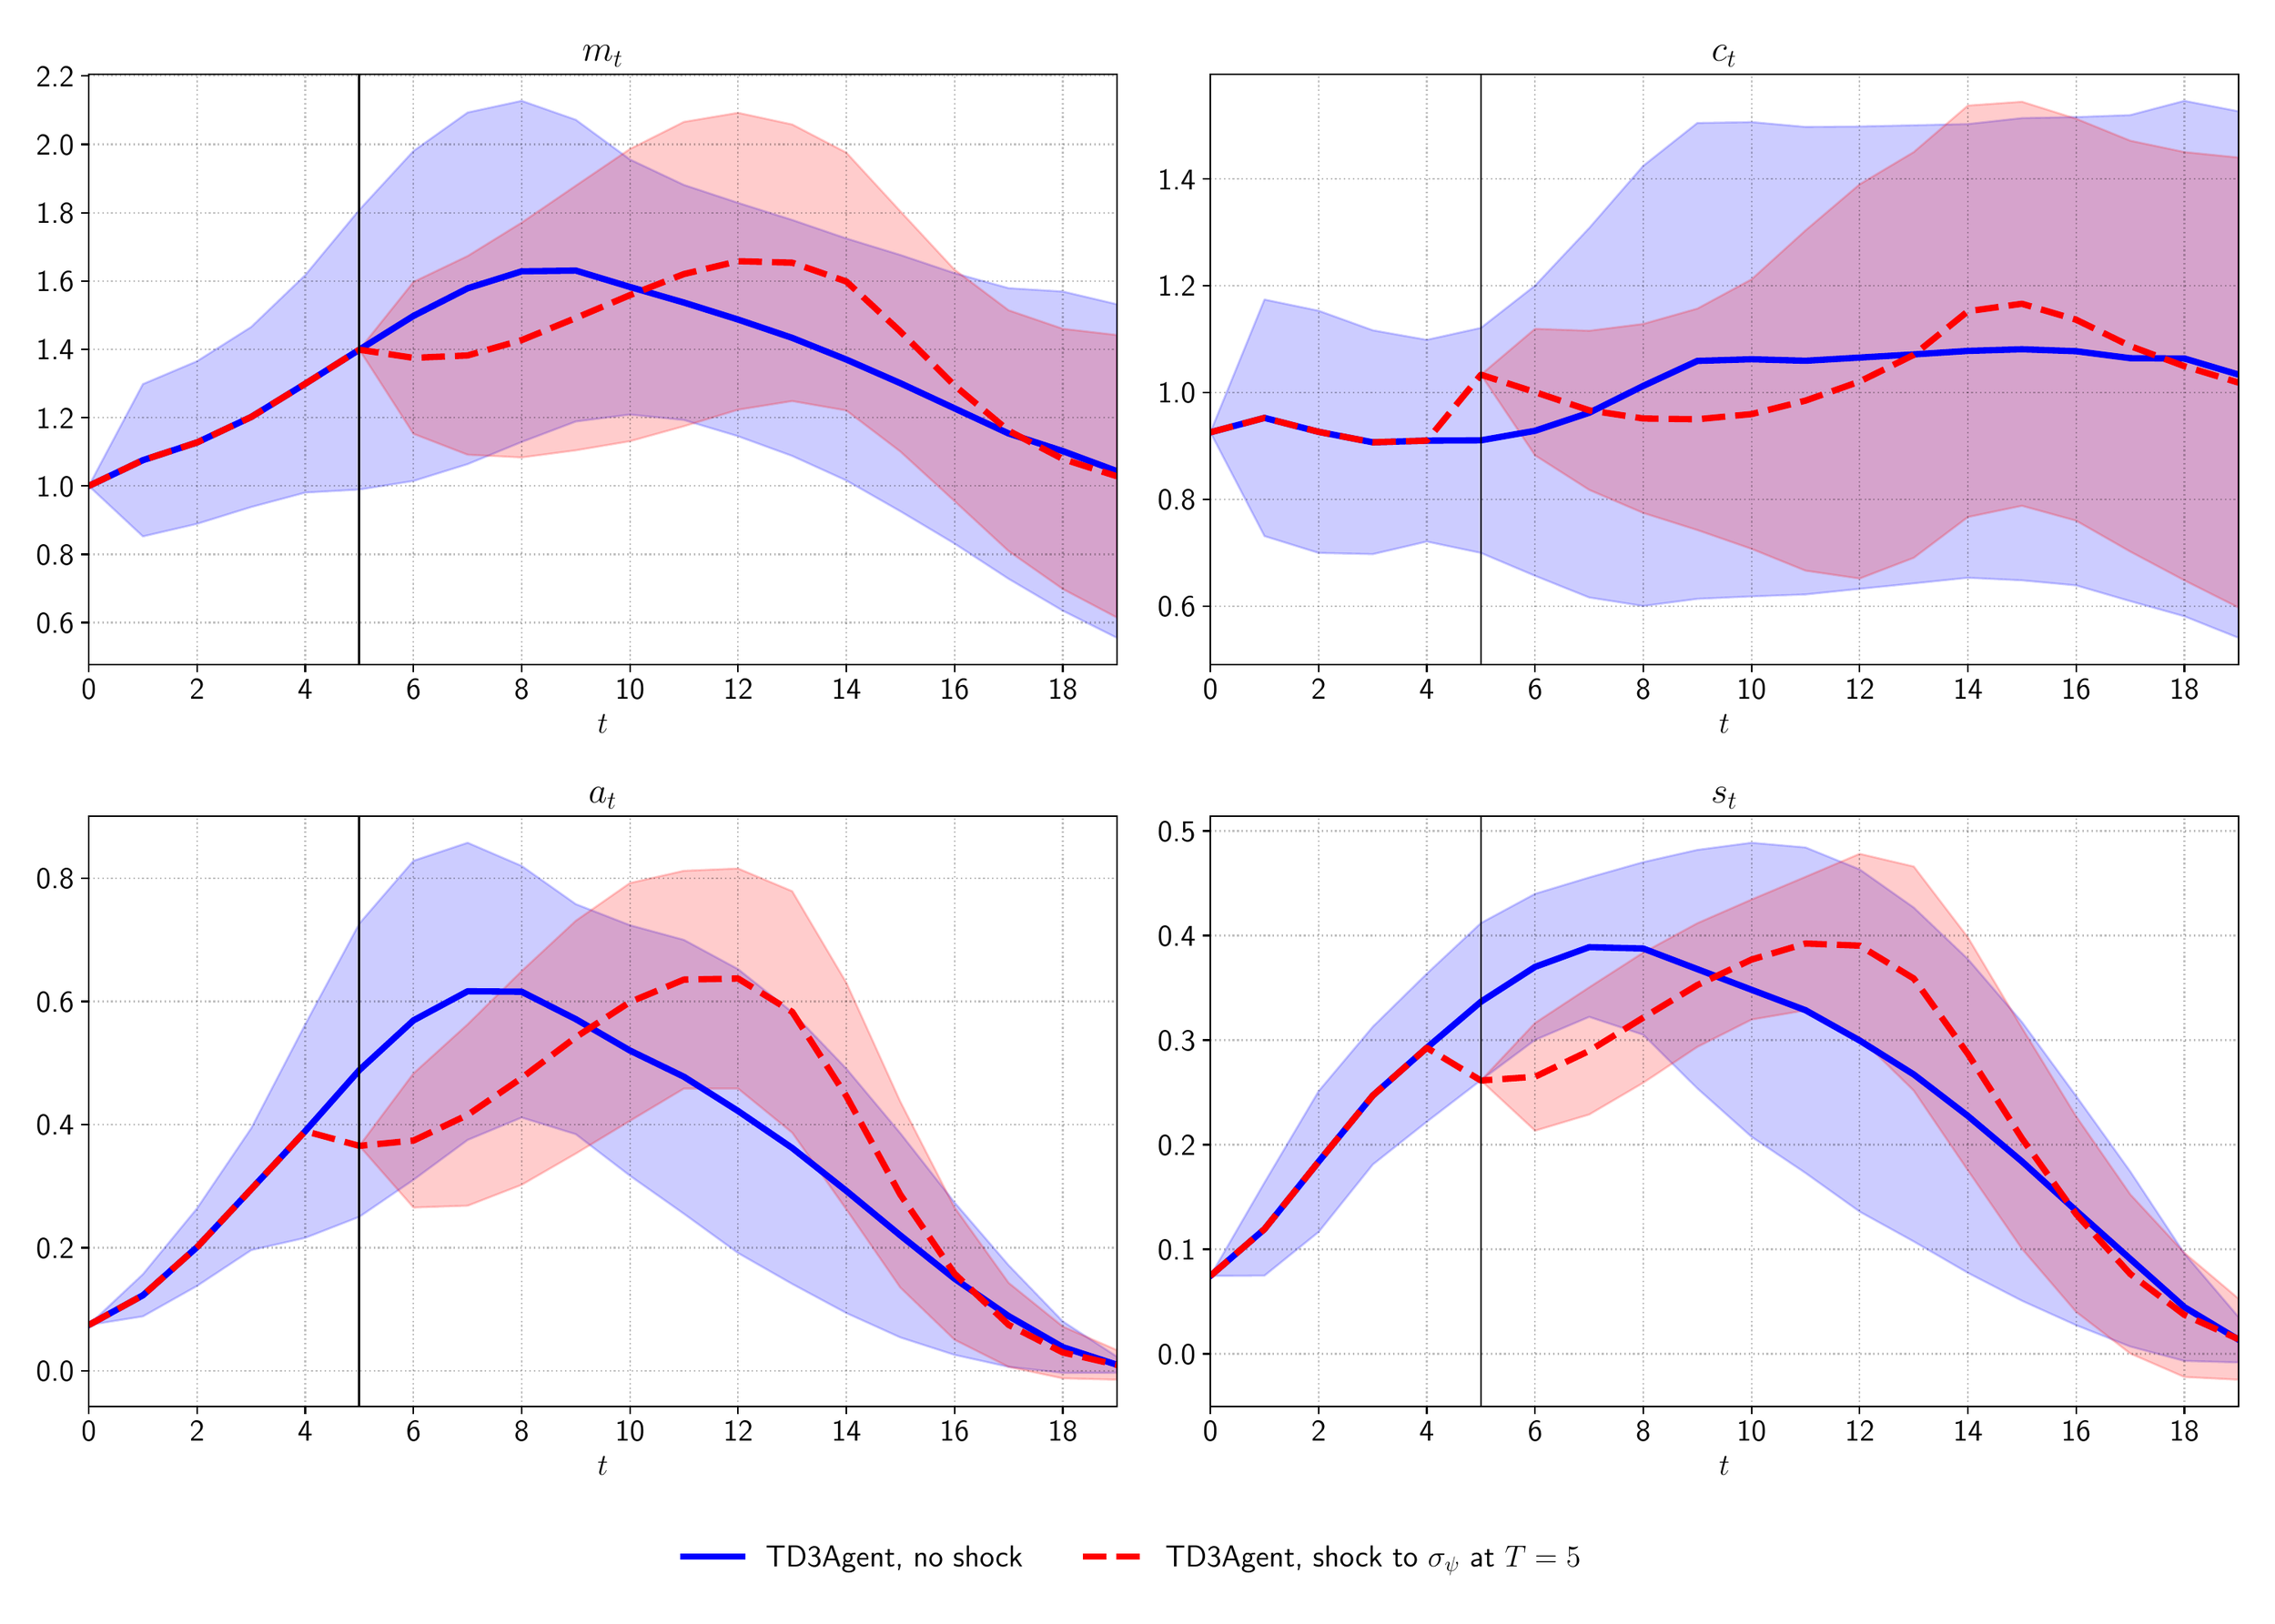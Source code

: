 \begingroup%
\makeatletter%
\begin{pgfpicture}%
\pgfpathrectangle{\pgfpointorigin}{\pgfqpoint{14.72in}{10.434in}}%
\pgfusepath{use as bounding box, clip}%
\begin{pgfscope}%
\pgfsetbuttcap%
\pgfsetmiterjoin%
\definecolor{currentfill}{rgb}{1.0,1.0,1.0}%
\pgfsetfillcolor{currentfill}%
\pgfsetlinewidth{0.0pt}%
\definecolor{currentstroke}{rgb}{1.0,1.0,1.0}%
\pgfsetstrokecolor{currentstroke}%
\pgfsetdash{}{0pt}%
\pgfpathmoveto{\pgfqpoint{0.0in}{-0.0in}}%
\pgfpathlineto{\pgfqpoint{14.72in}{-0.0in}}%
\pgfpathlineto{\pgfqpoint{14.72in}{10.434in}}%
\pgfpathlineto{\pgfqpoint{0.0in}{10.434in}}%
\pgfpathlineto{\pgfqpoint{0.0in}{-0.0in}}%
\pgfpathclose%
\pgfusepath{fill}%
\end{pgfscope}%
\begin{pgfscope}%
\pgfsetbuttcap%
\pgfsetmiterjoin%
\definecolor{currentfill}{rgb}{1.0,1.0,1.0}%
\pgfsetfillcolor{currentfill}%
\pgfsetlinewidth{0.0pt}%
\definecolor{currentstroke}{rgb}{0.0,0.0,0.0}%
\pgfsetstrokecolor{currentstroke}%
\pgfsetstrokeopacity{0.0}%
\pgfsetdash{}{0pt}%
\pgfpathmoveto{\pgfqpoint{0.447in}{6.186in}}%
\pgfpathlineto{\pgfqpoint{7.225in}{6.186in}}%
\pgfpathlineto{\pgfqpoint{7.225in}{10.084in}}%
\pgfpathlineto{\pgfqpoint{0.447in}{10.084in}}%
\pgfpathlineto{\pgfqpoint{0.447in}{6.186in}}%
\pgfpathclose%
\pgfusepath{fill}%
\end{pgfscope}%
\begin{pgfscope}%
\pgfpathrectangle{\pgfqpoint{0.447in}{6.186in}}{\pgfqpoint{6.778in}{3.898in}}%
\pgfusepath{clip}%
\pgfsetbuttcap%
\pgfsetroundjoin%
\definecolor{currentfill}{rgb}{0.0,0.0,1.0}%
\pgfsetfillcolor{currentfill}%
\pgfsetfillopacity{0.2}%
\pgfsetlinewidth{1.004pt}%
\definecolor{currentstroke}{rgb}{0.0,0.0,1.0}%
\pgfsetstrokecolor{currentstroke}%
\pgfsetstrokeopacity{0.2}%
\pgfsetdash{}{0pt}%
\pgfsys@defobject{currentmarker}{\pgfqpoint{0.447in}{6.364in}}{\pgfqpoint{7.225in}{9.907in}}{%
\pgfpathmoveto{\pgfqpoint{0.447in}{7.366in}}%
\pgfpathlineto{\pgfqpoint{0.447in}{7.366in}}%
\pgfpathlineto{\pgfqpoint{0.804in}{7.033in}}%
\pgfpathlineto{\pgfqpoint{1.161in}{7.116in}}%
\pgfpathlineto{\pgfqpoint{1.518in}{7.227in}}%
\pgfpathlineto{\pgfqpoint{1.874in}{7.322in}}%
\pgfpathlineto{\pgfqpoint{2.231in}{7.342in}}%
\pgfpathlineto{\pgfqpoint{2.588in}{7.399in}}%
\pgfpathlineto{\pgfqpoint{2.945in}{7.51in}}%
\pgfpathlineto{\pgfqpoint{3.301in}{7.656in}}%
\pgfpathlineto{\pgfqpoint{3.658in}{7.791in}}%
\pgfpathlineto{\pgfqpoint{4.015in}{7.837in}}%
\pgfpathlineto{\pgfqpoint{4.371in}{7.801in}}%
\pgfpathlineto{\pgfqpoint{4.728in}{7.694in}}%
\pgfpathlineto{\pgfqpoint{5.085in}{7.564in}}%
\pgfpathlineto{\pgfqpoint{5.442in}{7.402in}}%
\pgfpathlineto{\pgfqpoint{5.798in}{7.199in}}%
\pgfpathlineto{\pgfqpoint{6.155in}{6.986in}}%
\pgfpathlineto{\pgfqpoint{6.512in}{6.753in}}%
\pgfpathlineto{\pgfqpoint{6.869in}{6.543in}}%
\pgfpathlineto{\pgfqpoint{7.225in}{6.364in}}%
\pgfpathlineto{\pgfqpoint{7.225in}{8.565in}}%
\pgfpathlineto{\pgfqpoint{7.225in}{8.565in}}%
\pgfpathlineto{\pgfqpoint{6.869in}{8.649in}}%
\pgfpathlineto{\pgfqpoint{6.512in}{8.671in}}%
\pgfpathlineto{\pgfqpoint{6.155in}{8.77in}}%
\pgfpathlineto{\pgfqpoint{5.798in}{8.89in}}%
\pgfpathlineto{\pgfqpoint{5.442in}{8.999in}}%
\pgfpathlineto{\pgfqpoint{5.085in}{9.121in}}%
\pgfpathlineto{\pgfqpoint{4.728in}{9.234in}}%
\pgfpathlineto{\pgfqpoint{4.371in}{9.352in}}%
\pgfpathlineto{\pgfqpoint{4.015in}{9.52in}}%
\pgfpathlineto{\pgfqpoint{3.658in}{9.782in}}%
\pgfpathlineto{\pgfqpoint{3.301in}{9.907in}}%
\pgfpathlineto{\pgfqpoint{2.945in}{9.83in}}%
\pgfpathlineto{\pgfqpoint{2.588in}{9.576in}}%
\pgfpathlineto{\pgfqpoint{2.231in}{9.188in}}%
\pgfpathlineto{\pgfqpoint{1.874in}{8.757in}}%
\pgfpathlineto{\pgfqpoint{1.518in}{8.415in}}%
\pgfpathlineto{\pgfqpoint{1.161in}{8.189in}}%
\pgfpathlineto{\pgfqpoint{0.804in}{8.038in}}%
\pgfpathlineto{\pgfqpoint{0.447in}{7.366in}}%
\pgfpathlineto{\pgfqpoint{0.447in}{7.366in}}%
\pgfpathclose%
\pgfusepath{stroke,fill}%
}%
\begin{pgfscope}%
\pgfsys@transformshift{0.0in}{0.0in}%
\pgfsys@useobject{currentmarker}{}%
\end{pgfscope}%
\end{pgfscope}%
\begin{pgfscope}%
\pgfpathrectangle{\pgfqpoint{0.447in}{6.186in}}{\pgfqpoint{6.778in}{3.898in}}%
\pgfusepath{clip}%
\pgfsetbuttcap%
\pgfsetroundjoin%
\definecolor{currentfill}{rgb}{1.0,0.0,0.0}%
\pgfsetfillcolor{currentfill}%
\pgfsetfillopacity{0.2}%
\pgfsetlinewidth{1.004pt}%
\definecolor{currentstroke}{rgb}{1.0,0.0,0.0}%
\pgfsetstrokecolor{currentstroke}%
\pgfsetstrokeopacity{0.2}%
\pgfsetdash{}{0pt}%
\pgfsys@defobject{currentmarker}{\pgfqpoint{2.231in}{6.498in}}{\pgfqpoint{7.225in}{9.828in}}{%
\pgfpathmoveto{\pgfqpoint{2.231in}{8.265in}}%
\pgfpathlineto{\pgfqpoint{2.231in}{8.265in}}%
\pgfpathlineto{\pgfqpoint{2.588in}{7.71in}}%
\pgfpathlineto{\pgfqpoint{2.945in}{7.572in}}%
\pgfpathlineto{\pgfqpoint{3.301in}{7.554in}}%
\pgfpathlineto{\pgfqpoint{3.658in}{7.601in}}%
\pgfpathlineto{\pgfqpoint{4.015in}{7.661in}}%
\pgfpathlineto{\pgfqpoint{4.371in}{7.76in}}%
\pgfpathlineto{\pgfqpoint{4.728in}{7.869in}}%
\pgfpathlineto{\pgfqpoint{5.085in}{7.926in}}%
\pgfpathlineto{\pgfqpoint{5.442in}{7.864in}}%
\pgfpathlineto{\pgfqpoint{5.798in}{7.593in}}%
\pgfpathlineto{\pgfqpoint{6.155in}{7.266in}}%
\pgfpathlineto{\pgfqpoint{6.512in}{6.936in}}%
\pgfpathlineto{\pgfqpoint{6.869in}{6.686in}}%
\pgfpathlineto{\pgfqpoint{7.225in}{6.498in}}%
\pgfpathlineto{\pgfqpoint{7.225in}{8.362in}}%
\pgfpathlineto{\pgfqpoint{7.225in}{8.362in}}%
\pgfpathlineto{\pgfqpoint{6.869in}{8.403in}}%
\pgfpathlineto{\pgfqpoint{6.512in}{8.525in}}%
\pgfpathlineto{\pgfqpoint{6.155in}{8.793in}}%
\pgfpathlineto{\pgfqpoint{5.798in}{9.178in}}%
\pgfpathlineto{\pgfqpoint{5.442in}{9.565in}}%
\pgfpathlineto{\pgfqpoint{5.085in}{9.751in}}%
\pgfpathlineto{\pgfqpoint{4.728in}{9.828in}}%
\pgfpathlineto{\pgfqpoint{4.371in}{9.768in}}%
\pgfpathlineto{\pgfqpoint{4.015in}{9.589in}}%
\pgfpathlineto{\pgfqpoint{3.658in}{9.347in}}%
\pgfpathlineto{\pgfqpoint{3.301in}{9.103in}}%
\pgfpathlineto{\pgfqpoint{2.945in}{8.883in}}%
\pgfpathlineto{\pgfqpoint{2.588in}{8.712in}}%
\pgfpathlineto{\pgfqpoint{2.231in}{8.265in}}%
\pgfpathlineto{\pgfqpoint{2.231in}{8.265in}}%
\pgfpathclose%
\pgfusepath{stroke,fill}%
}%
\begin{pgfscope}%
\pgfsys@transformshift{0.0in}{0.0in}%
\pgfsys@useobject{currentmarker}{}%
\end{pgfscope}%
\end{pgfscope}%
\begin{pgfscope}%
\pgfpathrectangle{\pgfqpoint{0.447in}{6.186in}}{\pgfqpoint{6.778in}{3.898in}}%
\pgfusepath{clip}%
\pgfsetbuttcap%
\pgfsetroundjoin%
\pgfsetlinewidth{0.803pt}%
\definecolor{currentstroke}{rgb}{0.0,0.0,0.0}%
\pgfsetstrokecolor{currentstroke}%
\pgfsetstrokeopacity{0.25}%
\pgfsetdash{{0.8pt}{1.32pt}}{0.0pt}%
\pgfpathmoveto{\pgfqpoint{0.447in}{6.186in}}%
\pgfpathlineto{\pgfqpoint{0.447in}{10.084in}}%
\pgfusepath{stroke}%
\end{pgfscope}%
\begin{pgfscope}%
\pgfsetbuttcap%
\pgfsetroundjoin%
\definecolor{currentfill}{rgb}{0.0,0.0,0.0}%
\pgfsetfillcolor{currentfill}%
\pgfsetlinewidth{0.803pt}%
\definecolor{currentstroke}{rgb}{0.0,0.0,0.0}%
\pgfsetstrokecolor{currentstroke}%
\pgfsetdash{}{0pt}%
\pgfsys@defobject{currentmarker}{\pgfqpoint{0.0in}{-0.049in}}{\pgfqpoint{0.0in}{0.0in}}{%
\pgfpathmoveto{\pgfqpoint{0.0in}{0.0in}}%
\pgfpathlineto{\pgfqpoint{0.0in}{-0.049in}}%
\pgfusepath{stroke,fill}%
}%
\begin{pgfscope}%
\pgfsys@transformshift{0.447in}{6.186in}%
\pgfsys@useobject{currentmarker}{}%
\end{pgfscope}%
\end{pgfscope}%
\begin{pgfscope}%
\definecolor{textcolor}{rgb}{0.0,0.0,0.0}%
\pgfsetstrokecolor{textcolor}%
\pgfsetfillcolor{textcolor}%
\pgftext[x=0.447in,y=6.089in,,top]{\color{textcolor}\sffamily\fontsize{14.0}{16.8}\selectfont 0}%
\end{pgfscope}%
\begin{pgfscope}%
\pgfpathrectangle{\pgfqpoint{0.447in}{6.186in}}{\pgfqpoint{6.778in}{3.898in}}%
\pgfusepath{clip}%
\pgfsetbuttcap%
\pgfsetroundjoin%
\pgfsetlinewidth{0.803pt}%
\definecolor{currentstroke}{rgb}{0.0,0.0,0.0}%
\pgfsetstrokecolor{currentstroke}%
\pgfsetstrokeopacity{0.25}%
\pgfsetdash{{0.8pt}{1.32pt}}{0.0pt}%
\pgfpathmoveto{\pgfqpoint{1.161in}{6.186in}}%
\pgfpathlineto{\pgfqpoint{1.161in}{10.084in}}%
\pgfusepath{stroke}%
\end{pgfscope}%
\begin{pgfscope}%
\pgfsetbuttcap%
\pgfsetroundjoin%
\definecolor{currentfill}{rgb}{0.0,0.0,0.0}%
\pgfsetfillcolor{currentfill}%
\pgfsetlinewidth{0.803pt}%
\definecolor{currentstroke}{rgb}{0.0,0.0,0.0}%
\pgfsetstrokecolor{currentstroke}%
\pgfsetdash{}{0pt}%
\pgfsys@defobject{currentmarker}{\pgfqpoint{0.0in}{-0.049in}}{\pgfqpoint{0.0in}{0.0in}}{%
\pgfpathmoveto{\pgfqpoint{0.0in}{0.0in}}%
\pgfpathlineto{\pgfqpoint{0.0in}{-0.049in}}%
\pgfusepath{stroke,fill}%
}%
\begin{pgfscope}%
\pgfsys@transformshift{1.161in}{6.186in}%
\pgfsys@useobject{currentmarker}{}%
\end{pgfscope}%
\end{pgfscope}%
\begin{pgfscope}%
\definecolor{textcolor}{rgb}{0.0,0.0,0.0}%
\pgfsetstrokecolor{textcolor}%
\pgfsetfillcolor{textcolor}%
\pgftext[x=1.161in,y=6.089in,,top]{\color{textcolor}\sffamily\fontsize{14.0}{16.8}\selectfont 2}%
\end{pgfscope}%
\begin{pgfscope}%
\pgfpathrectangle{\pgfqpoint{0.447in}{6.186in}}{\pgfqpoint{6.778in}{3.898in}}%
\pgfusepath{clip}%
\pgfsetbuttcap%
\pgfsetroundjoin%
\pgfsetlinewidth{0.803pt}%
\definecolor{currentstroke}{rgb}{0.0,0.0,0.0}%
\pgfsetstrokecolor{currentstroke}%
\pgfsetstrokeopacity{0.25}%
\pgfsetdash{{0.8pt}{1.32pt}}{0.0pt}%
\pgfpathmoveto{\pgfqpoint{1.874in}{6.186in}}%
\pgfpathlineto{\pgfqpoint{1.874in}{10.084in}}%
\pgfusepath{stroke}%
\end{pgfscope}%
\begin{pgfscope}%
\pgfsetbuttcap%
\pgfsetroundjoin%
\definecolor{currentfill}{rgb}{0.0,0.0,0.0}%
\pgfsetfillcolor{currentfill}%
\pgfsetlinewidth{0.803pt}%
\definecolor{currentstroke}{rgb}{0.0,0.0,0.0}%
\pgfsetstrokecolor{currentstroke}%
\pgfsetdash{}{0pt}%
\pgfsys@defobject{currentmarker}{\pgfqpoint{0.0in}{-0.049in}}{\pgfqpoint{0.0in}{0.0in}}{%
\pgfpathmoveto{\pgfqpoint{0.0in}{0.0in}}%
\pgfpathlineto{\pgfqpoint{0.0in}{-0.049in}}%
\pgfusepath{stroke,fill}%
}%
\begin{pgfscope}%
\pgfsys@transformshift{1.874in}{6.186in}%
\pgfsys@useobject{currentmarker}{}%
\end{pgfscope}%
\end{pgfscope}%
\begin{pgfscope}%
\definecolor{textcolor}{rgb}{0.0,0.0,0.0}%
\pgfsetstrokecolor{textcolor}%
\pgfsetfillcolor{textcolor}%
\pgftext[x=1.874in,y=6.089in,,top]{\color{textcolor}\sffamily\fontsize{14.0}{16.8}\selectfont 4}%
\end{pgfscope}%
\begin{pgfscope}%
\pgfpathrectangle{\pgfqpoint{0.447in}{6.186in}}{\pgfqpoint{6.778in}{3.898in}}%
\pgfusepath{clip}%
\pgfsetbuttcap%
\pgfsetroundjoin%
\pgfsetlinewidth{0.803pt}%
\definecolor{currentstroke}{rgb}{0.0,0.0,0.0}%
\pgfsetstrokecolor{currentstroke}%
\pgfsetstrokeopacity{0.25}%
\pgfsetdash{{0.8pt}{1.32pt}}{0.0pt}%
\pgfpathmoveto{\pgfqpoint{2.588in}{6.186in}}%
\pgfpathlineto{\pgfqpoint{2.588in}{10.084in}}%
\pgfusepath{stroke}%
\end{pgfscope}%
\begin{pgfscope}%
\pgfsetbuttcap%
\pgfsetroundjoin%
\definecolor{currentfill}{rgb}{0.0,0.0,0.0}%
\pgfsetfillcolor{currentfill}%
\pgfsetlinewidth{0.803pt}%
\definecolor{currentstroke}{rgb}{0.0,0.0,0.0}%
\pgfsetstrokecolor{currentstroke}%
\pgfsetdash{}{0pt}%
\pgfsys@defobject{currentmarker}{\pgfqpoint{0.0in}{-0.049in}}{\pgfqpoint{0.0in}{0.0in}}{%
\pgfpathmoveto{\pgfqpoint{0.0in}{0.0in}}%
\pgfpathlineto{\pgfqpoint{0.0in}{-0.049in}}%
\pgfusepath{stroke,fill}%
}%
\begin{pgfscope}%
\pgfsys@transformshift{2.588in}{6.186in}%
\pgfsys@useobject{currentmarker}{}%
\end{pgfscope}%
\end{pgfscope}%
\begin{pgfscope}%
\definecolor{textcolor}{rgb}{0.0,0.0,0.0}%
\pgfsetstrokecolor{textcolor}%
\pgfsetfillcolor{textcolor}%
\pgftext[x=2.588in,y=6.089in,,top]{\color{textcolor}\sffamily\fontsize{14.0}{16.8}\selectfont 6}%
\end{pgfscope}%
\begin{pgfscope}%
\pgfpathrectangle{\pgfqpoint{0.447in}{6.186in}}{\pgfqpoint{6.778in}{3.898in}}%
\pgfusepath{clip}%
\pgfsetbuttcap%
\pgfsetroundjoin%
\pgfsetlinewidth{0.803pt}%
\definecolor{currentstroke}{rgb}{0.0,0.0,0.0}%
\pgfsetstrokecolor{currentstroke}%
\pgfsetstrokeopacity{0.25}%
\pgfsetdash{{0.8pt}{1.32pt}}{0.0pt}%
\pgfpathmoveto{\pgfqpoint{3.301in}{6.186in}}%
\pgfpathlineto{\pgfqpoint{3.301in}{10.084in}}%
\pgfusepath{stroke}%
\end{pgfscope}%
\begin{pgfscope}%
\pgfsetbuttcap%
\pgfsetroundjoin%
\definecolor{currentfill}{rgb}{0.0,0.0,0.0}%
\pgfsetfillcolor{currentfill}%
\pgfsetlinewidth{0.803pt}%
\definecolor{currentstroke}{rgb}{0.0,0.0,0.0}%
\pgfsetstrokecolor{currentstroke}%
\pgfsetdash{}{0pt}%
\pgfsys@defobject{currentmarker}{\pgfqpoint{0.0in}{-0.049in}}{\pgfqpoint{0.0in}{0.0in}}{%
\pgfpathmoveto{\pgfqpoint{0.0in}{0.0in}}%
\pgfpathlineto{\pgfqpoint{0.0in}{-0.049in}}%
\pgfusepath{stroke,fill}%
}%
\begin{pgfscope}%
\pgfsys@transformshift{3.301in}{6.186in}%
\pgfsys@useobject{currentmarker}{}%
\end{pgfscope}%
\end{pgfscope}%
\begin{pgfscope}%
\definecolor{textcolor}{rgb}{0.0,0.0,0.0}%
\pgfsetstrokecolor{textcolor}%
\pgfsetfillcolor{textcolor}%
\pgftext[x=3.301in,y=6.089in,,top]{\color{textcolor}\sffamily\fontsize{14.0}{16.8}\selectfont 8}%
\end{pgfscope}%
\begin{pgfscope}%
\pgfpathrectangle{\pgfqpoint{0.447in}{6.186in}}{\pgfqpoint{6.778in}{3.898in}}%
\pgfusepath{clip}%
\pgfsetbuttcap%
\pgfsetroundjoin%
\pgfsetlinewidth{0.803pt}%
\definecolor{currentstroke}{rgb}{0.0,0.0,0.0}%
\pgfsetstrokecolor{currentstroke}%
\pgfsetstrokeopacity{0.25}%
\pgfsetdash{{0.8pt}{1.32pt}}{0.0pt}%
\pgfpathmoveto{\pgfqpoint{4.015in}{6.186in}}%
\pgfpathlineto{\pgfqpoint{4.015in}{10.084in}}%
\pgfusepath{stroke}%
\end{pgfscope}%
\begin{pgfscope}%
\pgfsetbuttcap%
\pgfsetroundjoin%
\definecolor{currentfill}{rgb}{0.0,0.0,0.0}%
\pgfsetfillcolor{currentfill}%
\pgfsetlinewidth{0.803pt}%
\definecolor{currentstroke}{rgb}{0.0,0.0,0.0}%
\pgfsetstrokecolor{currentstroke}%
\pgfsetdash{}{0pt}%
\pgfsys@defobject{currentmarker}{\pgfqpoint{0.0in}{-0.049in}}{\pgfqpoint{0.0in}{0.0in}}{%
\pgfpathmoveto{\pgfqpoint{0.0in}{0.0in}}%
\pgfpathlineto{\pgfqpoint{0.0in}{-0.049in}}%
\pgfusepath{stroke,fill}%
}%
\begin{pgfscope}%
\pgfsys@transformshift{4.015in}{6.186in}%
\pgfsys@useobject{currentmarker}{}%
\end{pgfscope}%
\end{pgfscope}%
\begin{pgfscope}%
\definecolor{textcolor}{rgb}{0.0,0.0,0.0}%
\pgfsetstrokecolor{textcolor}%
\pgfsetfillcolor{textcolor}%
\pgftext[x=4.015in,y=6.089in,,top]{\color{textcolor}\sffamily\fontsize{14.0}{16.8}\selectfont 10}%
\end{pgfscope}%
\begin{pgfscope}%
\pgfpathrectangle{\pgfqpoint{0.447in}{6.186in}}{\pgfqpoint{6.778in}{3.898in}}%
\pgfusepath{clip}%
\pgfsetbuttcap%
\pgfsetroundjoin%
\pgfsetlinewidth{0.803pt}%
\definecolor{currentstroke}{rgb}{0.0,0.0,0.0}%
\pgfsetstrokecolor{currentstroke}%
\pgfsetstrokeopacity{0.25}%
\pgfsetdash{{0.8pt}{1.32pt}}{0.0pt}%
\pgfpathmoveto{\pgfqpoint{4.728in}{6.186in}}%
\pgfpathlineto{\pgfqpoint{4.728in}{10.084in}}%
\pgfusepath{stroke}%
\end{pgfscope}%
\begin{pgfscope}%
\pgfsetbuttcap%
\pgfsetroundjoin%
\definecolor{currentfill}{rgb}{0.0,0.0,0.0}%
\pgfsetfillcolor{currentfill}%
\pgfsetlinewidth{0.803pt}%
\definecolor{currentstroke}{rgb}{0.0,0.0,0.0}%
\pgfsetstrokecolor{currentstroke}%
\pgfsetdash{}{0pt}%
\pgfsys@defobject{currentmarker}{\pgfqpoint{0.0in}{-0.049in}}{\pgfqpoint{0.0in}{0.0in}}{%
\pgfpathmoveto{\pgfqpoint{0.0in}{0.0in}}%
\pgfpathlineto{\pgfqpoint{0.0in}{-0.049in}}%
\pgfusepath{stroke,fill}%
}%
\begin{pgfscope}%
\pgfsys@transformshift{4.728in}{6.186in}%
\pgfsys@useobject{currentmarker}{}%
\end{pgfscope}%
\end{pgfscope}%
\begin{pgfscope}%
\definecolor{textcolor}{rgb}{0.0,0.0,0.0}%
\pgfsetstrokecolor{textcolor}%
\pgfsetfillcolor{textcolor}%
\pgftext[x=4.728in,y=6.089in,,top]{\color{textcolor}\sffamily\fontsize{14.0}{16.8}\selectfont 12}%
\end{pgfscope}%
\begin{pgfscope}%
\pgfpathrectangle{\pgfqpoint{0.447in}{6.186in}}{\pgfqpoint{6.778in}{3.898in}}%
\pgfusepath{clip}%
\pgfsetbuttcap%
\pgfsetroundjoin%
\pgfsetlinewidth{0.803pt}%
\definecolor{currentstroke}{rgb}{0.0,0.0,0.0}%
\pgfsetstrokecolor{currentstroke}%
\pgfsetstrokeopacity{0.25}%
\pgfsetdash{{0.8pt}{1.32pt}}{0.0pt}%
\pgfpathmoveto{\pgfqpoint{5.442in}{6.186in}}%
\pgfpathlineto{\pgfqpoint{5.442in}{10.084in}}%
\pgfusepath{stroke}%
\end{pgfscope}%
\begin{pgfscope}%
\pgfsetbuttcap%
\pgfsetroundjoin%
\definecolor{currentfill}{rgb}{0.0,0.0,0.0}%
\pgfsetfillcolor{currentfill}%
\pgfsetlinewidth{0.803pt}%
\definecolor{currentstroke}{rgb}{0.0,0.0,0.0}%
\pgfsetstrokecolor{currentstroke}%
\pgfsetdash{}{0pt}%
\pgfsys@defobject{currentmarker}{\pgfqpoint{0.0in}{-0.049in}}{\pgfqpoint{0.0in}{0.0in}}{%
\pgfpathmoveto{\pgfqpoint{0.0in}{0.0in}}%
\pgfpathlineto{\pgfqpoint{0.0in}{-0.049in}}%
\pgfusepath{stroke,fill}%
}%
\begin{pgfscope}%
\pgfsys@transformshift{5.442in}{6.186in}%
\pgfsys@useobject{currentmarker}{}%
\end{pgfscope}%
\end{pgfscope}%
\begin{pgfscope}%
\definecolor{textcolor}{rgb}{0.0,0.0,0.0}%
\pgfsetstrokecolor{textcolor}%
\pgfsetfillcolor{textcolor}%
\pgftext[x=5.442in,y=6.089in,,top]{\color{textcolor}\sffamily\fontsize{14.0}{16.8}\selectfont 14}%
\end{pgfscope}%
\begin{pgfscope}%
\pgfpathrectangle{\pgfqpoint{0.447in}{6.186in}}{\pgfqpoint{6.778in}{3.898in}}%
\pgfusepath{clip}%
\pgfsetbuttcap%
\pgfsetroundjoin%
\pgfsetlinewidth{0.803pt}%
\definecolor{currentstroke}{rgb}{0.0,0.0,0.0}%
\pgfsetstrokecolor{currentstroke}%
\pgfsetstrokeopacity{0.25}%
\pgfsetdash{{0.8pt}{1.32pt}}{0.0pt}%
\pgfpathmoveto{\pgfqpoint{6.155in}{6.186in}}%
\pgfpathlineto{\pgfqpoint{6.155in}{10.084in}}%
\pgfusepath{stroke}%
\end{pgfscope}%
\begin{pgfscope}%
\pgfsetbuttcap%
\pgfsetroundjoin%
\definecolor{currentfill}{rgb}{0.0,0.0,0.0}%
\pgfsetfillcolor{currentfill}%
\pgfsetlinewidth{0.803pt}%
\definecolor{currentstroke}{rgb}{0.0,0.0,0.0}%
\pgfsetstrokecolor{currentstroke}%
\pgfsetdash{}{0pt}%
\pgfsys@defobject{currentmarker}{\pgfqpoint{0.0in}{-0.049in}}{\pgfqpoint{0.0in}{0.0in}}{%
\pgfpathmoveto{\pgfqpoint{0.0in}{0.0in}}%
\pgfpathlineto{\pgfqpoint{0.0in}{-0.049in}}%
\pgfusepath{stroke,fill}%
}%
\begin{pgfscope}%
\pgfsys@transformshift{6.155in}{6.186in}%
\pgfsys@useobject{currentmarker}{}%
\end{pgfscope}%
\end{pgfscope}%
\begin{pgfscope}%
\definecolor{textcolor}{rgb}{0.0,0.0,0.0}%
\pgfsetstrokecolor{textcolor}%
\pgfsetfillcolor{textcolor}%
\pgftext[x=6.155in,y=6.089in,,top]{\color{textcolor}\sffamily\fontsize{14.0}{16.8}\selectfont 16}%
\end{pgfscope}%
\begin{pgfscope}%
\pgfpathrectangle{\pgfqpoint{0.447in}{6.186in}}{\pgfqpoint{6.778in}{3.898in}}%
\pgfusepath{clip}%
\pgfsetbuttcap%
\pgfsetroundjoin%
\pgfsetlinewidth{0.803pt}%
\definecolor{currentstroke}{rgb}{0.0,0.0,0.0}%
\pgfsetstrokecolor{currentstroke}%
\pgfsetstrokeopacity{0.25}%
\pgfsetdash{{0.8pt}{1.32pt}}{0.0pt}%
\pgfpathmoveto{\pgfqpoint{6.869in}{6.186in}}%
\pgfpathlineto{\pgfqpoint{6.869in}{10.084in}}%
\pgfusepath{stroke}%
\end{pgfscope}%
\begin{pgfscope}%
\pgfsetbuttcap%
\pgfsetroundjoin%
\definecolor{currentfill}{rgb}{0.0,0.0,0.0}%
\pgfsetfillcolor{currentfill}%
\pgfsetlinewidth{0.803pt}%
\definecolor{currentstroke}{rgb}{0.0,0.0,0.0}%
\pgfsetstrokecolor{currentstroke}%
\pgfsetdash{}{0pt}%
\pgfsys@defobject{currentmarker}{\pgfqpoint{0.0in}{-0.049in}}{\pgfqpoint{0.0in}{0.0in}}{%
\pgfpathmoveto{\pgfqpoint{0.0in}{0.0in}}%
\pgfpathlineto{\pgfqpoint{0.0in}{-0.049in}}%
\pgfusepath{stroke,fill}%
}%
\begin{pgfscope}%
\pgfsys@transformshift{6.869in}{6.186in}%
\pgfsys@useobject{currentmarker}{}%
\end{pgfscope}%
\end{pgfscope}%
\begin{pgfscope}%
\definecolor{textcolor}{rgb}{0.0,0.0,0.0}%
\pgfsetstrokecolor{textcolor}%
\pgfsetfillcolor{textcolor}%
\pgftext[x=6.869in,y=6.089in,,top]{\color{textcolor}\sffamily\fontsize{14.0}{16.8}\selectfont 18}%
\end{pgfscope}%
\begin{pgfscope}%
\definecolor{textcolor}{rgb}{0.0,0.0,0.0}%
\pgfsetstrokecolor{textcolor}%
\pgfsetfillcolor{textcolor}%
\pgftext[x=3.836in,y=5.856in,,top]{\color{textcolor}\sffamily\fontsize{14.0}{16.8}\selectfont \(\displaystyle t\)}%
\end{pgfscope}%
\begin{pgfscope}%
\pgfpathrectangle{\pgfqpoint{0.447in}{6.186in}}{\pgfqpoint{6.778in}{3.898in}}%
\pgfusepath{clip}%
\pgfsetbuttcap%
\pgfsetroundjoin%
\pgfsetlinewidth{0.803pt}%
\definecolor{currentstroke}{rgb}{0.0,0.0,0.0}%
\pgfsetstrokecolor{currentstroke}%
\pgfsetstrokeopacity{0.25}%
\pgfsetdash{{0.8pt}{1.32pt}}{0.0pt}%
\pgfpathmoveto{\pgfqpoint{0.447in}{6.465in}}%
\pgfpathlineto{\pgfqpoint{7.225in}{6.465in}}%
\pgfusepath{stroke}%
\end{pgfscope}%
\begin{pgfscope}%
\pgfsetbuttcap%
\pgfsetroundjoin%
\definecolor{currentfill}{rgb}{0.0,0.0,0.0}%
\pgfsetfillcolor{currentfill}%
\pgfsetlinewidth{0.803pt}%
\definecolor{currentstroke}{rgb}{0.0,0.0,0.0}%
\pgfsetstrokecolor{currentstroke}%
\pgfsetdash{}{0pt}%
\pgfsys@defobject{currentmarker}{\pgfqpoint{-0.049in}{0.0in}}{\pgfqpoint{-0.0in}{0.0in}}{%
\pgfpathmoveto{\pgfqpoint{-0.0in}{0.0in}}%
\pgfpathlineto{\pgfqpoint{-0.049in}{0.0in}}%
\pgfusepath{stroke,fill}%
}%
\begin{pgfscope}%
\pgfsys@transformshift{0.447in}{6.465in}%
\pgfsys@useobject{currentmarker}{}%
\end{pgfscope}%
\end{pgfscope}%
\begin{pgfscope}%
\definecolor{textcolor}{rgb}{0.0,0.0,0.0}%
\pgfsetstrokecolor{textcolor}%
\pgfsetfillcolor{textcolor}%
\pgftext[x=0.1in, y=6.395in, left, base]{\color{textcolor}\sffamily\fontsize{14.0}{16.8}\selectfont 0.6}%
\end{pgfscope}%
\begin{pgfscope}%
\pgfpathrectangle{\pgfqpoint{0.447in}{6.186in}}{\pgfqpoint{6.778in}{3.898in}}%
\pgfusepath{clip}%
\pgfsetbuttcap%
\pgfsetroundjoin%
\pgfsetlinewidth{0.803pt}%
\definecolor{currentstroke}{rgb}{0.0,0.0,0.0}%
\pgfsetstrokecolor{currentstroke}%
\pgfsetstrokeopacity{0.25}%
\pgfsetdash{{0.8pt}{1.32pt}}{0.0pt}%
\pgfpathmoveto{\pgfqpoint{0.447in}{6.915in}}%
\pgfpathlineto{\pgfqpoint{7.225in}{6.915in}}%
\pgfusepath{stroke}%
\end{pgfscope}%
\begin{pgfscope}%
\pgfsetbuttcap%
\pgfsetroundjoin%
\definecolor{currentfill}{rgb}{0.0,0.0,0.0}%
\pgfsetfillcolor{currentfill}%
\pgfsetlinewidth{0.803pt}%
\definecolor{currentstroke}{rgb}{0.0,0.0,0.0}%
\pgfsetstrokecolor{currentstroke}%
\pgfsetdash{}{0pt}%
\pgfsys@defobject{currentmarker}{\pgfqpoint{-0.049in}{0.0in}}{\pgfqpoint{-0.0in}{0.0in}}{%
\pgfpathmoveto{\pgfqpoint{-0.0in}{0.0in}}%
\pgfpathlineto{\pgfqpoint{-0.049in}{0.0in}}%
\pgfusepath{stroke,fill}%
}%
\begin{pgfscope}%
\pgfsys@transformshift{0.447in}{6.915in}%
\pgfsys@useobject{currentmarker}{}%
\end{pgfscope}%
\end{pgfscope}%
\begin{pgfscope}%
\definecolor{textcolor}{rgb}{0.0,0.0,0.0}%
\pgfsetstrokecolor{textcolor}%
\pgfsetfillcolor{textcolor}%
\pgftext[x=0.1in, y=6.846in, left, base]{\color{textcolor}\sffamily\fontsize{14.0}{16.8}\selectfont 0.8}%
\end{pgfscope}%
\begin{pgfscope}%
\pgfpathrectangle{\pgfqpoint{0.447in}{6.186in}}{\pgfqpoint{6.778in}{3.898in}}%
\pgfusepath{clip}%
\pgfsetbuttcap%
\pgfsetroundjoin%
\pgfsetlinewidth{0.803pt}%
\definecolor{currentstroke}{rgb}{0.0,0.0,0.0}%
\pgfsetstrokecolor{currentstroke}%
\pgfsetstrokeopacity{0.25}%
\pgfsetdash{{0.8pt}{1.32pt}}{0.0pt}%
\pgfpathmoveto{\pgfqpoint{0.447in}{7.366in}}%
\pgfpathlineto{\pgfqpoint{7.225in}{7.366in}}%
\pgfusepath{stroke}%
\end{pgfscope}%
\begin{pgfscope}%
\pgfsetbuttcap%
\pgfsetroundjoin%
\definecolor{currentfill}{rgb}{0.0,0.0,0.0}%
\pgfsetfillcolor{currentfill}%
\pgfsetlinewidth{0.803pt}%
\definecolor{currentstroke}{rgb}{0.0,0.0,0.0}%
\pgfsetstrokecolor{currentstroke}%
\pgfsetdash{}{0pt}%
\pgfsys@defobject{currentmarker}{\pgfqpoint{-0.049in}{0.0in}}{\pgfqpoint{-0.0in}{0.0in}}{%
\pgfpathmoveto{\pgfqpoint{-0.0in}{0.0in}}%
\pgfpathlineto{\pgfqpoint{-0.049in}{0.0in}}%
\pgfusepath{stroke,fill}%
}%
\begin{pgfscope}%
\pgfsys@transformshift{0.447in}{7.366in}%
\pgfsys@useobject{currentmarker}{}%
\end{pgfscope}%
\end{pgfscope}%
\begin{pgfscope}%
\definecolor{textcolor}{rgb}{0.0,0.0,0.0}%
\pgfsetstrokecolor{textcolor}%
\pgfsetfillcolor{textcolor}%
\pgftext[x=0.1in, y=7.297in, left, base]{\color{textcolor}\sffamily\fontsize{14.0}{16.8}\selectfont 1.0}%
\end{pgfscope}%
\begin{pgfscope}%
\pgfpathrectangle{\pgfqpoint{0.447in}{6.186in}}{\pgfqpoint{6.778in}{3.898in}}%
\pgfusepath{clip}%
\pgfsetbuttcap%
\pgfsetroundjoin%
\pgfsetlinewidth{0.803pt}%
\definecolor{currentstroke}{rgb}{0.0,0.0,0.0}%
\pgfsetstrokecolor{currentstroke}%
\pgfsetstrokeopacity{0.25}%
\pgfsetdash{{0.8pt}{1.32pt}}{0.0pt}%
\pgfpathmoveto{\pgfqpoint{0.447in}{7.817in}}%
\pgfpathlineto{\pgfqpoint{7.225in}{7.817in}}%
\pgfusepath{stroke}%
\end{pgfscope}%
\begin{pgfscope}%
\pgfsetbuttcap%
\pgfsetroundjoin%
\definecolor{currentfill}{rgb}{0.0,0.0,0.0}%
\pgfsetfillcolor{currentfill}%
\pgfsetlinewidth{0.803pt}%
\definecolor{currentstroke}{rgb}{0.0,0.0,0.0}%
\pgfsetstrokecolor{currentstroke}%
\pgfsetdash{}{0pt}%
\pgfsys@defobject{currentmarker}{\pgfqpoint{-0.049in}{0.0in}}{\pgfqpoint{-0.0in}{0.0in}}{%
\pgfpathmoveto{\pgfqpoint{-0.0in}{0.0in}}%
\pgfpathlineto{\pgfqpoint{-0.049in}{0.0in}}%
\pgfusepath{stroke,fill}%
}%
\begin{pgfscope}%
\pgfsys@transformshift{0.447in}{7.817in}%
\pgfsys@useobject{currentmarker}{}%
\end{pgfscope}%
\end{pgfscope}%
\begin{pgfscope}%
\definecolor{textcolor}{rgb}{0.0,0.0,0.0}%
\pgfsetstrokecolor{textcolor}%
\pgfsetfillcolor{textcolor}%
\pgftext[x=0.1in, y=7.747in, left, base]{\color{textcolor}\sffamily\fontsize{14.0}{16.8}\selectfont 1.2}%
\end{pgfscope}%
\begin{pgfscope}%
\pgfpathrectangle{\pgfqpoint{0.447in}{6.186in}}{\pgfqpoint{6.778in}{3.898in}}%
\pgfusepath{clip}%
\pgfsetbuttcap%
\pgfsetroundjoin%
\pgfsetlinewidth{0.803pt}%
\definecolor{currentstroke}{rgb}{0.0,0.0,0.0}%
\pgfsetstrokecolor{currentstroke}%
\pgfsetstrokeopacity{0.25}%
\pgfsetdash{{0.8pt}{1.32pt}}{0.0pt}%
\pgfpathmoveto{\pgfqpoint{0.447in}{8.268in}}%
\pgfpathlineto{\pgfqpoint{7.225in}{8.268in}}%
\pgfusepath{stroke}%
\end{pgfscope}%
\begin{pgfscope}%
\pgfsetbuttcap%
\pgfsetroundjoin%
\definecolor{currentfill}{rgb}{0.0,0.0,0.0}%
\pgfsetfillcolor{currentfill}%
\pgfsetlinewidth{0.803pt}%
\definecolor{currentstroke}{rgb}{0.0,0.0,0.0}%
\pgfsetstrokecolor{currentstroke}%
\pgfsetdash{}{0pt}%
\pgfsys@defobject{currentmarker}{\pgfqpoint{-0.049in}{0.0in}}{\pgfqpoint{-0.0in}{0.0in}}{%
\pgfpathmoveto{\pgfqpoint{-0.0in}{0.0in}}%
\pgfpathlineto{\pgfqpoint{-0.049in}{0.0in}}%
\pgfusepath{stroke,fill}%
}%
\begin{pgfscope}%
\pgfsys@transformshift{0.447in}{8.268in}%
\pgfsys@useobject{currentmarker}{}%
\end{pgfscope}%
\end{pgfscope}%
\begin{pgfscope}%
\definecolor{textcolor}{rgb}{0.0,0.0,0.0}%
\pgfsetstrokecolor{textcolor}%
\pgfsetfillcolor{textcolor}%
\pgftext[x=0.1in, y=8.198in, left, base]{\color{textcolor}\sffamily\fontsize{14.0}{16.8}\selectfont 1.4}%
\end{pgfscope}%
\begin{pgfscope}%
\pgfpathrectangle{\pgfqpoint{0.447in}{6.186in}}{\pgfqpoint{6.778in}{3.898in}}%
\pgfusepath{clip}%
\pgfsetbuttcap%
\pgfsetroundjoin%
\pgfsetlinewidth{0.803pt}%
\definecolor{currentstroke}{rgb}{0.0,0.0,0.0}%
\pgfsetstrokecolor{currentstroke}%
\pgfsetstrokeopacity{0.25}%
\pgfsetdash{{0.8pt}{1.32pt}}{0.0pt}%
\pgfpathmoveto{\pgfqpoint{0.447in}{8.718in}}%
\pgfpathlineto{\pgfqpoint{7.225in}{8.718in}}%
\pgfusepath{stroke}%
\end{pgfscope}%
\begin{pgfscope}%
\pgfsetbuttcap%
\pgfsetroundjoin%
\definecolor{currentfill}{rgb}{0.0,0.0,0.0}%
\pgfsetfillcolor{currentfill}%
\pgfsetlinewidth{0.803pt}%
\definecolor{currentstroke}{rgb}{0.0,0.0,0.0}%
\pgfsetstrokecolor{currentstroke}%
\pgfsetdash{}{0pt}%
\pgfsys@defobject{currentmarker}{\pgfqpoint{-0.049in}{0.0in}}{\pgfqpoint{-0.0in}{0.0in}}{%
\pgfpathmoveto{\pgfqpoint{-0.0in}{0.0in}}%
\pgfpathlineto{\pgfqpoint{-0.049in}{0.0in}}%
\pgfusepath{stroke,fill}%
}%
\begin{pgfscope}%
\pgfsys@transformshift{0.447in}{8.718in}%
\pgfsys@useobject{currentmarker}{}%
\end{pgfscope}%
\end{pgfscope}%
\begin{pgfscope}%
\definecolor{textcolor}{rgb}{0.0,0.0,0.0}%
\pgfsetstrokecolor{textcolor}%
\pgfsetfillcolor{textcolor}%
\pgftext[x=0.1in, y=8.649in, left, base]{\color{textcolor}\sffamily\fontsize{14.0}{16.8}\selectfont 1.6}%
\end{pgfscope}%
\begin{pgfscope}%
\pgfpathrectangle{\pgfqpoint{0.447in}{6.186in}}{\pgfqpoint{6.778in}{3.898in}}%
\pgfusepath{clip}%
\pgfsetbuttcap%
\pgfsetroundjoin%
\pgfsetlinewidth{0.803pt}%
\definecolor{currentstroke}{rgb}{0.0,0.0,0.0}%
\pgfsetstrokecolor{currentstroke}%
\pgfsetstrokeopacity{0.25}%
\pgfsetdash{{0.8pt}{1.32pt}}{0.0pt}%
\pgfpathmoveto{\pgfqpoint{0.447in}{9.169in}}%
\pgfpathlineto{\pgfqpoint{7.225in}{9.169in}}%
\pgfusepath{stroke}%
\end{pgfscope}%
\begin{pgfscope}%
\pgfsetbuttcap%
\pgfsetroundjoin%
\definecolor{currentfill}{rgb}{0.0,0.0,0.0}%
\pgfsetfillcolor{currentfill}%
\pgfsetlinewidth{0.803pt}%
\definecolor{currentstroke}{rgb}{0.0,0.0,0.0}%
\pgfsetstrokecolor{currentstroke}%
\pgfsetdash{}{0pt}%
\pgfsys@defobject{currentmarker}{\pgfqpoint{-0.049in}{0.0in}}{\pgfqpoint{-0.0in}{0.0in}}{%
\pgfpathmoveto{\pgfqpoint{-0.0in}{0.0in}}%
\pgfpathlineto{\pgfqpoint{-0.049in}{0.0in}}%
\pgfusepath{stroke,fill}%
}%
\begin{pgfscope}%
\pgfsys@transformshift{0.447in}{9.169in}%
\pgfsys@useobject{currentmarker}{}%
\end{pgfscope}%
\end{pgfscope}%
\begin{pgfscope}%
\definecolor{textcolor}{rgb}{0.0,0.0,0.0}%
\pgfsetstrokecolor{textcolor}%
\pgfsetfillcolor{textcolor}%
\pgftext[x=0.1in, y=9.1in, left, base]{\color{textcolor}\sffamily\fontsize{14.0}{16.8}\selectfont 1.8}%
\end{pgfscope}%
\begin{pgfscope}%
\pgfpathrectangle{\pgfqpoint{0.447in}{6.186in}}{\pgfqpoint{6.778in}{3.898in}}%
\pgfusepath{clip}%
\pgfsetbuttcap%
\pgfsetroundjoin%
\pgfsetlinewidth{0.803pt}%
\definecolor{currentstroke}{rgb}{0.0,0.0,0.0}%
\pgfsetstrokecolor{currentstroke}%
\pgfsetstrokeopacity{0.25}%
\pgfsetdash{{0.8pt}{1.32pt}}{0.0pt}%
\pgfpathmoveto{\pgfqpoint{0.447in}{9.62in}}%
\pgfpathlineto{\pgfqpoint{7.225in}{9.62in}}%
\pgfusepath{stroke}%
\end{pgfscope}%
\begin{pgfscope}%
\pgfsetbuttcap%
\pgfsetroundjoin%
\definecolor{currentfill}{rgb}{0.0,0.0,0.0}%
\pgfsetfillcolor{currentfill}%
\pgfsetlinewidth{0.803pt}%
\definecolor{currentstroke}{rgb}{0.0,0.0,0.0}%
\pgfsetstrokecolor{currentstroke}%
\pgfsetdash{}{0pt}%
\pgfsys@defobject{currentmarker}{\pgfqpoint{-0.049in}{0.0in}}{\pgfqpoint{-0.0in}{0.0in}}{%
\pgfpathmoveto{\pgfqpoint{-0.0in}{0.0in}}%
\pgfpathlineto{\pgfqpoint{-0.049in}{0.0in}}%
\pgfusepath{stroke,fill}%
}%
\begin{pgfscope}%
\pgfsys@transformshift{0.447in}{9.62in}%
\pgfsys@useobject{currentmarker}{}%
\end{pgfscope}%
\end{pgfscope}%
\begin{pgfscope}%
\definecolor{textcolor}{rgb}{0.0,0.0,0.0}%
\pgfsetstrokecolor{textcolor}%
\pgfsetfillcolor{textcolor}%
\pgftext[x=0.1in, y=9.55in, left, base]{\color{textcolor}\sffamily\fontsize{14.0}{16.8}\selectfont 2.0}%
\end{pgfscope}%
\begin{pgfscope}%
\pgfpathrectangle{\pgfqpoint{0.447in}{6.186in}}{\pgfqpoint{6.778in}{3.898in}}%
\pgfusepath{clip}%
\pgfsetbuttcap%
\pgfsetroundjoin%
\pgfsetlinewidth{0.803pt}%
\definecolor{currentstroke}{rgb}{0.0,0.0,0.0}%
\pgfsetstrokecolor{currentstroke}%
\pgfsetstrokeopacity{0.25}%
\pgfsetdash{{0.8pt}{1.32pt}}{0.0pt}%
\pgfpathmoveto{\pgfqpoint{0.447in}{10.071in}}%
\pgfpathlineto{\pgfqpoint{7.225in}{10.071in}}%
\pgfusepath{stroke}%
\end{pgfscope}%
\begin{pgfscope}%
\pgfsetbuttcap%
\pgfsetroundjoin%
\definecolor{currentfill}{rgb}{0.0,0.0,0.0}%
\pgfsetfillcolor{currentfill}%
\pgfsetlinewidth{0.803pt}%
\definecolor{currentstroke}{rgb}{0.0,0.0,0.0}%
\pgfsetstrokecolor{currentstroke}%
\pgfsetdash{}{0pt}%
\pgfsys@defobject{currentmarker}{\pgfqpoint{-0.049in}{0.0in}}{\pgfqpoint{-0.0in}{0.0in}}{%
\pgfpathmoveto{\pgfqpoint{-0.0in}{0.0in}}%
\pgfpathlineto{\pgfqpoint{-0.049in}{0.0in}}%
\pgfusepath{stroke,fill}%
}%
\begin{pgfscope}%
\pgfsys@transformshift{0.447in}{10.071in}%
\pgfsys@useobject{currentmarker}{}%
\end{pgfscope}%
\end{pgfscope}%
\begin{pgfscope}%
\definecolor{textcolor}{rgb}{0.0,0.0,0.0}%
\pgfsetstrokecolor{textcolor}%
\pgfsetfillcolor{textcolor}%
\pgftext[x=0.1in, y=10.001in, left, base]{\color{textcolor}\sffamily\fontsize{14.0}{16.8}\selectfont 2.2}%
\end{pgfscope}%
\begin{pgfscope}%
\pgfpathrectangle{\pgfqpoint{0.447in}{6.186in}}{\pgfqpoint{6.778in}{3.898in}}%
\pgfusepath{clip}%
\pgfsetrectcap%
\pgfsetroundjoin%
\pgfsetlinewidth{3.011pt}%
\definecolor{currentstroke}{rgb}{0.0,0.0,1.0}%
\pgfsetstrokecolor{currentstroke}%
\pgfsetdash{}{0pt}%
\pgfpathmoveto{\pgfqpoint{0.447in}{7.366in}}%
\pgfpathlineto{\pgfqpoint{0.804in}{7.536in}}%
\pgfpathlineto{\pgfqpoint{1.161in}{7.653in}}%
\pgfpathlineto{\pgfqpoint{1.518in}{7.821in}}%
\pgfpathlineto{\pgfqpoint{1.874in}{8.04in}}%
\pgfpathlineto{\pgfqpoint{2.231in}{8.265in}}%
\pgfpathlineto{\pgfqpoint{2.588in}{8.488in}}%
\pgfpathlineto{\pgfqpoint{2.945in}{8.67in}}%
\pgfpathlineto{\pgfqpoint{3.301in}{8.782in}}%
\pgfpathlineto{\pgfqpoint{3.658in}{8.787in}}%
\pgfpathlineto{\pgfqpoint{4.015in}{8.679in}}%
\pgfpathlineto{\pgfqpoint{4.371in}{8.576in}}%
\pgfpathlineto{\pgfqpoint{4.728in}{8.464in}}%
\pgfpathlineto{\pgfqpoint{5.085in}{8.343in}}%
\pgfpathlineto{\pgfqpoint{5.442in}{8.2in}}%
\pgfpathlineto{\pgfqpoint{5.798in}{8.044in}}%
\pgfpathlineto{\pgfqpoint{6.155in}{7.878in}}%
\pgfpathlineto{\pgfqpoint{6.512in}{7.712in}}%
\pgfpathlineto{\pgfqpoint{6.869in}{7.596in}}%
\pgfpathlineto{\pgfqpoint{7.225in}{7.464in}}%
\pgfusepath{stroke}%
\end{pgfscope}%
\begin{pgfscope}%
\pgfpathrectangle{\pgfqpoint{0.447in}{6.186in}}{\pgfqpoint{6.778in}{3.898in}}%
\pgfusepath{clip}%
\pgfsetbuttcap%
\pgfsetroundjoin%
\pgfsetlinewidth{3.011pt}%
\definecolor{currentstroke}{rgb}{1.0,0.0,0.0}%
\pgfsetstrokecolor{currentstroke}%
\pgfsetdash{{11.1pt}{4.8pt}}{0.0pt}%
\pgfpathmoveto{\pgfqpoint{0.447in}{7.366in}}%
\pgfpathlineto{\pgfqpoint{0.804in}{7.536in}}%
\pgfpathlineto{\pgfqpoint{1.161in}{7.653in}}%
\pgfpathlineto{\pgfqpoint{1.518in}{7.821in}}%
\pgfpathlineto{\pgfqpoint{1.874in}{8.04in}}%
\pgfpathlineto{\pgfqpoint{2.231in}{8.265in}}%
\pgfpathlineto{\pgfqpoint{2.588in}{8.211in}}%
\pgfpathlineto{\pgfqpoint{2.945in}{8.227in}}%
\pgfpathlineto{\pgfqpoint{3.301in}{8.328in}}%
\pgfpathlineto{\pgfqpoint{3.658in}{8.474in}}%
\pgfpathlineto{\pgfqpoint{4.015in}{8.625in}}%
\pgfpathlineto{\pgfqpoint{4.371in}{8.764in}}%
\pgfpathlineto{\pgfqpoint{4.728in}{8.849in}}%
\pgfpathlineto{\pgfqpoint{5.085in}{8.839in}}%
\pgfpathlineto{\pgfqpoint{5.442in}{8.715in}}%
\pgfpathlineto{\pgfqpoint{5.798in}{8.385in}}%
\pgfpathlineto{\pgfqpoint{6.155in}{8.029in}}%
\pgfpathlineto{\pgfqpoint{6.512in}{7.73in}}%
\pgfpathlineto{\pgfqpoint{6.869in}{7.544in}}%
\pgfpathlineto{\pgfqpoint{7.225in}{7.43in}}%
\pgfusepath{stroke}%
\end{pgfscope}%
\begin{pgfscope}%
\pgfpathrectangle{\pgfqpoint{0.447in}{6.186in}}{\pgfqpoint{6.778in}{3.898in}}%
\pgfusepath{clip}%
\pgfsetrectcap%
\pgfsetroundjoin%
\pgfsetlinewidth{1.004pt}%
\definecolor{currentstroke}{rgb}{0.0,0.0,0.0}%
\pgfsetstrokecolor{currentstroke}%
\pgfsetdash{}{0pt}%
\pgfpathmoveto{\pgfqpoint{2.231in}{6.186in}}%
\pgfpathlineto{\pgfqpoint{2.231in}{10.084in}}%
\pgfusepath{stroke}%
\end{pgfscope}%
\begin{pgfscope}%
\pgfsetrectcap%
\pgfsetmiterjoin%
\pgfsetlinewidth{0.803pt}%
\definecolor{currentstroke}{rgb}{0.0,0.0,0.0}%
\pgfsetstrokecolor{currentstroke}%
\pgfsetdash{}{0pt}%
\pgfpathmoveto{\pgfqpoint{0.447in}{6.186in}}%
\pgfpathlineto{\pgfqpoint{0.447in}{10.084in}}%
\pgfusepath{stroke}%
\end{pgfscope}%
\begin{pgfscope}%
\pgfsetrectcap%
\pgfsetmiterjoin%
\pgfsetlinewidth{0.803pt}%
\definecolor{currentstroke}{rgb}{0.0,0.0,0.0}%
\pgfsetstrokecolor{currentstroke}%
\pgfsetdash{}{0pt}%
\pgfpathmoveto{\pgfqpoint{7.225in}{6.186in}}%
\pgfpathlineto{\pgfqpoint{7.225in}{10.084in}}%
\pgfusepath{stroke}%
\end{pgfscope}%
\begin{pgfscope}%
\pgfsetrectcap%
\pgfsetmiterjoin%
\pgfsetlinewidth{0.803pt}%
\definecolor{currentstroke}{rgb}{0.0,0.0,0.0}%
\pgfsetstrokecolor{currentstroke}%
\pgfsetdash{}{0pt}%
\pgfpathmoveto{\pgfqpoint{0.447in}{6.186in}}%
\pgfpathlineto{\pgfqpoint{7.225in}{6.186in}}%
\pgfusepath{stroke}%
\end{pgfscope}%
\begin{pgfscope}%
\pgfsetrectcap%
\pgfsetmiterjoin%
\pgfsetlinewidth{0.803pt}%
\definecolor{currentstroke}{rgb}{0.0,0.0,0.0}%
\pgfsetstrokecolor{currentstroke}%
\pgfsetdash{}{0pt}%
\pgfpathmoveto{\pgfqpoint{0.447in}{10.084in}}%
\pgfpathlineto{\pgfqpoint{7.225in}{10.084in}}%
\pgfusepath{stroke}%
\end{pgfscope}%
\begin{pgfscope}%
\definecolor{textcolor}{rgb}{0.0,0.0,0.0}%
\pgfsetstrokecolor{textcolor}%
\pgfsetfillcolor{textcolor}%
\pgftext[x=3.836in,y=10.168in,,base]{\color{textcolor}\sffamily\fontsize{16.8}{20.16}\selectfont \(\displaystyle m_t\)}%
\end{pgfscope}%
\begin{pgfscope}%
\pgfsetbuttcap%
\pgfsetmiterjoin%
\definecolor{currentfill}{rgb}{1.0,1.0,1.0}%
\pgfsetfillcolor{currentfill}%
\pgfsetlinewidth{0.0pt}%
\definecolor{currentstroke}{rgb}{0.0,0.0,0.0}%
\pgfsetstrokecolor{currentstroke}%
\pgfsetstrokeopacity{0.0}%
\pgfsetdash{}{0pt}%
\pgfpathmoveto{\pgfqpoint{7.842in}{6.186in}}%
\pgfpathlineto{\pgfqpoint{14.62in}{6.186in}}%
\pgfpathlineto{\pgfqpoint{14.62in}{10.084in}}%
\pgfpathlineto{\pgfqpoint{7.842in}{10.084in}}%
\pgfpathlineto{\pgfqpoint{7.842in}{6.186in}}%
\pgfpathclose%
\pgfusepath{fill}%
\end{pgfscope}%
\begin{pgfscope}%
\pgfpathrectangle{\pgfqpoint{7.842in}{6.186in}}{\pgfqpoint{6.778in}{3.898in}}%
\pgfusepath{clip}%
\pgfsetbuttcap%
\pgfsetroundjoin%
\definecolor{currentfill}{rgb}{0.0,0.0,1.0}%
\pgfsetfillcolor{currentfill}%
\pgfsetfillopacity{0.2}%
\pgfsetlinewidth{1.004pt}%
\definecolor{currentstroke}{rgb}{0.0,0.0,1.0}%
\pgfsetstrokecolor{currentstroke}%
\pgfsetstrokeopacity{0.2}%
\pgfsetdash{}{0pt}%
\pgfsys@defobject{currentmarker}{\pgfqpoint{7.842in}{6.364in}}{\pgfqpoint{14.62in}{9.907in}}{%
\pgfpathmoveto{\pgfqpoint{7.842in}{7.72in}}%
\pgfpathlineto{\pgfqpoint{7.842in}{7.72in}}%
\pgfpathlineto{\pgfqpoint{8.199in}{7.035in}}%
\pgfpathlineto{\pgfqpoint{8.556in}{6.924in}}%
\pgfpathlineto{\pgfqpoint{8.913in}{6.916in}}%
\pgfpathlineto{\pgfqpoint{9.269in}{6.999in}}%
\pgfpathlineto{\pgfqpoint{9.626in}{6.924in}}%
\pgfpathlineto{\pgfqpoint{9.983in}{6.773in}}%
\pgfpathlineto{\pgfqpoint{10.34in}{6.63in}}%
\pgfpathlineto{\pgfqpoint{10.696in}{6.574in}}%
\pgfpathlineto{\pgfqpoint{11.053in}{6.621in}}%
\pgfpathlineto{\pgfqpoint{11.41in}{6.637in}}%
\pgfpathlineto{\pgfqpoint{11.766in}{6.65in}}%
\pgfpathlineto{\pgfqpoint{12.123in}{6.687in}}%
\pgfpathlineto{\pgfqpoint{12.48in}{6.723in}}%
\pgfpathlineto{\pgfqpoint{12.837in}{6.76in}}%
\pgfpathlineto{\pgfqpoint{13.193in}{6.743in}}%
\pgfpathlineto{\pgfqpoint{13.55in}{6.71in}}%
\pgfpathlineto{\pgfqpoint{13.907in}{6.606in}}%
\pgfpathlineto{\pgfqpoint{14.264in}{6.506in}}%
\pgfpathlineto{\pgfqpoint{14.62in}{6.364in}}%
\pgfpathlineto{\pgfqpoint{14.62in}{9.838in}}%
\pgfpathlineto{\pgfqpoint{14.62in}{9.838in}}%
\pgfpathlineto{\pgfqpoint{14.264in}{9.907in}}%
\pgfpathlineto{\pgfqpoint{13.907in}{9.813in}}%
\pgfpathlineto{\pgfqpoint{13.55in}{9.8in}}%
\pgfpathlineto{\pgfqpoint{13.193in}{9.793in}}%
\pgfpathlineto{\pgfqpoint{12.837in}{9.754in}}%
\pgfpathlineto{\pgfqpoint{12.48in}{9.746in}}%
\pgfpathlineto{\pgfqpoint{12.123in}{9.738in}}%
\pgfpathlineto{\pgfqpoint{11.766in}{9.735in}}%
\pgfpathlineto{\pgfqpoint{11.41in}{9.767in}}%
\pgfpathlineto{\pgfqpoint{11.053in}{9.761in}}%
\pgfpathlineto{\pgfqpoint{10.696in}{9.478in}}%
\pgfpathlineto{\pgfqpoint{10.34in}{9.068in}}%
\pgfpathlineto{\pgfqpoint{9.983in}{8.688in}}%
\pgfpathlineto{\pgfqpoint{9.626in}{8.409in}}%
\pgfpathlineto{\pgfqpoint{9.269in}{8.33in}}%
\pgfpathlineto{\pgfqpoint{8.913in}{8.393in}}%
\pgfpathlineto{\pgfqpoint{8.556in}{8.522in}}%
\pgfpathlineto{\pgfqpoint{8.199in}{8.596in}}%
\pgfpathlineto{\pgfqpoint{7.842in}{7.72in}}%
\pgfpathlineto{\pgfqpoint{7.842in}{7.72in}}%
\pgfpathclose%
\pgfusepath{stroke,fill}%
}%
\begin{pgfscope}%
\pgfsys@transformshift{0.0in}{0.0in}%
\pgfsys@useobject{currentmarker}{}%
\end{pgfscope}%
\end{pgfscope}%
\begin{pgfscope}%
\pgfpathrectangle{\pgfqpoint{7.842in}{6.186in}}{\pgfqpoint{6.778in}{3.898in}}%
\pgfusepath{clip}%
\pgfsetbuttcap%
\pgfsetroundjoin%
\definecolor{currentfill}{rgb}{1.0,0.0,0.0}%
\pgfsetfillcolor{currentfill}%
\pgfsetfillopacity{0.2}%
\pgfsetlinewidth{1.004pt}%
\definecolor{currentstroke}{rgb}{1.0,0.0,0.0}%
\pgfsetstrokecolor{currentstroke}%
\pgfsetstrokeopacity{0.2}%
\pgfsetdash{}{0pt}%
\pgfsys@defobject{currentmarker}{\pgfqpoint{9.626in}{6.564in}}{\pgfqpoint{14.62in}{9.901in}}{%
\pgfpathmoveto{\pgfqpoint{9.626in}{8.1in}}%
\pgfpathlineto{\pgfqpoint{9.626in}{8.1in}}%
\pgfpathlineto{\pgfqpoint{9.983in}{7.568in}}%
\pgfpathlineto{\pgfqpoint{10.34in}{7.34in}}%
\pgfpathlineto{\pgfqpoint{10.696in}{7.188in}}%
\pgfpathlineto{\pgfqpoint{11.053in}{7.075in}}%
\pgfpathlineto{\pgfqpoint{11.41in}{6.951in}}%
\pgfpathlineto{\pgfqpoint{11.766in}{6.807in}}%
\pgfpathlineto{\pgfqpoint{12.123in}{6.755in}}%
\pgfpathlineto{\pgfqpoint{12.48in}{6.892in}}%
\pgfpathlineto{\pgfqpoint{12.837in}{7.161in}}%
\pgfpathlineto{\pgfqpoint{13.193in}{7.235in}}%
\pgfpathlineto{\pgfqpoint{13.55in}{7.137in}}%
\pgfpathlineto{\pgfqpoint{13.907in}{6.933in}}%
\pgfpathlineto{\pgfqpoint{14.264in}{6.743in}}%
\pgfpathlineto{\pgfqpoint{14.62in}{6.564in}}%
\pgfpathlineto{\pgfqpoint{14.62in}{9.533in}}%
\pgfpathlineto{\pgfqpoint{14.62in}{9.533in}}%
\pgfpathlineto{\pgfqpoint{14.264in}{9.569in}}%
\pgfpathlineto{\pgfqpoint{13.907in}{9.644in}}%
\pgfpathlineto{\pgfqpoint{13.55in}{9.789in}}%
\pgfpathlineto{\pgfqpoint{13.193in}{9.901in}}%
\pgfpathlineto{\pgfqpoint{12.837in}{9.876in}}%
\pgfpathlineto{\pgfqpoint{12.48in}{9.569in}}%
\pgfpathlineto{\pgfqpoint{12.123in}{9.356in}}%
\pgfpathlineto{\pgfqpoint{11.766in}{9.052in}}%
\pgfpathlineto{\pgfqpoint{11.41in}{8.729in}}%
\pgfpathlineto{\pgfqpoint{11.053in}{8.536in}}%
\pgfpathlineto{\pgfqpoint{10.696in}{8.435in}}%
\pgfpathlineto{\pgfqpoint{10.34in}{8.39in}}%
\pgfpathlineto{\pgfqpoint{9.983in}{8.403in}}%
\pgfpathlineto{\pgfqpoint{9.626in}{8.1in}}%
\pgfpathlineto{\pgfqpoint{9.626in}{8.1in}}%
\pgfpathclose%
\pgfusepath{stroke,fill}%
}%
\begin{pgfscope}%
\pgfsys@transformshift{0.0in}{0.0in}%
\pgfsys@useobject{currentmarker}{}%
\end{pgfscope}%
\end{pgfscope}%
\begin{pgfscope}%
\pgfpathrectangle{\pgfqpoint{7.842in}{6.186in}}{\pgfqpoint{6.778in}{3.898in}}%
\pgfusepath{clip}%
\pgfsetbuttcap%
\pgfsetroundjoin%
\pgfsetlinewidth{0.803pt}%
\definecolor{currentstroke}{rgb}{0.0,0.0,0.0}%
\pgfsetstrokecolor{currentstroke}%
\pgfsetstrokeopacity{0.25}%
\pgfsetdash{{0.8pt}{1.32pt}}{0.0pt}%
\pgfpathmoveto{\pgfqpoint{7.842in}{6.186in}}%
\pgfpathlineto{\pgfqpoint{7.842in}{10.084in}}%
\pgfusepath{stroke}%
\end{pgfscope}%
\begin{pgfscope}%
\pgfsetbuttcap%
\pgfsetroundjoin%
\definecolor{currentfill}{rgb}{0.0,0.0,0.0}%
\pgfsetfillcolor{currentfill}%
\pgfsetlinewidth{0.803pt}%
\definecolor{currentstroke}{rgb}{0.0,0.0,0.0}%
\pgfsetstrokecolor{currentstroke}%
\pgfsetdash{}{0pt}%
\pgfsys@defobject{currentmarker}{\pgfqpoint{0.0in}{-0.049in}}{\pgfqpoint{0.0in}{0.0in}}{%
\pgfpathmoveto{\pgfqpoint{0.0in}{0.0in}}%
\pgfpathlineto{\pgfqpoint{0.0in}{-0.049in}}%
\pgfusepath{stroke,fill}%
}%
\begin{pgfscope}%
\pgfsys@transformshift{7.842in}{6.186in}%
\pgfsys@useobject{currentmarker}{}%
\end{pgfscope}%
\end{pgfscope}%
\begin{pgfscope}%
\definecolor{textcolor}{rgb}{0.0,0.0,0.0}%
\pgfsetstrokecolor{textcolor}%
\pgfsetfillcolor{textcolor}%
\pgftext[x=7.842in,y=6.089in,,top]{\color{textcolor}\sffamily\fontsize{14.0}{16.8}\selectfont 0}%
\end{pgfscope}%
\begin{pgfscope}%
\pgfpathrectangle{\pgfqpoint{7.842in}{6.186in}}{\pgfqpoint{6.778in}{3.898in}}%
\pgfusepath{clip}%
\pgfsetbuttcap%
\pgfsetroundjoin%
\pgfsetlinewidth{0.803pt}%
\definecolor{currentstroke}{rgb}{0.0,0.0,0.0}%
\pgfsetstrokecolor{currentstroke}%
\pgfsetstrokeopacity{0.25}%
\pgfsetdash{{0.8pt}{1.32pt}}{0.0pt}%
\pgfpathmoveto{\pgfqpoint{8.556in}{6.186in}}%
\pgfpathlineto{\pgfqpoint{8.556in}{10.084in}}%
\pgfusepath{stroke}%
\end{pgfscope}%
\begin{pgfscope}%
\pgfsetbuttcap%
\pgfsetroundjoin%
\definecolor{currentfill}{rgb}{0.0,0.0,0.0}%
\pgfsetfillcolor{currentfill}%
\pgfsetlinewidth{0.803pt}%
\definecolor{currentstroke}{rgb}{0.0,0.0,0.0}%
\pgfsetstrokecolor{currentstroke}%
\pgfsetdash{}{0pt}%
\pgfsys@defobject{currentmarker}{\pgfqpoint{0.0in}{-0.049in}}{\pgfqpoint{0.0in}{0.0in}}{%
\pgfpathmoveto{\pgfqpoint{0.0in}{0.0in}}%
\pgfpathlineto{\pgfqpoint{0.0in}{-0.049in}}%
\pgfusepath{stroke,fill}%
}%
\begin{pgfscope}%
\pgfsys@transformshift{8.556in}{6.186in}%
\pgfsys@useobject{currentmarker}{}%
\end{pgfscope}%
\end{pgfscope}%
\begin{pgfscope}%
\definecolor{textcolor}{rgb}{0.0,0.0,0.0}%
\pgfsetstrokecolor{textcolor}%
\pgfsetfillcolor{textcolor}%
\pgftext[x=8.556in,y=6.089in,,top]{\color{textcolor}\sffamily\fontsize{14.0}{16.8}\selectfont 2}%
\end{pgfscope}%
\begin{pgfscope}%
\pgfpathrectangle{\pgfqpoint{7.842in}{6.186in}}{\pgfqpoint{6.778in}{3.898in}}%
\pgfusepath{clip}%
\pgfsetbuttcap%
\pgfsetroundjoin%
\pgfsetlinewidth{0.803pt}%
\definecolor{currentstroke}{rgb}{0.0,0.0,0.0}%
\pgfsetstrokecolor{currentstroke}%
\pgfsetstrokeopacity{0.25}%
\pgfsetdash{{0.8pt}{1.32pt}}{0.0pt}%
\pgfpathmoveto{\pgfqpoint{9.269in}{6.186in}}%
\pgfpathlineto{\pgfqpoint{9.269in}{10.084in}}%
\pgfusepath{stroke}%
\end{pgfscope}%
\begin{pgfscope}%
\pgfsetbuttcap%
\pgfsetroundjoin%
\definecolor{currentfill}{rgb}{0.0,0.0,0.0}%
\pgfsetfillcolor{currentfill}%
\pgfsetlinewidth{0.803pt}%
\definecolor{currentstroke}{rgb}{0.0,0.0,0.0}%
\pgfsetstrokecolor{currentstroke}%
\pgfsetdash{}{0pt}%
\pgfsys@defobject{currentmarker}{\pgfqpoint{0.0in}{-0.049in}}{\pgfqpoint{0.0in}{0.0in}}{%
\pgfpathmoveto{\pgfqpoint{0.0in}{0.0in}}%
\pgfpathlineto{\pgfqpoint{0.0in}{-0.049in}}%
\pgfusepath{stroke,fill}%
}%
\begin{pgfscope}%
\pgfsys@transformshift{9.269in}{6.186in}%
\pgfsys@useobject{currentmarker}{}%
\end{pgfscope}%
\end{pgfscope}%
\begin{pgfscope}%
\definecolor{textcolor}{rgb}{0.0,0.0,0.0}%
\pgfsetstrokecolor{textcolor}%
\pgfsetfillcolor{textcolor}%
\pgftext[x=9.269in,y=6.089in,,top]{\color{textcolor}\sffamily\fontsize{14.0}{16.8}\selectfont 4}%
\end{pgfscope}%
\begin{pgfscope}%
\pgfpathrectangle{\pgfqpoint{7.842in}{6.186in}}{\pgfqpoint{6.778in}{3.898in}}%
\pgfusepath{clip}%
\pgfsetbuttcap%
\pgfsetroundjoin%
\pgfsetlinewidth{0.803pt}%
\definecolor{currentstroke}{rgb}{0.0,0.0,0.0}%
\pgfsetstrokecolor{currentstroke}%
\pgfsetstrokeopacity{0.25}%
\pgfsetdash{{0.8pt}{1.32pt}}{0.0pt}%
\pgfpathmoveto{\pgfqpoint{9.983in}{6.186in}}%
\pgfpathlineto{\pgfqpoint{9.983in}{10.084in}}%
\pgfusepath{stroke}%
\end{pgfscope}%
\begin{pgfscope}%
\pgfsetbuttcap%
\pgfsetroundjoin%
\definecolor{currentfill}{rgb}{0.0,0.0,0.0}%
\pgfsetfillcolor{currentfill}%
\pgfsetlinewidth{0.803pt}%
\definecolor{currentstroke}{rgb}{0.0,0.0,0.0}%
\pgfsetstrokecolor{currentstroke}%
\pgfsetdash{}{0pt}%
\pgfsys@defobject{currentmarker}{\pgfqpoint{0.0in}{-0.049in}}{\pgfqpoint{0.0in}{0.0in}}{%
\pgfpathmoveto{\pgfqpoint{0.0in}{0.0in}}%
\pgfpathlineto{\pgfqpoint{0.0in}{-0.049in}}%
\pgfusepath{stroke,fill}%
}%
\begin{pgfscope}%
\pgfsys@transformshift{9.983in}{6.186in}%
\pgfsys@useobject{currentmarker}{}%
\end{pgfscope}%
\end{pgfscope}%
\begin{pgfscope}%
\definecolor{textcolor}{rgb}{0.0,0.0,0.0}%
\pgfsetstrokecolor{textcolor}%
\pgfsetfillcolor{textcolor}%
\pgftext[x=9.983in,y=6.089in,,top]{\color{textcolor}\sffamily\fontsize{14.0}{16.8}\selectfont 6}%
\end{pgfscope}%
\begin{pgfscope}%
\pgfpathrectangle{\pgfqpoint{7.842in}{6.186in}}{\pgfqpoint{6.778in}{3.898in}}%
\pgfusepath{clip}%
\pgfsetbuttcap%
\pgfsetroundjoin%
\pgfsetlinewidth{0.803pt}%
\definecolor{currentstroke}{rgb}{0.0,0.0,0.0}%
\pgfsetstrokecolor{currentstroke}%
\pgfsetstrokeopacity{0.25}%
\pgfsetdash{{0.8pt}{1.32pt}}{0.0pt}%
\pgfpathmoveto{\pgfqpoint{10.696in}{6.186in}}%
\pgfpathlineto{\pgfqpoint{10.696in}{10.084in}}%
\pgfusepath{stroke}%
\end{pgfscope}%
\begin{pgfscope}%
\pgfsetbuttcap%
\pgfsetroundjoin%
\definecolor{currentfill}{rgb}{0.0,0.0,0.0}%
\pgfsetfillcolor{currentfill}%
\pgfsetlinewidth{0.803pt}%
\definecolor{currentstroke}{rgb}{0.0,0.0,0.0}%
\pgfsetstrokecolor{currentstroke}%
\pgfsetdash{}{0pt}%
\pgfsys@defobject{currentmarker}{\pgfqpoint{0.0in}{-0.049in}}{\pgfqpoint{0.0in}{0.0in}}{%
\pgfpathmoveto{\pgfqpoint{0.0in}{0.0in}}%
\pgfpathlineto{\pgfqpoint{0.0in}{-0.049in}}%
\pgfusepath{stroke,fill}%
}%
\begin{pgfscope}%
\pgfsys@transformshift{10.696in}{6.186in}%
\pgfsys@useobject{currentmarker}{}%
\end{pgfscope}%
\end{pgfscope}%
\begin{pgfscope}%
\definecolor{textcolor}{rgb}{0.0,0.0,0.0}%
\pgfsetstrokecolor{textcolor}%
\pgfsetfillcolor{textcolor}%
\pgftext[x=10.696in,y=6.089in,,top]{\color{textcolor}\sffamily\fontsize{14.0}{16.8}\selectfont 8}%
\end{pgfscope}%
\begin{pgfscope}%
\pgfpathrectangle{\pgfqpoint{7.842in}{6.186in}}{\pgfqpoint{6.778in}{3.898in}}%
\pgfusepath{clip}%
\pgfsetbuttcap%
\pgfsetroundjoin%
\pgfsetlinewidth{0.803pt}%
\definecolor{currentstroke}{rgb}{0.0,0.0,0.0}%
\pgfsetstrokecolor{currentstroke}%
\pgfsetstrokeopacity{0.25}%
\pgfsetdash{{0.8pt}{1.32pt}}{0.0pt}%
\pgfpathmoveto{\pgfqpoint{11.41in}{6.186in}}%
\pgfpathlineto{\pgfqpoint{11.41in}{10.084in}}%
\pgfusepath{stroke}%
\end{pgfscope}%
\begin{pgfscope}%
\pgfsetbuttcap%
\pgfsetroundjoin%
\definecolor{currentfill}{rgb}{0.0,0.0,0.0}%
\pgfsetfillcolor{currentfill}%
\pgfsetlinewidth{0.803pt}%
\definecolor{currentstroke}{rgb}{0.0,0.0,0.0}%
\pgfsetstrokecolor{currentstroke}%
\pgfsetdash{}{0pt}%
\pgfsys@defobject{currentmarker}{\pgfqpoint{0.0in}{-0.049in}}{\pgfqpoint{0.0in}{0.0in}}{%
\pgfpathmoveto{\pgfqpoint{0.0in}{0.0in}}%
\pgfpathlineto{\pgfqpoint{0.0in}{-0.049in}}%
\pgfusepath{stroke,fill}%
}%
\begin{pgfscope}%
\pgfsys@transformshift{11.41in}{6.186in}%
\pgfsys@useobject{currentmarker}{}%
\end{pgfscope}%
\end{pgfscope}%
\begin{pgfscope}%
\definecolor{textcolor}{rgb}{0.0,0.0,0.0}%
\pgfsetstrokecolor{textcolor}%
\pgfsetfillcolor{textcolor}%
\pgftext[x=11.41in,y=6.089in,,top]{\color{textcolor}\sffamily\fontsize{14.0}{16.8}\selectfont 10}%
\end{pgfscope}%
\begin{pgfscope}%
\pgfpathrectangle{\pgfqpoint{7.842in}{6.186in}}{\pgfqpoint{6.778in}{3.898in}}%
\pgfusepath{clip}%
\pgfsetbuttcap%
\pgfsetroundjoin%
\pgfsetlinewidth{0.803pt}%
\definecolor{currentstroke}{rgb}{0.0,0.0,0.0}%
\pgfsetstrokecolor{currentstroke}%
\pgfsetstrokeopacity{0.25}%
\pgfsetdash{{0.8pt}{1.32pt}}{0.0pt}%
\pgfpathmoveto{\pgfqpoint{12.123in}{6.186in}}%
\pgfpathlineto{\pgfqpoint{12.123in}{10.084in}}%
\pgfusepath{stroke}%
\end{pgfscope}%
\begin{pgfscope}%
\pgfsetbuttcap%
\pgfsetroundjoin%
\definecolor{currentfill}{rgb}{0.0,0.0,0.0}%
\pgfsetfillcolor{currentfill}%
\pgfsetlinewidth{0.803pt}%
\definecolor{currentstroke}{rgb}{0.0,0.0,0.0}%
\pgfsetstrokecolor{currentstroke}%
\pgfsetdash{}{0pt}%
\pgfsys@defobject{currentmarker}{\pgfqpoint{0.0in}{-0.049in}}{\pgfqpoint{0.0in}{0.0in}}{%
\pgfpathmoveto{\pgfqpoint{0.0in}{0.0in}}%
\pgfpathlineto{\pgfqpoint{0.0in}{-0.049in}}%
\pgfusepath{stroke,fill}%
}%
\begin{pgfscope}%
\pgfsys@transformshift{12.123in}{6.186in}%
\pgfsys@useobject{currentmarker}{}%
\end{pgfscope}%
\end{pgfscope}%
\begin{pgfscope}%
\definecolor{textcolor}{rgb}{0.0,0.0,0.0}%
\pgfsetstrokecolor{textcolor}%
\pgfsetfillcolor{textcolor}%
\pgftext[x=12.123in,y=6.089in,,top]{\color{textcolor}\sffamily\fontsize{14.0}{16.8}\selectfont 12}%
\end{pgfscope}%
\begin{pgfscope}%
\pgfpathrectangle{\pgfqpoint{7.842in}{6.186in}}{\pgfqpoint{6.778in}{3.898in}}%
\pgfusepath{clip}%
\pgfsetbuttcap%
\pgfsetroundjoin%
\pgfsetlinewidth{0.803pt}%
\definecolor{currentstroke}{rgb}{0.0,0.0,0.0}%
\pgfsetstrokecolor{currentstroke}%
\pgfsetstrokeopacity{0.25}%
\pgfsetdash{{0.8pt}{1.32pt}}{0.0pt}%
\pgfpathmoveto{\pgfqpoint{12.837in}{6.186in}}%
\pgfpathlineto{\pgfqpoint{12.837in}{10.084in}}%
\pgfusepath{stroke}%
\end{pgfscope}%
\begin{pgfscope}%
\pgfsetbuttcap%
\pgfsetroundjoin%
\definecolor{currentfill}{rgb}{0.0,0.0,0.0}%
\pgfsetfillcolor{currentfill}%
\pgfsetlinewidth{0.803pt}%
\definecolor{currentstroke}{rgb}{0.0,0.0,0.0}%
\pgfsetstrokecolor{currentstroke}%
\pgfsetdash{}{0pt}%
\pgfsys@defobject{currentmarker}{\pgfqpoint{0.0in}{-0.049in}}{\pgfqpoint{0.0in}{0.0in}}{%
\pgfpathmoveto{\pgfqpoint{0.0in}{0.0in}}%
\pgfpathlineto{\pgfqpoint{0.0in}{-0.049in}}%
\pgfusepath{stroke,fill}%
}%
\begin{pgfscope}%
\pgfsys@transformshift{12.837in}{6.186in}%
\pgfsys@useobject{currentmarker}{}%
\end{pgfscope}%
\end{pgfscope}%
\begin{pgfscope}%
\definecolor{textcolor}{rgb}{0.0,0.0,0.0}%
\pgfsetstrokecolor{textcolor}%
\pgfsetfillcolor{textcolor}%
\pgftext[x=12.837in,y=6.089in,,top]{\color{textcolor}\sffamily\fontsize{14.0}{16.8}\selectfont 14}%
\end{pgfscope}%
\begin{pgfscope}%
\pgfpathrectangle{\pgfqpoint{7.842in}{6.186in}}{\pgfqpoint{6.778in}{3.898in}}%
\pgfusepath{clip}%
\pgfsetbuttcap%
\pgfsetroundjoin%
\pgfsetlinewidth{0.803pt}%
\definecolor{currentstroke}{rgb}{0.0,0.0,0.0}%
\pgfsetstrokecolor{currentstroke}%
\pgfsetstrokeopacity{0.25}%
\pgfsetdash{{0.8pt}{1.32pt}}{0.0pt}%
\pgfpathmoveto{\pgfqpoint{13.55in}{6.186in}}%
\pgfpathlineto{\pgfqpoint{13.55in}{10.084in}}%
\pgfusepath{stroke}%
\end{pgfscope}%
\begin{pgfscope}%
\pgfsetbuttcap%
\pgfsetroundjoin%
\definecolor{currentfill}{rgb}{0.0,0.0,0.0}%
\pgfsetfillcolor{currentfill}%
\pgfsetlinewidth{0.803pt}%
\definecolor{currentstroke}{rgb}{0.0,0.0,0.0}%
\pgfsetstrokecolor{currentstroke}%
\pgfsetdash{}{0pt}%
\pgfsys@defobject{currentmarker}{\pgfqpoint{0.0in}{-0.049in}}{\pgfqpoint{0.0in}{0.0in}}{%
\pgfpathmoveto{\pgfqpoint{0.0in}{0.0in}}%
\pgfpathlineto{\pgfqpoint{0.0in}{-0.049in}}%
\pgfusepath{stroke,fill}%
}%
\begin{pgfscope}%
\pgfsys@transformshift{13.55in}{6.186in}%
\pgfsys@useobject{currentmarker}{}%
\end{pgfscope}%
\end{pgfscope}%
\begin{pgfscope}%
\definecolor{textcolor}{rgb}{0.0,0.0,0.0}%
\pgfsetstrokecolor{textcolor}%
\pgfsetfillcolor{textcolor}%
\pgftext[x=13.55in,y=6.089in,,top]{\color{textcolor}\sffamily\fontsize{14.0}{16.8}\selectfont 16}%
\end{pgfscope}%
\begin{pgfscope}%
\pgfpathrectangle{\pgfqpoint{7.842in}{6.186in}}{\pgfqpoint{6.778in}{3.898in}}%
\pgfusepath{clip}%
\pgfsetbuttcap%
\pgfsetroundjoin%
\pgfsetlinewidth{0.803pt}%
\definecolor{currentstroke}{rgb}{0.0,0.0,0.0}%
\pgfsetstrokecolor{currentstroke}%
\pgfsetstrokeopacity{0.25}%
\pgfsetdash{{0.8pt}{1.32pt}}{0.0pt}%
\pgfpathmoveto{\pgfqpoint{14.264in}{6.186in}}%
\pgfpathlineto{\pgfqpoint{14.264in}{10.084in}}%
\pgfusepath{stroke}%
\end{pgfscope}%
\begin{pgfscope}%
\pgfsetbuttcap%
\pgfsetroundjoin%
\definecolor{currentfill}{rgb}{0.0,0.0,0.0}%
\pgfsetfillcolor{currentfill}%
\pgfsetlinewidth{0.803pt}%
\definecolor{currentstroke}{rgb}{0.0,0.0,0.0}%
\pgfsetstrokecolor{currentstroke}%
\pgfsetdash{}{0pt}%
\pgfsys@defobject{currentmarker}{\pgfqpoint{0.0in}{-0.049in}}{\pgfqpoint{0.0in}{0.0in}}{%
\pgfpathmoveto{\pgfqpoint{0.0in}{0.0in}}%
\pgfpathlineto{\pgfqpoint{0.0in}{-0.049in}}%
\pgfusepath{stroke,fill}%
}%
\begin{pgfscope}%
\pgfsys@transformshift{14.264in}{6.186in}%
\pgfsys@useobject{currentmarker}{}%
\end{pgfscope}%
\end{pgfscope}%
\begin{pgfscope}%
\definecolor{textcolor}{rgb}{0.0,0.0,0.0}%
\pgfsetstrokecolor{textcolor}%
\pgfsetfillcolor{textcolor}%
\pgftext[x=14.264in,y=6.089in,,top]{\color{textcolor}\sffamily\fontsize{14.0}{16.8}\selectfont 18}%
\end{pgfscope}%
\begin{pgfscope}%
\definecolor{textcolor}{rgb}{0.0,0.0,0.0}%
\pgfsetstrokecolor{textcolor}%
\pgfsetfillcolor{textcolor}%
\pgftext[x=11.231in,y=5.856in,,top]{\color{textcolor}\sffamily\fontsize{14.0}{16.8}\selectfont \(\displaystyle t\)}%
\end{pgfscope}%
\begin{pgfscope}%
\pgfpathrectangle{\pgfqpoint{7.842in}{6.186in}}{\pgfqpoint{6.778in}{3.898in}}%
\pgfusepath{clip}%
\pgfsetbuttcap%
\pgfsetroundjoin%
\pgfsetlinewidth{0.803pt}%
\definecolor{currentstroke}{rgb}{0.0,0.0,0.0}%
\pgfsetstrokecolor{currentstroke}%
\pgfsetstrokeopacity{0.25}%
\pgfsetdash{{0.8pt}{1.32pt}}{0.0pt}%
\pgfpathmoveto{\pgfqpoint{7.842in}{6.573in}}%
\pgfpathlineto{\pgfqpoint{14.62in}{6.573in}}%
\pgfusepath{stroke}%
\end{pgfscope}%
\begin{pgfscope}%
\pgfsetbuttcap%
\pgfsetroundjoin%
\definecolor{currentfill}{rgb}{0.0,0.0,0.0}%
\pgfsetfillcolor{currentfill}%
\pgfsetlinewidth{0.803pt}%
\definecolor{currentstroke}{rgb}{0.0,0.0,0.0}%
\pgfsetstrokecolor{currentstroke}%
\pgfsetdash{}{0pt}%
\pgfsys@defobject{currentmarker}{\pgfqpoint{-0.049in}{0.0in}}{\pgfqpoint{-0.0in}{0.0in}}{%
\pgfpathmoveto{\pgfqpoint{-0.0in}{0.0in}}%
\pgfpathlineto{\pgfqpoint{-0.049in}{0.0in}}%
\pgfusepath{stroke,fill}%
}%
\begin{pgfscope}%
\pgfsys@transformshift{7.842in}{6.573in}%
\pgfsys@useobject{currentmarker}{}%
\end{pgfscope}%
\end{pgfscope}%
\begin{pgfscope}%
\definecolor{textcolor}{rgb}{0.0,0.0,0.0}%
\pgfsetstrokecolor{textcolor}%
\pgfsetfillcolor{textcolor}%
\pgftext[x=7.495in, y=6.504in, left, base]{\color{textcolor}\sffamily\fontsize{14.0}{16.8}\selectfont 0.6}%
\end{pgfscope}%
\begin{pgfscope}%
\pgfpathrectangle{\pgfqpoint{7.842in}{6.186in}}{\pgfqpoint{6.778in}{3.898in}}%
\pgfusepath{clip}%
\pgfsetbuttcap%
\pgfsetroundjoin%
\pgfsetlinewidth{0.803pt}%
\definecolor{currentstroke}{rgb}{0.0,0.0,0.0}%
\pgfsetstrokecolor{currentstroke}%
\pgfsetstrokeopacity{0.25}%
\pgfsetdash{{0.8pt}{1.32pt}}{0.0pt}%
\pgfpathmoveto{\pgfqpoint{7.842in}{7.278in}}%
\pgfpathlineto{\pgfqpoint{14.62in}{7.278in}}%
\pgfusepath{stroke}%
\end{pgfscope}%
\begin{pgfscope}%
\pgfsetbuttcap%
\pgfsetroundjoin%
\definecolor{currentfill}{rgb}{0.0,0.0,0.0}%
\pgfsetfillcolor{currentfill}%
\pgfsetlinewidth{0.803pt}%
\definecolor{currentstroke}{rgb}{0.0,0.0,0.0}%
\pgfsetstrokecolor{currentstroke}%
\pgfsetdash{}{0pt}%
\pgfsys@defobject{currentmarker}{\pgfqpoint{-0.049in}{0.0in}}{\pgfqpoint{-0.0in}{0.0in}}{%
\pgfpathmoveto{\pgfqpoint{-0.0in}{0.0in}}%
\pgfpathlineto{\pgfqpoint{-0.049in}{0.0in}}%
\pgfusepath{stroke,fill}%
}%
\begin{pgfscope}%
\pgfsys@transformshift{7.842in}{7.278in}%
\pgfsys@useobject{currentmarker}{}%
\end{pgfscope}%
\end{pgfscope}%
\begin{pgfscope}%
\definecolor{textcolor}{rgb}{0.0,0.0,0.0}%
\pgfsetstrokecolor{textcolor}%
\pgfsetfillcolor{textcolor}%
\pgftext[x=7.495in, y=7.209in, left, base]{\color{textcolor}\sffamily\fontsize{14.0}{16.8}\selectfont 0.8}%
\end{pgfscope}%
\begin{pgfscope}%
\pgfpathrectangle{\pgfqpoint{7.842in}{6.186in}}{\pgfqpoint{6.778in}{3.898in}}%
\pgfusepath{clip}%
\pgfsetbuttcap%
\pgfsetroundjoin%
\pgfsetlinewidth{0.803pt}%
\definecolor{currentstroke}{rgb}{0.0,0.0,0.0}%
\pgfsetstrokecolor{currentstroke}%
\pgfsetstrokeopacity{0.25}%
\pgfsetdash{{0.8pt}{1.32pt}}{0.0pt}%
\pgfpathmoveto{\pgfqpoint{7.842in}{7.983in}}%
\pgfpathlineto{\pgfqpoint{14.62in}{7.983in}}%
\pgfusepath{stroke}%
\end{pgfscope}%
\begin{pgfscope}%
\pgfsetbuttcap%
\pgfsetroundjoin%
\definecolor{currentfill}{rgb}{0.0,0.0,0.0}%
\pgfsetfillcolor{currentfill}%
\pgfsetlinewidth{0.803pt}%
\definecolor{currentstroke}{rgb}{0.0,0.0,0.0}%
\pgfsetstrokecolor{currentstroke}%
\pgfsetdash{}{0pt}%
\pgfsys@defobject{currentmarker}{\pgfqpoint{-0.049in}{0.0in}}{\pgfqpoint{-0.0in}{0.0in}}{%
\pgfpathmoveto{\pgfqpoint{-0.0in}{0.0in}}%
\pgfpathlineto{\pgfqpoint{-0.049in}{0.0in}}%
\pgfusepath{stroke,fill}%
}%
\begin{pgfscope}%
\pgfsys@transformshift{7.842in}{7.983in}%
\pgfsys@useobject{currentmarker}{}%
\end{pgfscope}%
\end{pgfscope}%
\begin{pgfscope}%
\definecolor{textcolor}{rgb}{0.0,0.0,0.0}%
\pgfsetstrokecolor{textcolor}%
\pgfsetfillcolor{textcolor}%
\pgftext[x=7.495in, y=7.913in, left, base]{\color{textcolor}\sffamily\fontsize{14.0}{16.8}\selectfont 1.0}%
\end{pgfscope}%
\begin{pgfscope}%
\pgfpathrectangle{\pgfqpoint{7.842in}{6.186in}}{\pgfqpoint{6.778in}{3.898in}}%
\pgfusepath{clip}%
\pgfsetbuttcap%
\pgfsetroundjoin%
\pgfsetlinewidth{0.803pt}%
\definecolor{currentstroke}{rgb}{0.0,0.0,0.0}%
\pgfsetstrokecolor{currentstroke}%
\pgfsetstrokeopacity{0.25}%
\pgfsetdash{{0.8pt}{1.32pt}}{0.0pt}%
\pgfpathmoveto{\pgfqpoint{7.842in}{8.687in}}%
\pgfpathlineto{\pgfqpoint{14.62in}{8.687in}}%
\pgfusepath{stroke}%
\end{pgfscope}%
\begin{pgfscope}%
\pgfsetbuttcap%
\pgfsetroundjoin%
\definecolor{currentfill}{rgb}{0.0,0.0,0.0}%
\pgfsetfillcolor{currentfill}%
\pgfsetlinewidth{0.803pt}%
\definecolor{currentstroke}{rgb}{0.0,0.0,0.0}%
\pgfsetstrokecolor{currentstroke}%
\pgfsetdash{}{0pt}%
\pgfsys@defobject{currentmarker}{\pgfqpoint{-0.049in}{0.0in}}{\pgfqpoint{-0.0in}{0.0in}}{%
\pgfpathmoveto{\pgfqpoint{-0.0in}{0.0in}}%
\pgfpathlineto{\pgfqpoint{-0.049in}{0.0in}}%
\pgfusepath{stroke,fill}%
}%
\begin{pgfscope}%
\pgfsys@transformshift{7.842in}{8.687in}%
\pgfsys@useobject{currentmarker}{}%
\end{pgfscope}%
\end{pgfscope}%
\begin{pgfscope}%
\definecolor{textcolor}{rgb}{0.0,0.0,0.0}%
\pgfsetstrokecolor{textcolor}%
\pgfsetfillcolor{textcolor}%
\pgftext[x=7.495in, y=8.618in, left, base]{\color{textcolor}\sffamily\fontsize{14.0}{16.8}\selectfont 1.2}%
\end{pgfscope}%
\begin{pgfscope}%
\pgfpathrectangle{\pgfqpoint{7.842in}{6.186in}}{\pgfqpoint{6.778in}{3.898in}}%
\pgfusepath{clip}%
\pgfsetbuttcap%
\pgfsetroundjoin%
\pgfsetlinewidth{0.803pt}%
\definecolor{currentstroke}{rgb}{0.0,0.0,0.0}%
\pgfsetstrokecolor{currentstroke}%
\pgfsetstrokeopacity{0.25}%
\pgfsetdash{{0.8pt}{1.32pt}}{0.0pt}%
\pgfpathmoveto{\pgfqpoint{7.842in}{9.392in}}%
\pgfpathlineto{\pgfqpoint{14.62in}{9.392in}}%
\pgfusepath{stroke}%
\end{pgfscope}%
\begin{pgfscope}%
\pgfsetbuttcap%
\pgfsetroundjoin%
\definecolor{currentfill}{rgb}{0.0,0.0,0.0}%
\pgfsetfillcolor{currentfill}%
\pgfsetlinewidth{0.803pt}%
\definecolor{currentstroke}{rgb}{0.0,0.0,0.0}%
\pgfsetstrokecolor{currentstroke}%
\pgfsetdash{}{0pt}%
\pgfsys@defobject{currentmarker}{\pgfqpoint{-0.049in}{0.0in}}{\pgfqpoint{-0.0in}{0.0in}}{%
\pgfpathmoveto{\pgfqpoint{-0.0in}{0.0in}}%
\pgfpathlineto{\pgfqpoint{-0.049in}{0.0in}}%
\pgfusepath{stroke,fill}%
}%
\begin{pgfscope}%
\pgfsys@transformshift{7.842in}{9.392in}%
\pgfsys@useobject{currentmarker}{}%
\end{pgfscope}%
\end{pgfscope}%
\begin{pgfscope}%
\definecolor{textcolor}{rgb}{0.0,0.0,0.0}%
\pgfsetstrokecolor{textcolor}%
\pgfsetfillcolor{textcolor}%
\pgftext[x=7.495in, y=9.322in, left, base]{\color{textcolor}\sffamily\fontsize{14.0}{16.8}\selectfont 1.4}%
\end{pgfscope}%
\begin{pgfscope}%
\pgfpathrectangle{\pgfqpoint{7.842in}{6.186in}}{\pgfqpoint{6.778in}{3.898in}}%
\pgfusepath{clip}%
\pgfsetrectcap%
\pgfsetroundjoin%
\pgfsetlinewidth{3.011pt}%
\definecolor{currentstroke}{rgb}{0.0,0.0,1.0}%
\pgfsetstrokecolor{currentstroke}%
\pgfsetdash{}{0pt}%
\pgfpathmoveto{\pgfqpoint{7.842in}{7.72in}}%
\pgfpathlineto{\pgfqpoint{8.199in}{7.815in}}%
\pgfpathlineto{\pgfqpoint{8.556in}{7.723in}}%
\pgfpathlineto{\pgfqpoint{8.913in}{7.654in}}%
\pgfpathlineto{\pgfqpoint{9.269in}{7.665in}}%
\pgfpathlineto{\pgfqpoint{9.626in}{7.667in}}%
\pgfpathlineto{\pgfqpoint{9.983in}{7.73in}}%
\pgfpathlineto{\pgfqpoint{10.34in}{7.849in}}%
\pgfpathlineto{\pgfqpoint{10.696in}{8.026in}}%
\pgfpathlineto{\pgfqpoint{11.053in}{8.191in}}%
\pgfpathlineto{\pgfqpoint{11.41in}{8.202in}}%
\pgfpathlineto{\pgfqpoint{11.766in}{8.192in}}%
\pgfpathlineto{\pgfqpoint{12.123in}{8.213in}}%
\pgfpathlineto{\pgfqpoint{12.48in}{8.234in}}%
\pgfpathlineto{\pgfqpoint{12.837in}{8.257in}}%
\pgfpathlineto{\pgfqpoint{13.193in}{8.268in}}%
\pgfpathlineto{\pgfqpoint{13.55in}{8.255in}}%
\pgfpathlineto{\pgfqpoint{13.907in}{8.209in}}%
\pgfpathlineto{\pgfqpoint{14.264in}{8.207in}}%
\pgfpathlineto{\pgfqpoint{14.62in}{8.101in}}%
\pgfusepath{stroke}%
\end{pgfscope}%
\begin{pgfscope}%
\pgfpathrectangle{\pgfqpoint{7.842in}{6.186in}}{\pgfqpoint{6.778in}{3.898in}}%
\pgfusepath{clip}%
\pgfsetbuttcap%
\pgfsetroundjoin%
\pgfsetlinewidth{3.011pt}%
\definecolor{currentstroke}{rgb}{1.0,0.0,0.0}%
\pgfsetstrokecolor{currentstroke}%
\pgfsetdash{{11.1pt}{4.8pt}}{0.0pt}%
\pgfpathmoveto{\pgfqpoint{7.842in}{7.72in}}%
\pgfpathlineto{\pgfqpoint{8.199in}{7.815in}}%
\pgfpathlineto{\pgfqpoint{8.556in}{7.723in}}%
\pgfpathlineto{\pgfqpoint{8.913in}{7.654in}}%
\pgfpathlineto{\pgfqpoint{9.269in}{7.665in}}%
\pgfpathlineto{\pgfqpoint{9.626in}{8.1in}}%
\pgfpathlineto{\pgfqpoint{9.983in}{7.985in}}%
\pgfpathlineto{\pgfqpoint{10.34in}{7.865in}}%
\pgfpathlineto{\pgfqpoint{10.696in}{7.811in}}%
\pgfpathlineto{\pgfqpoint{11.053in}{7.806in}}%
\pgfpathlineto{\pgfqpoint{11.41in}{7.84in}}%
\pgfpathlineto{\pgfqpoint{11.766in}{7.929in}}%
\pgfpathlineto{\pgfqpoint{12.123in}{8.055in}}%
\pgfpathlineto{\pgfqpoint{12.48in}{8.231in}}%
\pgfpathlineto{\pgfqpoint{12.837in}{8.519in}}%
\pgfpathlineto{\pgfqpoint{13.193in}{8.568in}}%
\pgfpathlineto{\pgfqpoint{13.55in}{8.463in}}%
\pgfpathlineto{\pgfqpoint{13.907in}{8.289in}}%
\pgfpathlineto{\pgfqpoint{14.264in}{8.156in}}%
\pgfpathlineto{\pgfqpoint{14.62in}{8.048in}}%
\pgfusepath{stroke}%
\end{pgfscope}%
\begin{pgfscope}%
\pgfpathrectangle{\pgfqpoint{7.842in}{6.186in}}{\pgfqpoint{6.778in}{3.898in}}%
\pgfusepath{clip}%
\pgfsetrectcap%
\pgfsetroundjoin%
\pgfsetlinewidth{1.004pt}%
\definecolor{currentstroke}{rgb}{0.0,0.0,0.0}%
\pgfsetstrokecolor{currentstroke}%
\pgfsetdash{}{0pt}%
\pgfpathmoveto{\pgfqpoint{9.626in}{6.186in}}%
\pgfpathlineto{\pgfqpoint{9.626in}{10.084in}}%
\pgfusepath{stroke}%
\end{pgfscope}%
\begin{pgfscope}%
\pgfsetrectcap%
\pgfsetmiterjoin%
\pgfsetlinewidth{0.803pt}%
\definecolor{currentstroke}{rgb}{0.0,0.0,0.0}%
\pgfsetstrokecolor{currentstroke}%
\pgfsetdash{}{0pt}%
\pgfpathmoveto{\pgfqpoint{7.842in}{6.186in}}%
\pgfpathlineto{\pgfqpoint{7.842in}{10.084in}}%
\pgfusepath{stroke}%
\end{pgfscope}%
\begin{pgfscope}%
\pgfsetrectcap%
\pgfsetmiterjoin%
\pgfsetlinewidth{0.803pt}%
\definecolor{currentstroke}{rgb}{0.0,0.0,0.0}%
\pgfsetstrokecolor{currentstroke}%
\pgfsetdash{}{0pt}%
\pgfpathmoveto{\pgfqpoint{14.62in}{6.186in}}%
\pgfpathlineto{\pgfqpoint{14.62in}{10.084in}}%
\pgfusepath{stroke}%
\end{pgfscope}%
\begin{pgfscope}%
\pgfsetrectcap%
\pgfsetmiterjoin%
\pgfsetlinewidth{0.803pt}%
\definecolor{currentstroke}{rgb}{0.0,0.0,0.0}%
\pgfsetstrokecolor{currentstroke}%
\pgfsetdash{}{0pt}%
\pgfpathmoveto{\pgfqpoint{7.842in}{6.186in}}%
\pgfpathlineto{\pgfqpoint{14.62in}{6.186in}}%
\pgfusepath{stroke}%
\end{pgfscope}%
\begin{pgfscope}%
\pgfsetrectcap%
\pgfsetmiterjoin%
\pgfsetlinewidth{0.803pt}%
\definecolor{currentstroke}{rgb}{0.0,0.0,0.0}%
\pgfsetstrokecolor{currentstroke}%
\pgfsetdash{}{0pt}%
\pgfpathmoveto{\pgfqpoint{7.842in}{10.084in}}%
\pgfpathlineto{\pgfqpoint{14.62in}{10.084in}}%
\pgfusepath{stroke}%
\end{pgfscope}%
\begin{pgfscope}%
\definecolor{textcolor}{rgb}{0.0,0.0,0.0}%
\pgfsetstrokecolor{textcolor}%
\pgfsetfillcolor{textcolor}%
\pgftext[x=11.231in,y=10.168in,,base]{\color{textcolor}\sffamily\fontsize{16.8}{20.16}\selectfont \(\displaystyle c_t\)}%
\end{pgfscope}%
\begin{pgfscope}%
\pgfsetbuttcap%
\pgfsetmiterjoin%
\definecolor{currentfill}{rgb}{1.0,1.0,1.0}%
\pgfsetfillcolor{currentfill}%
\pgfsetlinewidth{0.0pt}%
\definecolor{currentstroke}{rgb}{0.0,0.0,0.0}%
\pgfsetstrokecolor{currentstroke}%
\pgfsetstrokeopacity{0.0}%
\pgfsetdash{}{0pt}%
\pgfpathmoveto{\pgfqpoint{0.447in}{1.291in}}%
\pgfpathlineto{\pgfqpoint{7.225in}{1.291in}}%
\pgfpathlineto{\pgfqpoint{7.225in}{5.189in}}%
\pgfpathlineto{\pgfqpoint{0.447in}{5.189in}}%
\pgfpathlineto{\pgfqpoint{0.447in}{1.291in}}%
\pgfpathclose%
\pgfusepath{fill}%
\end{pgfscope}%
\begin{pgfscope}%
\pgfpathrectangle{\pgfqpoint{0.447in}{1.291in}}{\pgfqpoint{6.778in}{3.898in}}%
\pgfusepath{clip}%
\pgfsetbuttcap%
\pgfsetroundjoin%
\definecolor{currentfill}{rgb}{0.0,0.0,1.0}%
\pgfsetfillcolor{currentfill}%
\pgfsetfillopacity{0.2}%
\pgfsetlinewidth{1.004pt}%
\definecolor{currentstroke}{rgb}{0.0,0.0,1.0}%
\pgfsetstrokecolor{currentstroke}%
\pgfsetstrokeopacity{0.2}%
\pgfsetdash{}{0pt}%
\pgfsys@defobject{currentmarker}{\pgfqpoint{0.447in}{1.514in}}{\pgfqpoint{7.225in}{5.012in}}{%
\pgfpathmoveto{\pgfqpoint{0.447in}{1.83in}}%
\pgfpathlineto{\pgfqpoint{0.447in}{1.83in}}%
\pgfpathlineto{\pgfqpoint{0.804in}{1.887in}}%
\pgfpathlineto{\pgfqpoint{1.161in}{2.088in}}%
\pgfpathlineto{\pgfqpoint{1.518in}{2.324in}}%
\pgfpathlineto{\pgfqpoint{1.874in}{2.405in}}%
\pgfpathlineto{\pgfqpoint{2.231in}{2.544in}}%
\pgfpathlineto{\pgfqpoint{2.588in}{2.788in}}%
\pgfpathlineto{\pgfqpoint{2.945in}{3.051in}}%
\pgfpathlineto{\pgfqpoint{3.301in}{3.199in}}%
\pgfpathlineto{\pgfqpoint{3.658in}{3.089in}}%
\pgfpathlineto{\pgfqpoint{4.015in}{2.815in}}%
\pgfpathlineto{\pgfqpoint{4.371in}{2.564in}}%
\pgfpathlineto{\pgfqpoint{4.728in}{2.305in}}%
\pgfpathlineto{\pgfqpoint{5.085in}{2.101in}}%
\pgfpathlineto{\pgfqpoint{5.442in}{1.909in}}%
\pgfpathlineto{\pgfqpoint{5.798in}{1.748in}}%
\pgfpathlineto{\pgfqpoint{6.155in}{1.633in}}%
\pgfpathlineto{\pgfqpoint{6.512in}{1.554in}}%
\pgfpathlineto{\pgfqpoint{6.869in}{1.514in}}%
\pgfpathlineto{\pgfqpoint{7.225in}{1.515in}}%
\pgfpathlineto{\pgfqpoint{7.225in}{1.622in}}%
\pgfpathlineto{\pgfqpoint{7.225in}{1.622in}}%
\pgfpathlineto{\pgfqpoint{6.869in}{1.854in}}%
\pgfpathlineto{\pgfqpoint{6.512in}{2.224in}}%
\pgfpathlineto{\pgfqpoint{6.155in}{2.639in}}%
\pgfpathlineto{\pgfqpoint{5.798in}{3.095in}}%
\pgfpathlineto{\pgfqpoint{5.442in}{3.521in}}%
\pgfpathlineto{\pgfqpoint{5.085in}{3.894in}}%
\pgfpathlineto{\pgfqpoint{4.728in}{4.178in}}%
\pgfpathlineto{\pgfqpoint{4.371in}{4.371in}}%
\pgfpathlineto{\pgfqpoint{4.015in}{4.468in}}%
\pgfpathlineto{\pgfqpoint{3.658in}{4.607in}}%
\pgfpathlineto{\pgfqpoint{3.301in}{4.859in}}%
\pgfpathlineto{\pgfqpoint{2.945in}{5.012in}}%
\pgfpathlineto{\pgfqpoint{2.588in}{4.893in}}%
\pgfpathlineto{\pgfqpoint{2.231in}{4.479in}}%
\pgfpathlineto{\pgfqpoint{1.874in}{3.813in}}%
\pgfpathlineto{\pgfqpoint{1.518in}{3.128in}}%
\pgfpathlineto{\pgfqpoint{1.161in}{2.6in}}%
\pgfpathlineto{\pgfqpoint{0.804in}{2.165in}}%
\pgfpathlineto{\pgfqpoint{0.447in}{1.83in}}%
\pgfpathlineto{\pgfqpoint{0.447in}{1.83in}}%
\pgfpathclose%
\pgfusepath{stroke,fill}%
}%
\begin{pgfscope}%
\pgfsys@transformshift{0.0in}{0.0in}%
\pgfsys@useobject{currentmarker}{}%
\end{pgfscope}%
\end{pgfscope}%
\begin{pgfscope}%
\pgfpathrectangle{\pgfqpoint{0.447in}{1.291in}}{\pgfqpoint{6.778in}{3.898in}}%
\pgfusepath{clip}%
\pgfsetbuttcap%
\pgfsetroundjoin%
\definecolor{currentfill}{rgb}{1.0,0.0,0.0}%
\pgfsetfillcolor{currentfill}%
\pgfsetfillopacity{0.2}%
\pgfsetlinewidth{1.004pt}%
\definecolor{currentstroke}{rgb}{1.0,0.0,0.0}%
\pgfsetstrokecolor{currentstroke}%
\pgfsetstrokeopacity{0.2}%
\pgfsetdash{}{0pt}%
\pgfsys@defobject{currentmarker}{\pgfqpoint{2.231in}{1.469in}}{\pgfqpoint{7.225in}{4.842in}}{%
\pgfpathmoveto{\pgfqpoint{2.231in}{3.012in}}%
\pgfpathlineto{\pgfqpoint{2.231in}{3.012in}}%
\pgfpathlineto{\pgfqpoint{2.588in}{2.605in}}%
\pgfpathlineto{\pgfqpoint{2.945in}{2.617in}}%
\pgfpathlineto{\pgfqpoint{3.301in}{2.755in}}%
\pgfpathlineto{\pgfqpoint{3.658in}{2.961in}}%
\pgfpathlineto{\pgfqpoint{4.015in}{3.177in}}%
\pgfpathlineto{\pgfqpoint{4.371in}{3.39in}}%
\pgfpathlineto{\pgfqpoint{4.728in}{3.39in}}%
\pgfpathlineto{\pgfqpoint{5.085in}{3.099in}}%
\pgfpathlineto{\pgfqpoint{5.442in}{2.593in}}%
\pgfpathlineto{\pgfqpoint{5.798in}{2.077in}}%
\pgfpathlineto{\pgfqpoint{6.155in}{1.733in}}%
\pgfpathlineto{\pgfqpoint{6.512in}{1.554in}}%
\pgfpathlineto{\pgfqpoint{6.869in}{1.478in}}%
\pgfpathlineto{\pgfqpoint{7.225in}{1.469in}}%
\pgfpathlineto{\pgfqpoint{7.225in}{1.665in}}%
\pgfpathlineto{\pgfqpoint{7.225in}{1.665in}}%
\pgfpathlineto{\pgfqpoint{6.869in}{1.82in}}%
\pgfpathlineto{\pgfqpoint{6.512in}{2.108in}}%
\pgfpathlineto{\pgfqpoint{6.155in}{2.606in}}%
\pgfpathlineto{\pgfqpoint{5.798in}{3.303in}}%
\pgfpathlineto{\pgfqpoint{5.442in}{4.088in}}%
\pgfpathlineto{\pgfqpoint{5.085in}{4.692in}}%
\pgfpathlineto{\pgfqpoint{4.728in}{4.842in}}%
\pgfpathlineto{\pgfqpoint{4.371in}{4.827in}}%
\pgfpathlineto{\pgfqpoint{4.015in}{4.746in}}%
\pgfpathlineto{\pgfqpoint{3.658in}{4.497in}}%
\pgfpathlineto{\pgfqpoint{3.301in}{4.165in}}%
\pgfpathlineto{\pgfqpoint{2.945in}{3.814in}}%
\pgfpathlineto{\pgfqpoint{2.588in}{3.49in}}%
\pgfpathlineto{\pgfqpoint{2.231in}{3.012in}}%
\pgfpathlineto{\pgfqpoint{2.231in}{3.012in}}%
\pgfpathclose%
\pgfusepath{stroke,fill}%
}%
\begin{pgfscope}%
\pgfsys@transformshift{0.0in}{0.0in}%
\pgfsys@useobject{currentmarker}{}%
\end{pgfscope}%
\end{pgfscope}%
\begin{pgfscope}%
\pgfpathrectangle{\pgfqpoint{0.447in}{1.291in}}{\pgfqpoint{6.778in}{3.898in}}%
\pgfusepath{clip}%
\pgfsetbuttcap%
\pgfsetroundjoin%
\pgfsetlinewidth{0.803pt}%
\definecolor{currentstroke}{rgb}{0.0,0.0,0.0}%
\pgfsetstrokecolor{currentstroke}%
\pgfsetstrokeopacity{0.25}%
\pgfsetdash{{0.8pt}{1.32pt}}{0.0pt}%
\pgfpathmoveto{\pgfqpoint{0.447in}{1.291in}}%
\pgfpathlineto{\pgfqpoint{0.447in}{5.189in}}%
\pgfusepath{stroke}%
\end{pgfscope}%
\begin{pgfscope}%
\pgfsetbuttcap%
\pgfsetroundjoin%
\definecolor{currentfill}{rgb}{0.0,0.0,0.0}%
\pgfsetfillcolor{currentfill}%
\pgfsetlinewidth{0.803pt}%
\definecolor{currentstroke}{rgb}{0.0,0.0,0.0}%
\pgfsetstrokecolor{currentstroke}%
\pgfsetdash{}{0pt}%
\pgfsys@defobject{currentmarker}{\pgfqpoint{0.0in}{-0.049in}}{\pgfqpoint{0.0in}{0.0in}}{%
\pgfpathmoveto{\pgfqpoint{0.0in}{0.0in}}%
\pgfpathlineto{\pgfqpoint{0.0in}{-0.049in}}%
\pgfusepath{stroke,fill}%
}%
\begin{pgfscope}%
\pgfsys@transformshift{0.447in}{1.291in}%
\pgfsys@useobject{currentmarker}{}%
\end{pgfscope}%
\end{pgfscope}%
\begin{pgfscope}%
\definecolor{textcolor}{rgb}{0.0,0.0,0.0}%
\pgfsetstrokecolor{textcolor}%
\pgfsetfillcolor{textcolor}%
\pgftext[x=0.447in,y=1.194in,,top]{\color{textcolor}\sffamily\fontsize{14.0}{16.8}\selectfont 0}%
\end{pgfscope}%
\begin{pgfscope}%
\pgfpathrectangle{\pgfqpoint{0.447in}{1.291in}}{\pgfqpoint{6.778in}{3.898in}}%
\pgfusepath{clip}%
\pgfsetbuttcap%
\pgfsetroundjoin%
\pgfsetlinewidth{0.803pt}%
\definecolor{currentstroke}{rgb}{0.0,0.0,0.0}%
\pgfsetstrokecolor{currentstroke}%
\pgfsetstrokeopacity{0.25}%
\pgfsetdash{{0.8pt}{1.32pt}}{0.0pt}%
\pgfpathmoveto{\pgfqpoint{1.161in}{1.291in}}%
\pgfpathlineto{\pgfqpoint{1.161in}{5.189in}}%
\pgfusepath{stroke}%
\end{pgfscope}%
\begin{pgfscope}%
\pgfsetbuttcap%
\pgfsetroundjoin%
\definecolor{currentfill}{rgb}{0.0,0.0,0.0}%
\pgfsetfillcolor{currentfill}%
\pgfsetlinewidth{0.803pt}%
\definecolor{currentstroke}{rgb}{0.0,0.0,0.0}%
\pgfsetstrokecolor{currentstroke}%
\pgfsetdash{}{0pt}%
\pgfsys@defobject{currentmarker}{\pgfqpoint{0.0in}{-0.049in}}{\pgfqpoint{0.0in}{0.0in}}{%
\pgfpathmoveto{\pgfqpoint{0.0in}{0.0in}}%
\pgfpathlineto{\pgfqpoint{0.0in}{-0.049in}}%
\pgfusepath{stroke,fill}%
}%
\begin{pgfscope}%
\pgfsys@transformshift{1.161in}{1.291in}%
\pgfsys@useobject{currentmarker}{}%
\end{pgfscope}%
\end{pgfscope}%
\begin{pgfscope}%
\definecolor{textcolor}{rgb}{0.0,0.0,0.0}%
\pgfsetstrokecolor{textcolor}%
\pgfsetfillcolor{textcolor}%
\pgftext[x=1.161in,y=1.194in,,top]{\color{textcolor}\sffamily\fontsize{14.0}{16.8}\selectfont 2}%
\end{pgfscope}%
\begin{pgfscope}%
\pgfpathrectangle{\pgfqpoint{0.447in}{1.291in}}{\pgfqpoint{6.778in}{3.898in}}%
\pgfusepath{clip}%
\pgfsetbuttcap%
\pgfsetroundjoin%
\pgfsetlinewidth{0.803pt}%
\definecolor{currentstroke}{rgb}{0.0,0.0,0.0}%
\pgfsetstrokecolor{currentstroke}%
\pgfsetstrokeopacity{0.25}%
\pgfsetdash{{0.8pt}{1.32pt}}{0.0pt}%
\pgfpathmoveto{\pgfqpoint{1.874in}{1.291in}}%
\pgfpathlineto{\pgfqpoint{1.874in}{5.189in}}%
\pgfusepath{stroke}%
\end{pgfscope}%
\begin{pgfscope}%
\pgfsetbuttcap%
\pgfsetroundjoin%
\definecolor{currentfill}{rgb}{0.0,0.0,0.0}%
\pgfsetfillcolor{currentfill}%
\pgfsetlinewidth{0.803pt}%
\definecolor{currentstroke}{rgb}{0.0,0.0,0.0}%
\pgfsetstrokecolor{currentstroke}%
\pgfsetdash{}{0pt}%
\pgfsys@defobject{currentmarker}{\pgfqpoint{0.0in}{-0.049in}}{\pgfqpoint{0.0in}{0.0in}}{%
\pgfpathmoveto{\pgfqpoint{0.0in}{0.0in}}%
\pgfpathlineto{\pgfqpoint{0.0in}{-0.049in}}%
\pgfusepath{stroke,fill}%
}%
\begin{pgfscope}%
\pgfsys@transformshift{1.874in}{1.291in}%
\pgfsys@useobject{currentmarker}{}%
\end{pgfscope}%
\end{pgfscope}%
\begin{pgfscope}%
\definecolor{textcolor}{rgb}{0.0,0.0,0.0}%
\pgfsetstrokecolor{textcolor}%
\pgfsetfillcolor{textcolor}%
\pgftext[x=1.874in,y=1.194in,,top]{\color{textcolor}\sffamily\fontsize{14.0}{16.8}\selectfont 4}%
\end{pgfscope}%
\begin{pgfscope}%
\pgfpathrectangle{\pgfqpoint{0.447in}{1.291in}}{\pgfqpoint{6.778in}{3.898in}}%
\pgfusepath{clip}%
\pgfsetbuttcap%
\pgfsetroundjoin%
\pgfsetlinewidth{0.803pt}%
\definecolor{currentstroke}{rgb}{0.0,0.0,0.0}%
\pgfsetstrokecolor{currentstroke}%
\pgfsetstrokeopacity{0.25}%
\pgfsetdash{{0.8pt}{1.32pt}}{0.0pt}%
\pgfpathmoveto{\pgfqpoint{2.588in}{1.291in}}%
\pgfpathlineto{\pgfqpoint{2.588in}{5.189in}}%
\pgfusepath{stroke}%
\end{pgfscope}%
\begin{pgfscope}%
\pgfsetbuttcap%
\pgfsetroundjoin%
\definecolor{currentfill}{rgb}{0.0,0.0,0.0}%
\pgfsetfillcolor{currentfill}%
\pgfsetlinewidth{0.803pt}%
\definecolor{currentstroke}{rgb}{0.0,0.0,0.0}%
\pgfsetstrokecolor{currentstroke}%
\pgfsetdash{}{0pt}%
\pgfsys@defobject{currentmarker}{\pgfqpoint{0.0in}{-0.049in}}{\pgfqpoint{0.0in}{0.0in}}{%
\pgfpathmoveto{\pgfqpoint{0.0in}{0.0in}}%
\pgfpathlineto{\pgfqpoint{0.0in}{-0.049in}}%
\pgfusepath{stroke,fill}%
}%
\begin{pgfscope}%
\pgfsys@transformshift{2.588in}{1.291in}%
\pgfsys@useobject{currentmarker}{}%
\end{pgfscope}%
\end{pgfscope}%
\begin{pgfscope}%
\definecolor{textcolor}{rgb}{0.0,0.0,0.0}%
\pgfsetstrokecolor{textcolor}%
\pgfsetfillcolor{textcolor}%
\pgftext[x=2.588in,y=1.194in,,top]{\color{textcolor}\sffamily\fontsize{14.0}{16.8}\selectfont 6}%
\end{pgfscope}%
\begin{pgfscope}%
\pgfpathrectangle{\pgfqpoint{0.447in}{1.291in}}{\pgfqpoint{6.778in}{3.898in}}%
\pgfusepath{clip}%
\pgfsetbuttcap%
\pgfsetroundjoin%
\pgfsetlinewidth{0.803pt}%
\definecolor{currentstroke}{rgb}{0.0,0.0,0.0}%
\pgfsetstrokecolor{currentstroke}%
\pgfsetstrokeopacity{0.25}%
\pgfsetdash{{0.8pt}{1.32pt}}{0.0pt}%
\pgfpathmoveto{\pgfqpoint{3.301in}{1.291in}}%
\pgfpathlineto{\pgfqpoint{3.301in}{5.189in}}%
\pgfusepath{stroke}%
\end{pgfscope}%
\begin{pgfscope}%
\pgfsetbuttcap%
\pgfsetroundjoin%
\definecolor{currentfill}{rgb}{0.0,0.0,0.0}%
\pgfsetfillcolor{currentfill}%
\pgfsetlinewidth{0.803pt}%
\definecolor{currentstroke}{rgb}{0.0,0.0,0.0}%
\pgfsetstrokecolor{currentstroke}%
\pgfsetdash{}{0pt}%
\pgfsys@defobject{currentmarker}{\pgfqpoint{0.0in}{-0.049in}}{\pgfqpoint{0.0in}{0.0in}}{%
\pgfpathmoveto{\pgfqpoint{0.0in}{0.0in}}%
\pgfpathlineto{\pgfqpoint{0.0in}{-0.049in}}%
\pgfusepath{stroke,fill}%
}%
\begin{pgfscope}%
\pgfsys@transformshift{3.301in}{1.291in}%
\pgfsys@useobject{currentmarker}{}%
\end{pgfscope}%
\end{pgfscope}%
\begin{pgfscope}%
\definecolor{textcolor}{rgb}{0.0,0.0,0.0}%
\pgfsetstrokecolor{textcolor}%
\pgfsetfillcolor{textcolor}%
\pgftext[x=3.301in,y=1.194in,,top]{\color{textcolor}\sffamily\fontsize{14.0}{16.8}\selectfont 8}%
\end{pgfscope}%
\begin{pgfscope}%
\pgfpathrectangle{\pgfqpoint{0.447in}{1.291in}}{\pgfqpoint{6.778in}{3.898in}}%
\pgfusepath{clip}%
\pgfsetbuttcap%
\pgfsetroundjoin%
\pgfsetlinewidth{0.803pt}%
\definecolor{currentstroke}{rgb}{0.0,0.0,0.0}%
\pgfsetstrokecolor{currentstroke}%
\pgfsetstrokeopacity{0.25}%
\pgfsetdash{{0.8pt}{1.32pt}}{0.0pt}%
\pgfpathmoveto{\pgfqpoint{4.015in}{1.291in}}%
\pgfpathlineto{\pgfqpoint{4.015in}{5.189in}}%
\pgfusepath{stroke}%
\end{pgfscope}%
\begin{pgfscope}%
\pgfsetbuttcap%
\pgfsetroundjoin%
\definecolor{currentfill}{rgb}{0.0,0.0,0.0}%
\pgfsetfillcolor{currentfill}%
\pgfsetlinewidth{0.803pt}%
\definecolor{currentstroke}{rgb}{0.0,0.0,0.0}%
\pgfsetstrokecolor{currentstroke}%
\pgfsetdash{}{0pt}%
\pgfsys@defobject{currentmarker}{\pgfqpoint{0.0in}{-0.049in}}{\pgfqpoint{0.0in}{0.0in}}{%
\pgfpathmoveto{\pgfqpoint{0.0in}{0.0in}}%
\pgfpathlineto{\pgfqpoint{0.0in}{-0.049in}}%
\pgfusepath{stroke,fill}%
}%
\begin{pgfscope}%
\pgfsys@transformshift{4.015in}{1.291in}%
\pgfsys@useobject{currentmarker}{}%
\end{pgfscope}%
\end{pgfscope}%
\begin{pgfscope}%
\definecolor{textcolor}{rgb}{0.0,0.0,0.0}%
\pgfsetstrokecolor{textcolor}%
\pgfsetfillcolor{textcolor}%
\pgftext[x=4.015in,y=1.194in,,top]{\color{textcolor}\sffamily\fontsize{14.0}{16.8}\selectfont 10}%
\end{pgfscope}%
\begin{pgfscope}%
\pgfpathrectangle{\pgfqpoint{0.447in}{1.291in}}{\pgfqpoint{6.778in}{3.898in}}%
\pgfusepath{clip}%
\pgfsetbuttcap%
\pgfsetroundjoin%
\pgfsetlinewidth{0.803pt}%
\definecolor{currentstroke}{rgb}{0.0,0.0,0.0}%
\pgfsetstrokecolor{currentstroke}%
\pgfsetstrokeopacity{0.25}%
\pgfsetdash{{0.8pt}{1.32pt}}{0.0pt}%
\pgfpathmoveto{\pgfqpoint{4.728in}{1.291in}}%
\pgfpathlineto{\pgfqpoint{4.728in}{5.189in}}%
\pgfusepath{stroke}%
\end{pgfscope}%
\begin{pgfscope}%
\pgfsetbuttcap%
\pgfsetroundjoin%
\definecolor{currentfill}{rgb}{0.0,0.0,0.0}%
\pgfsetfillcolor{currentfill}%
\pgfsetlinewidth{0.803pt}%
\definecolor{currentstroke}{rgb}{0.0,0.0,0.0}%
\pgfsetstrokecolor{currentstroke}%
\pgfsetdash{}{0pt}%
\pgfsys@defobject{currentmarker}{\pgfqpoint{0.0in}{-0.049in}}{\pgfqpoint{0.0in}{0.0in}}{%
\pgfpathmoveto{\pgfqpoint{0.0in}{0.0in}}%
\pgfpathlineto{\pgfqpoint{0.0in}{-0.049in}}%
\pgfusepath{stroke,fill}%
}%
\begin{pgfscope}%
\pgfsys@transformshift{4.728in}{1.291in}%
\pgfsys@useobject{currentmarker}{}%
\end{pgfscope}%
\end{pgfscope}%
\begin{pgfscope}%
\definecolor{textcolor}{rgb}{0.0,0.0,0.0}%
\pgfsetstrokecolor{textcolor}%
\pgfsetfillcolor{textcolor}%
\pgftext[x=4.728in,y=1.194in,,top]{\color{textcolor}\sffamily\fontsize{14.0}{16.8}\selectfont 12}%
\end{pgfscope}%
\begin{pgfscope}%
\pgfpathrectangle{\pgfqpoint{0.447in}{1.291in}}{\pgfqpoint{6.778in}{3.898in}}%
\pgfusepath{clip}%
\pgfsetbuttcap%
\pgfsetroundjoin%
\pgfsetlinewidth{0.803pt}%
\definecolor{currentstroke}{rgb}{0.0,0.0,0.0}%
\pgfsetstrokecolor{currentstroke}%
\pgfsetstrokeopacity{0.25}%
\pgfsetdash{{0.8pt}{1.32pt}}{0.0pt}%
\pgfpathmoveto{\pgfqpoint{5.442in}{1.291in}}%
\pgfpathlineto{\pgfqpoint{5.442in}{5.189in}}%
\pgfusepath{stroke}%
\end{pgfscope}%
\begin{pgfscope}%
\pgfsetbuttcap%
\pgfsetroundjoin%
\definecolor{currentfill}{rgb}{0.0,0.0,0.0}%
\pgfsetfillcolor{currentfill}%
\pgfsetlinewidth{0.803pt}%
\definecolor{currentstroke}{rgb}{0.0,0.0,0.0}%
\pgfsetstrokecolor{currentstroke}%
\pgfsetdash{}{0pt}%
\pgfsys@defobject{currentmarker}{\pgfqpoint{0.0in}{-0.049in}}{\pgfqpoint{0.0in}{0.0in}}{%
\pgfpathmoveto{\pgfqpoint{0.0in}{0.0in}}%
\pgfpathlineto{\pgfqpoint{0.0in}{-0.049in}}%
\pgfusepath{stroke,fill}%
}%
\begin{pgfscope}%
\pgfsys@transformshift{5.442in}{1.291in}%
\pgfsys@useobject{currentmarker}{}%
\end{pgfscope}%
\end{pgfscope}%
\begin{pgfscope}%
\definecolor{textcolor}{rgb}{0.0,0.0,0.0}%
\pgfsetstrokecolor{textcolor}%
\pgfsetfillcolor{textcolor}%
\pgftext[x=5.442in,y=1.194in,,top]{\color{textcolor}\sffamily\fontsize{14.0}{16.8}\selectfont 14}%
\end{pgfscope}%
\begin{pgfscope}%
\pgfpathrectangle{\pgfqpoint{0.447in}{1.291in}}{\pgfqpoint{6.778in}{3.898in}}%
\pgfusepath{clip}%
\pgfsetbuttcap%
\pgfsetroundjoin%
\pgfsetlinewidth{0.803pt}%
\definecolor{currentstroke}{rgb}{0.0,0.0,0.0}%
\pgfsetstrokecolor{currentstroke}%
\pgfsetstrokeopacity{0.25}%
\pgfsetdash{{0.8pt}{1.32pt}}{0.0pt}%
\pgfpathmoveto{\pgfqpoint{6.155in}{1.291in}}%
\pgfpathlineto{\pgfqpoint{6.155in}{5.189in}}%
\pgfusepath{stroke}%
\end{pgfscope}%
\begin{pgfscope}%
\pgfsetbuttcap%
\pgfsetroundjoin%
\definecolor{currentfill}{rgb}{0.0,0.0,0.0}%
\pgfsetfillcolor{currentfill}%
\pgfsetlinewidth{0.803pt}%
\definecolor{currentstroke}{rgb}{0.0,0.0,0.0}%
\pgfsetstrokecolor{currentstroke}%
\pgfsetdash{}{0pt}%
\pgfsys@defobject{currentmarker}{\pgfqpoint{0.0in}{-0.049in}}{\pgfqpoint{0.0in}{0.0in}}{%
\pgfpathmoveto{\pgfqpoint{0.0in}{0.0in}}%
\pgfpathlineto{\pgfqpoint{0.0in}{-0.049in}}%
\pgfusepath{stroke,fill}%
}%
\begin{pgfscope}%
\pgfsys@transformshift{6.155in}{1.291in}%
\pgfsys@useobject{currentmarker}{}%
\end{pgfscope}%
\end{pgfscope}%
\begin{pgfscope}%
\definecolor{textcolor}{rgb}{0.0,0.0,0.0}%
\pgfsetstrokecolor{textcolor}%
\pgfsetfillcolor{textcolor}%
\pgftext[x=6.155in,y=1.194in,,top]{\color{textcolor}\sffamily\fontsize{14.0}{16.8}\selectfont 16}%
\end{pgfscope}%
\begin{pgfscope}%
\pgfpathrectangle{\pgfqpoint{0.447in}{1.291in}}{\pgfqpoint{6.778in}{3.898in}}%
\pgfusepath{clip}%
\pgfsetbuttcap%
\pgfsetroundjoin%
\pgfsetlinewidth{0.803pt}%
\definecolor{currentstroke}{rgb}{0.0,0.0,0.0}%
\pgfsetstrokecolor{currentstroke}%
\pgfsetstrokeopacity{0.25}%
\pgfsetdash{{0.8pt}{1.32pt}}{0.0pt}%
\pgfpathmoveto{\pgfqpoint{6.869in}{1.291in}}%
\pgfpathlineto{\pgfqpoint{6.869in}{5.189in}}%
\pgfusepath{stroke}%
\end{pgfscope}%
\begin{pgfscope}%
\pgfsetbuttcap%
\pgfsetroundjoin%
\definecolor{currentfill}{rgb}{0.0,0.0,0.0}%
\pgfsetfillcolor{currentfill}%
\pgfsetlinewidth{0.803pt}%
\definecolor{currentstroke}{rgb}{0.0,0.0,0.0}%
\pgfsetstrokecolor{currentstroke}%
\pgfsetdash{}{0pt}%
\pgfsys@defobject{currentmarker}{\pgfqpoint{0.0in}{-0.049in}}{\pgfqpoint{0.0in}{0.0in}}{%
\pgfpathmoveto{\pgfqpoint{0.0in}{0.0in}}%
\pgfpathlineto{\pgfqpoint{0.0in}{-0.049in}}%
\pgfusepath{stroke,fill}%
}%
\begin{pgfscope}%
\pgfsys@transformshift{6.869in}{1.291in}%
\pgfsys@useobject{currentmarker}{}%
\end{pgfscope}%
\end{pgfscope}%
\begin{pgfscope}%
\definecolor{textcolor}{rgb}{0.0,0.0,0.0}%
\pgfsetstrokecolor{textcolor}%
\pgfsetfillcolor{textcolor}%
\pgftext[x=6.869in,y=1.194in,,top]{\color{textcolor}\sffamily\fontsize{14.0}{16.8}\selectfont 18}%
\end{pgfscope}%
\begin{pgfscope}%
\definecolor{textcolor}{rgb}{0.0,0.0,0.0}%
\pgfsetstrokecolor{textcolor}%
\pgfsetfillcolor{textcolor}%
\pgftext[x=3.836in,y=0.961in,,top]{\color{textcolor}\sffamily\fontsize{14.0}{16.8}\selectfont \(\displaystyle t\)}%
\end{pgfscope}%
\begin{pgfscope}%
\pgfpathrectangle{\pgfqpoint{0.447in}{1.291in}}{\pgfqpoint{6.778in}{3.898in}}%
\pgfusepath{clip}%
\pgfsetbuttcap%
\pgfsetroundjoin%
\pgfsetlinewidth{0.803pt}%
\definecolor{currentstroke}{rgb}{0.0,0.0,0.0}%
\pgfsetstrokecolor{currentstroke}%
\pgfsetstrokeopacity{0.25}%
\pgfsetdash{{0.8pt}{1.32pt}}{0.0pt}%
\pgfpathmoveto{\pgfqpoint{0.447in}{1.528in}}%
\pgfpathlineto{\pgfqpoint{7.225in}{1.528in}}%
\pgfusepath{stroke}%
\end{pgfscope}%
\begin{pgfscope}%
\pgfsetbuttcap%
\pgfsetroundjoin%
\definecolor{currentfill}{rgb}{0.0,0.0,0.0}%
\pgfsetfillcolor{currentfill}%
\pgfsetlinewidth{0.803pt}%
\definecolor{currentstroke}{rgb}{0.0,0.0,0.0}%
\pgfsetstrokecolor{currentstroke}%
\pgfsetdash{}{0pt}%
\pgfsys@defobject{currentmarker}{\pgfqpoint{-0.049in}{0.0in}}{\pgfqpoint{-0.0in}{0.0in}}{%
\pgfpathmoveto{\pgfqpoint{-0.0in}{0.0in}}%
\pgfpathlineto{\pgfqpoint{-0.049in}{0.0in}}%
\pgfusepath{stroke,fill}%
}%
\begin{pgfscope}%
\pgfsys@transformshift{0.447in}{1.528in}%
\pgfsys@useobject{currentmarker}{}%
\end{pgfscope}%
\end{pgfscope}%
\begin{pgfscope}%
\definecolor{textcolor}{rgb}{0.0,0.0,0.0}%
\pgfsetstrokecolor{textcolor}%
\pgfsetfillcolor{textcolor}%
\pgftext[x=0.1in, y=1.458in, left, base]{\color{textcolor}\sffamily\fontsize{14.0}{16.8}\selectfont 0.0}%
\end{pgfscope}%
\begin{pgfscope}%
\pgfpathrectangle{\pgfqpoint{0.447in}{1.291in}}{\pgfqpoint{6.778in}{3.898in}}%
\pgfusepath{clip}%
\pgfsetbuttcap%
\pgfsetroundjoin%
\pgfsetlinewidth{0.803pt}%
\definecolor{currentstroke}{rgb}{0.0,0.0,0.0}%
\pgfsetstrokecolor{currentstroke}%
\pgfsetstrokeopacity{0.25}%
\pgfsetdash{{0.8pt}{1.32pt}}{0.0pt}%
\pgfpathmoveto{\pgfqpoint{0.447in}{2.34in}}%
\pgfpathlineto{\pgfqpoint{7.225in}{2.34in}}%
\pgfusepath{stroke}%
\end{pgfscope}%
\begin{pgfscope}%
\pgfsetbuttcap%
\pgfsetroundjoin%
\definecolor{currentfill}{rgb}{0.0,0.0,0.0}%
\pgfsetfillcolor{currentfill}%
\pgfsetlinewidth{0.803pt}%
\definecolor{currentstroke}{rgb}{0.0,0.0,0.0}%
\pgfsetstrokecolor{currentstroke}%
\pgfsetdash{}{0pt}%
\pgfsys@defobject{currentmarker}{\pgfqpoint{-0.049in}{0.0in}}{\pgfqpoint{-0.0in}{0.0in}}{%
\pgfpathmoveto{\pgfqpoint{-0.0in}{0.0in}}%
\pgfpathlineto{\pgfqpoint{-0.049in}{0.0in}}%
\pgfusepath{stroke,fill}%
}%
\begin{pgfscope}%
\pgfsys@transformshift{0.447in}{2.34in}%
\pgfsys@useobject{currentmarker}{}%
\end{pgfscope}%
\end{pgfscope}%
\begin{pgfscope}%
\definecolor{textcolor}{rgb}{0.0,0.0,0.0}%
\pgfsetstrokecolor{textcolor}%
\pgfsetfillcolor{textcolor}%
\pgftext[x=0.1in, y=2.271in, left, base]{\color{textcolor}\sffamily\fontsize{14.0}{16.8}\selectfont 0.2}%
\end{pgfscope}%
\begin{pgfscope}%
\pgfpathrectangle{\pgfqpoint{0.447in}{1.291in}}{\pgfqpoint{6.778in}{3.898in}}%
\pgfusepath{clip}%
\pgfsetbuttcap%
\pgfsetroundjoin%
\pgfsetlinewidth{0.803pt}%
\definecolor{currentstroke}{rgb}{0.0,0.0,0.0}%
\pgfsetstrokecolor{currentstroke}%
\pgfsetstrokeopacity{0.25}%
\pgfsetdash{{0.8pt}{1.32pt}}{0.0pt}%
\pgfpathmoveto{\pgfqpoint{0.447in}{3.153in}}%
\pgfpathlineto{\pgfqpoint{7.225in}{3.153in}}%
\pgfusepath{stroke}%
\end{pgfscope}%
\begin{pgfscope}%
\pgfsetbuttcap%
\pgfsetroundjoin%
\definecolor{currentfill}{rgb}{0.0,0.0,0.0}%
\pgfsetfillcolor{currentfill}%
\pgfsetlinewidth{0.803pt}%
\definecolor{currentstroke}{rgb}{0.0,0.0,0.0}%
\pgfsetstrokecolor{currentstroke}%
\pgfsetdash{}{0pt}%
\pgfsys@defobject{currentmarker}{\pgfqpoint{-0.049in}{0.0in}}{\pgfqpoint{-0.0in}{0.0in}}{%
\pgfpathmoveto{\pgfqpoint{-0.0in}{0.0in}}%
\pgfpathlineto{\pgfqpoint{-0.049in}{0.0in}}%
\pgfusepath{stroke,fill}%
}%
\begin{pgfscope}%
\pgfsys@transformshift{0.447in}{3.153in}%
\pgfsys@useobject{currentmarker}{}%
\end{pgfscope}%
\end{pgfscope}%
\begin{pgfscope}%
\definecolor{textcolor}{rgb}{0.0,0.0,0.0}%
\pgfsetstrokecolor{textcolor}%
\pgfsetfillcolor{textcolor}%
\pgftext[x=0.1in, y=3.083in, left, base]{\color{textcolor}\sffamily\fontsize{14.0}{16.8}\selectfont 0.4}%
\end{pgfscope}%
\begin{pgfscope}%
\pgfpathrectangle{\pgfqpoint{0.447in}{1.291in}}{\pgfqpoint{6.778in}{3.898in}}%
\pgfusepath{clip}%
\pgfsetbuttcap%
\pgfsetroundjoin%
\pgfsetlinewidth{0.803pt}%
\definecolor{currentstroke}{rgb}{0.0,0.0,0.0}%
\pgfsetstrokecolor{currentstroke}%
\pgfsetstrokeopacity{0.25}%
\pgfsetdash{{0.8pt}{1.32pt}}{0.0pt}%
\pgfpathmoveto{\pgfqpoint{0.447in}{3.965in}}%
\pgfpathlineto{\pgfqpoint{7.225in}{3.965in}}%
\pgfusepath{stroke}%
\end{pgfscope}%
\begin{pgfscope}%
\pgfsetbuttcap%
\pgfsetroundjoin%
\definecolor{currentfill}{rgb}{0.0,0.0,0.0}%
\pgfsetfillcolor{currentfill}%
\pgfsetlinewidth{0.803pt}%
\definecolor{currentstroke}{rgb}{0.0,0.0,0.0}%
\pgfsetstrokecolor{currentstroke}%
\pgfsetdash{}{0pt}%
\pgfsys@defobject{currentmarker}{\pgfqpoint{-0.049in}{0.0in}}{\pgfqpoint{-0.0in}{0.0in}}{%
\pgfpathmoveto{\pgfqpoint{-0.0in}{0.0in}}%
\pgfpathlineto{\pgfqpoint{-0.049in}{0.0in}}%
\pgfusepath{stroke,fill}%
}%
\begin{pgfscope}%
\pgfsys@transformshift{0.447in}{3.965in}%
\pgfsys@useobject{currentmarker}{}%
\end{pgfscope}%
\end{pgfscope}%
\begin{pgfscope}%
\definecolor{textcolor}{rgb}{0.0,0.0,0.0}%
\pgfsetstrokecolor{textcolor}%
\pgfsetfillcolor{textcolor}%
\pgftext[x=0.1in, y=3.896in, left, base]{\color{textcolor}\sffamily\fontsize{14.0}{16.8}\selectfont 0.6}%
\end{pgfscope}%
\begin{pgfscope}%
\pgfpathrectangle{\pgfqpoint{0.447in}{1.291in}}{\pgfqpoint{6.778in}{3.898in}}%
\pgfusepath{clip}%
\pgfsetbuttcap%
\pgfsetroundjoin%
\pgfsetlinewidth{0.803pt}%
\definecolor{currentstroke}{rgb}{0.0,0.0,0.0}%
\pgfsetstrokecolor{currentstroke}%
\pgfsetstrokeopacity{0.25}%
\pgfsetdash{{0.8pt}{1.32pt}}{0.0pt}%
\pgfpathmoveto{\pgfqpoint{0.447in}{4.778in}}%
\pgfpathlineto{\pgfqpoint{7.225in}{4.778in}}%
\pgfusepath{stroke}%
\end{pgfscope}%
\begin{pgfscope}%
\pgfsetbuttcap%
\pgfsetroundjoin%
\definecolor{currentfill}{rgb}{0.0,0.0,0.0}%
\pgfsetfillcolor{currentfill}%
\pgfsetlinewidth{0.803pt}%
\definecolor{currentstroke}{rgb}{0.0,0.0,0.0}%
\pgfsetstrokecolor{currentstroke}%
\pgfsetdash{}{0pt}%
\pgfsys@defobject{currentmarker}{\pgfqpoint{-0.049in}{0.0in}}{\pgfqpoint{-0.0in}{0.0in}}{%
\pgfpathmoveto{\pgfqpoint{-0.0in}{0.0in}}%
\pgfpathlineto{\pgfqpoint{-0.049in}{0.0in}}%
\pgfusepath{stroke,fill}%
}%
\begin{pgfscope}%
\pgfsys@transformshift{0.447in}{4.778in}%
\pgfsys@useobject{currentmarker}{}%
\end{pgfscope}%
\end{pgfscope}%
\begin{pgfscope}%
\definecolor{textcolor}{rgb}{0.0,0.0,0.0}%
\pgfsetstrokecolor{textcolor}%
\pgfsetfillcolor{textcolor}%
\pgftext[x=0.1in, y=4.708in, left, base]{\color{textcolor}\sffamily\fontsize{14.0}{16.8}\selectfont 0.8}%
\end{pgfscope}%
\begin{pgfscope}%
\pgfpathrectangle{\pgfqpoint{0.447in}{1.291in}}{\pgfqpoint{6.778in}{3.898in}}%
\pgfusepath{clip}%
\pgfsetrectcap%
\pgfsetroundjoin%
\pgfsetlinewidth{3.011pt}%
\definecolor{currentstroke}{rgb}{0.0,0.0,1.0}%
\pgfsetstrokecolor{currentstroke}%
\pgfsetdash{}{0pt}%
\pgfpathmoveto{\pgfqpoint{0.447in}{1.83in}}%
\pgfpathlineto{\pgfqpoint{0.804in}{2.026in}}%
\pgfpathlineto{\pgfqpoint{1.161in}{2.344in}}%
\pgfpathlineto{\pgfqpoint{1.518in}{2.726in}}%
\pgfpathlineto{\pgfqpoint{1.874in}{3.109in}}%
\pgfpathlineto{\pgfqpoint{2.231in}{3.512in}}%
\pgfpathlineto{\pgfqpoint{2.588in}{3.84in}}%
\pgfpathlineto{\pgfqpoint{2.945in}{4.032in}}%
\pgfpathlineto{\pgfqpoint{3.301in}{4.029in}}%
\pgfpathlineto{\pgfqpoint{3.658in}{3.848in}}%
\pgfpathlineto{\pgfqpoint{4.015in}{3.641in}}%
\pgfpathlineto{\pgfqpoint{4.371in}{3.468in}}%
\pgfpathlineto{\pgfqpoint{4.728in}{3.242in}}%
\pgfpathlineto{\pgfqpoint{5.085in}{2.998in}}%
\pgfpathlineto{\pgfqpoint{5.442in}{2.715in}}%
\pgfpathlineto{\pgfqpoint{5.798in}{2.421in}}%
\pgfpathlineto{\pgfqpoint{6.155in}{2.136in}}%
\pgfpathlineto{\pgfqpoint{6.512in}{1.889in}}%
\pgfpathlineto{\pgfqpoint{6.869in}{1.684in}}%
\pgfpathlineto{\pgfqpoint{7.225in}{1.568in}}%
\pgfusepath{stroke}%
\end{pgfscope}%
\begin{pgfscope}%
\pgfpathrectangle{\pgfqpoint{0.447in}{1.291in}}{\pgfqpoint{6.778in}{3.898in}}%
\pgfusepath{clip}%
\pgfsetbuttcap%
\pgfsetroundjoin%
\pgfsetlinewidth{3.011pt}%
\definecolor{currentstroke}{rgb}{1.0,0.0,0.0}%
\pgfsetstrokecolor{currentstroke}%
\pgfsetdash{{11.1pt}{4.8pt}}{0.0pt}%
\pgfpathmoveto{\pgfqpoint{0.447in}{1.83in}}%
\pgfpathlineto{\pgfqpoint{0.804in}{2.026in}}%
\pgfpathlineto{\pgfqpoint{1.161in}{2.344in}}%
\pgfpathlineto{\pgfqpoint{1.518in}{2.726in}}%
\pgfpathlineto{\pgfqpoint{1.874in}{3.109in}}%
\pgfpathlineto{\pgfqpoint{2.231in}{3.012in}}%
\pgfpathlineto{\pgfqpoint{2.588in}{3.047in}}%
\pgfpathlineto{\pgfqpoint{2.945in}{3.216in}}%
\pgfpathlineto{\pgfqpoint{3.301in}{3.46in}}%
\pgfpathlineto{\pgfqpoint{3.658in}{3.729in}}%
\pgfpathlineto{\pgfqpoint{4.015in}{3.961in}}%
\pgfpathlineto{\pgfqpoint{4.371in}{4.109in}}%
\pgfpathlineto{\pgfqpoint{4.728in}{4.116in}}%
\pgfpathlineto{\pgfqpoint{5.085in}{3.896in}}%
\pgfpathlineto{\pgfqpoint{5.442in}{3.34in}}%
\pgfpathlineto{\pgfqpoint{5.798in}{2.69in}}%
\pgfpathlineto{\pgfqpoint{6.155in}{2.169in}}%
\pgfpathlineto{\pgfqpoint{6.512in}{1.831in}}%
\pgfpathlineto{\pgfqpoint{6.869in}{1.649in}}%
\pgfpathlineto{\pgfqpoint{7.225in}{1.567in}}%
\pgfusepath{stroke}%
\end{pgfscope}%
\begin{pgfscope}%
\pgfpathrectangle{\pgfqpoint{0.447in}{1.291in}}{\pgfqpoint{6.778in}{3.898in}}%
\pgfusepath{clip}%
\pgfsetrectcap%
\pgfsetroundjoin%
\pgfsetlinewidth{1.004pt}%
\definecolor{currentstroke}{rgb}{0.0,0.0,0.0}%
\pgfsetstrokecolor{currentstroke}%
\pgfsetdash{}{0pt}%
\pgfpathmoveto{\pgfqpoint{2.231in}{1.291in}}%
\pgfpathlineto{\pgfqpoint{2.231in}{5.189in}}%
\pgfusepath{stroke}%
\end{pgfscope}%
\begin{pgfscope}%
\pgfsetrectcap%
\pgfsetmiterjoin%
\pgfsetlinewidth{0.803pt}%
\definecolor{currentstroke}{rgb}{0.0,0.0,0.0}%
\pgfsetstrokecolor{currentstroke}%
\pgfsetdash{}{0pt}%
\pgfpathmoveto{\pgfqpoint{0.447in}{1.291in}}%
\pgfpathlineto{\pgfqpoint{0.447in}{5.189in}}%
\pgfusepath{stroke}%
\end{pgfscope}%
\begin{pgfscope}%
\pgfsetrectcap%
\pgfsetmiterjoin%
\pgfsetlinewidth{0.803pt}%
\definecolor{currentstroke}{rgb}{0.0,0.0,0.0}%
\pgfsetstrokecolor{currentstroke}%
\pgfsetdash{}{0pt}%
\pgfpathmoveto{\pgfqpoint{7.225in}{1.291in}}%
\pgfpathlineto{\pgfqpoint{7.225in}{5.189in}}%
\pgfusepath{stroke}%
\end{pgfscope}%
\begin{pgfscope}%
\pgfsetrectcap%
\pgfsetmiterjoin%
\pgfsetlinewidth{0.803pt}%
\definecolor{currentstroke}{rgb}{0.0,0.0,0.0}%
\pgfsetstrokecolor{currentstroke}%
\pgfsetdash{}{0pt}%
\pgfpathmoveto{\pgfqpoint{0.447in}{1.291in}}%
\pgfpathlineto{\pgfqpoint{7.225in}{1.291in}}%
\pgfusepath{stroke}%
\end{pgfscope}%
\begin{pgfscope}%
\pgfsetrectcap%
\pgfsetmiterjoin%
\pgfsetlinewidth{0.803pt}%
\definecolor{currentstroke}{rgb}{0.0,0.0,0.0}%
\pgfsetstrokecolor{currentstroke}%
\pgfsetdash{}{0pt}%
\pgfpathmoveto{\pgfqpoint{0.447in}{5.189in}}%
\pgfpathlineto{\pgfqpoint{7.225in}{5.189in}}%
\pgfusepath{stroke}%
\end{pgfscope}%
\begin{pgfscope}%
\definecolor{textcolor}{rgb}{0.0,0.0,0.0}%
\pgfsetstrokecolor{textcolor}%
\pgfsetfillcolor{textcolor}%
\pgftext[x=3.836in,y=5.273in,,base]{\color{textcolor}\sffamily\fontsize{16.8}{20.16}\selectfont \(\displaystyle a_t\)}%
\end{pgfscope}%
\begin{pgfscope}%
\pgfsetbuttcap%
\pgfsetmiterjoin%
\definecolor{currentfill}{rgb}{1.0,1.0,1.0}%
\pgfsetfillcolor{currentfill}%
\pgfsetlinewidth{0.0pt}%
\definecolor{currentstroke}{rgb}{0.0,0.0,0.0}%
\pgfsetstrokecolor{currentstroke}%
\pgfsetstrokeopacity{0.0}%
\pgfsetdash{}{0pt}%
\pgfpathmoveto{\pgfqpoint{7.842in}{1.291in}}%
\pgfpathlineto{\pgfqpoint{14.62in}{1.291in}}%
\pgfpathlineto{\pgfqpoint{14.62in}{5.189in}}%
\pgfpathlineto{\pgfqpoint{7.842in}{5.189in}}%
\pgfpathlineto{\pgfqpoint{7.842in}{1.291in}}%
\pgfpathclose%
\pgfusepath{fill}%
\end{pgfscope}%
\begin{pgfscope}%
\pgfpathrectangle{\pgfqpoint{7.842in}{1.291in}}{\pgfqpoint{6.778in}{3.898in}}%
\pgfusepath{clip}%
\pgfsetbuttcap%
\pgfsetroundjoin%
\definecolor{currentfill}{rgb}{0.0,0.0,1.0}%
\pgfsetfillcolor{currentfill}%
\pgfsetfillopacity{0.2}%
\pgfsetlinewidth{1.004pt}%
\definecolor{currentstroke}{rgb}{0.0,0.0,1.0}%
\pgfsetstrokecolor{currentstroke}%
\pgfsetstrokeopacity{0.2}%
\pgfsetdash{}{0pt}%
\pgfsys@defobject{currentmarker}{\pgfqpoint{7.842in}{1.583in}}{\pgfqpoint{14.62in}{5.012in}}{%
\pgfpathmoveto{\pgfqpoint{7.842in}{2.154in}}%
\pgfpathlineto{\pgfqpoint{7.842in}{2.154in}}%
\pgfpathlineto{\pgfqpoint{8.199in}{2.156in}}%
\pgfpathlineto{\pgfqpoint{8.556in}{2.444in}}%
\pgfpathlineto{\pgfqpoint{8.913in}{2.889in}}%
\pgfpathlineto{\pgfqpoint{9.269in}{3.171in}}%
\pgfpathlineto{\pgfqpoint{9.626in}{3.445in}}%
\pgfpathlineto{\pgfqpoint{9.983in}{3.711in}}%
\pgfpathlineto{\pgfqpoint{10.34in}{3.863in}}%
\pgfpathlineto{\pgfqpoint{10.696in}{3.745in}}%
\pgfpathlineto{\pgfqpoint{11.053in}{3.391in}}%
\pgfpathlineto{\pgfqpoint{11.41in}{3.072in}}%
\pgfpathlineto{\pgfqpoint{11.766in}{2.833in}}%
\pgfpathlineto{\pgfqpoint{12.123in}{2.578in}}%
\pgfpathlineto{\pgfqpoint{12.48in}{2.381in}}%
\pgfpathlineto{\pgfqpoint{12.837in}{2.174in}}%
\pgfpathlineto{\pgfqpoint{13.193in}{1.99in}}%
\pgfpathlineto{\pgfqpoint{13.55in}{1.829in}}%
\pgfpathlineto{\pgfqpoint{13.907in}{1.688in}}%
\pgfpathlineto{\pgfqpoint{14.264in}{1.593in}}%
\pgfpathlineto{\pgfqpoint{14.62in}{1.583in}}%
\pgfpathlineto{\pgfqpoint{14.62in}{1.884in}}%
\pgfpathlineto{\pgfqpoint{14.62in}{1.884in}}%
\pgfpathlineto{\pgfqpoint{14.264in}{2.302in}}%
\pgfpathlineto{\pgfqpoint{13.907in}{2.843in}}%
\pgfpathlineto{\pgfqpoint{13.55in}{3.341in}}%
\pgfpathlineto{\pgfqpoint{13.193in}{3.829in}}%
\pgfpathlineto{\pgfqpoint{12.837in}{4.244in}}%
\pgfpathlineto{\pgfqpoint{12.48in}{4.584in}}%
\pgfpathlineto{\pgfqpoint{12.123in}{4.836in}}%
\pgfpathlineto{\pgfqpoint{11.766in}{4.981in}}%
\pgfpathlineto{\pgfqpoint{11.41in}{5.012in}}%
\pgfpathlineto{\pgfqpoint{11.053in}{4.965in}}%
\pgfpathlineto{\pgfqpoint{10.696in}{4.884in}}%
\pgfpathlineto{\pgfqpoint{10.34in}{4.783in}}%
\pgfpathlineto{\pgfqpoint{9.983in}{4.675in}}%
\pgfpathlineto{\pgfqpoint{9.626in}{4.482in}}%
\pgfpathlineto{\pgfqpoint{9.269in}{4.148in}}%
\pgfpathlineto{\pgfqpoint{8.913in}{3.798in}}%
\pgfpathlineto{\pgfqpoint{8.556in}{3.373in}}%
\pgfpathlineto{\pgfqpoint{8.199in}{2.77in}}%
\pgfpathlineto{\pgfqpoint{7.842in}{2.154in}}%
\pgfpathlineto{\pgfqpoint{7.842in}{2.154in}}%
\pgfpathclose%
\pgfusepath{stroke,fill}%
}%
\begin{pgfscope}%
\pgfsys@transformshift{0.0in}{0.0in}%
\pgfsys@useobject{currentmarker}{}%
\end{pgfscope}%
\end{pgfscope}%
\begin{pgfscope}%
\pgfpathrectangle{\pgfqpoint{7.842in}{1.291in}}{\pgfqpoint{6.778in}{3.898in}}%
\pgfusepath{clip}%
\pgfsetbuttcap%
\pgfsetroundjoin%
\definecolor{currentfill}{rgb}{1.0,0.0,0.0}%
\pgfsetfillcolor{currentfill}%
\pgfsetfillopacity{0.2}%
\pgfsetlinewidth{1.004pt}%
\definecolor{currentstroke}{rgb}{1.0,0.0,0.0}%
\pgfsetstrokecolor{currentstroke}%
\pgfsetstrokeopacity{0.2}%
\pgfsetdash{}{0pt}%
\pgfsys@defobject{currentmarker}{\pgfqpoint{9.626in}{1.469in}}{\pgfqpoint{14.62in}{4.939in}}{%
\pgfpathmoveto{\pgfqpoint{9.626in}{3.443in}}%
\pgfpathlineto{\pgfqpoint{9.626in}{3.443in}}%
\pgfpathlineto{\pgfqpoint{9.983in}{3.112in}}%
\pgfpathlineto{\pgfqpoint{10.34in}{3.219in}}%
\pgfpathlineto{\pgfqpoint{10.696in}{3.428in}}%
\pgfpathlineto{\pgfqpoint{11.053in}{3.665in}}%
\pgfpathlineto{\pgfqpoint{11.41in}{3.845in}}%
\pgfpathlineto{\pgfqpoint{11.766in}{3.906in}}%
\pgfpathlineto{\pgfqpoint{12.123in}{3.726in}}%
\pgfpathlineto{\pgfqpoint{12.48in}{3.376in}}%
\pgfpathlineto{\pgfqpoint{12.837in}{2.85in}}%
\pgfpathlineto{\pgfqpoint{13.193in}{2.333in}}%
\pgfpathlineto{\pgfqpoint{13.55in}{1.917in}}%
\pgfpathlineto{\pgfqpoint{13.907in}{1.642in}}%
\pgfpathlineto{\pgfqpoint{14.264in}{1.487in}}%
\pgfpathlineto{\pgfqpoint{14.62in}{1.469in}}%
\pgfpathlineto{\pgfqpoint{14.62in}{2.005in}}%
\pgfpathlineto{\pgfqpoint{14.62in}{2.005in}}%
\pgfpathlineto{\pgfqpoint{14.264in}{2.306in}}%
\pgfpathlineto{\pgfqpoint{13.907in}{2.692in}}%
\pgfpathlineto{\pgfqpoint{13.55in}{3.207in}}%
\pgfpathlineto{\pgfqpoint{13.193in}{3.79in}}%
\pgfpathlineto{\pgfqpoint{12.837in}{4.387in}}%
\pgfpathlineto{\pgfqpoint{12.48in}{4.855in}}%
\pgfpathlineto{\pgfqpoint{12.123in}{4.939in}}%
\pgfpathlineto{\pgfqpoint{11.766in}{4.787in}}%
\pgfpathlineto{\pgfqpoint{11.41in}{4.637in}}%
\pgfpathlineto{\pgfqpoint{11.053in}{4.481in}}%
\pgfpathlineto{\pgfqpoint{10.696in}{4.287in}}%
\pgfpathlineto{\pgfqpoint{10.34in}{4.058in}}%
\pgfpathlineto{\pgfqpoint{9.983in}{3.823in}}%
\pgfpathlineto{\pgfqpoint{9.626in}{3.443in}}%
\pgfpathlineto{\pgfqpoint{9.626in}{3.443in}}%
\pgfpathclose%
\pgfusepath{stroke,fill}%
}%
\begin{pgfscope}%
\pgfsys@transformshift{0.0in}{0.0in}%
\pgfsys@useobject{currentmarker}{}%
\end{pgfscope}%
\end{pgfscope}%
\begin{pgfscope}%
\pgfpathrectangle{\pgfqpoint{7.842in}{1.291in}}{\pgfqpoint{6.778in}{3.898in}}%
\pgfusepath{clip}%
\pgfsetbuttcap%
\pgfsetroundjoin%
\pgfsetlinewidth{0.803pt}%
\definecolor{currentstroke}{rgb}{0.0,0.0,0.0}%
\pgfsetstrokecolor{currentstroke}%
\pgfsetstrokeopacity{0.25}%
\pgfsetdash{{0.8pt}{1.32pt}}{0.0pt}%
\pgfpathmoveto{\pgfqpoint{7.842in}{1.291in}}%
\pgfpathlineto{\pgfqpoint{7.842in}{5.189in}}%
\pgfusepath{stroke}%
\end{pgfscope}%
\begin{pgfscope}%
\pgfsetbuttcap%
\pgfsetroundjoin%
\definecolor{currentfill}{rgb}{0.0,0.0,0.0}%
\pgfsetfillcolor{currentfill}%
\pgfsetlinewidth{0.803pt}%
\definecolor{currentstroke}{rgb}{0.0,0.0,0.0}%
\pgfsetstrokecolor{currentstroke}%
\pgfsetdash{}{0pt}%
\pgfsys@defobject{currentmarker}{\pgfqpoint{0.0in}{-0.049in}}{\pgfqpoint{0.0in}{0.0in}}{%
\pgfpathmoveto{\pgfqpoint{0.0in}{0.0in}}%
\pgfpathlineto{\pgfqpoint{0.0in}{-0.049in}}%
\pgfusepath{stroke,fill}%
}%
\begin{pgfscope}%
\pgfsys@transformshift{7.842in}{1.291in}%
\pgfsys@useobject{currentmarker}{}%
\end{pgfscope}%
\end{pgfscope}%
\begin{pgfscope}%
\definecolor{textcolor}{rgb}{0.0,0.0,0.0}%
\pgfsetstrokecolor{textcolor}%
\pgfsetfillcolor{textcolor}%
\pgftext[x=7.842in,y=1.194in,,top]{\color{textcolor}\sffamily\fontsize{14.0}{16.8}\selectfont 0}%
\end{pgfscope}%
\begin{pgfscope}%
\pgfpathrectangle{\pgfqpoint{7.842in}{1.291in}}{\pgfqpoint{6.778in}{3.898in}}%
\pgfusepath{clip}%
\pgfsetbuttcap%
\pgfsetroundjoin%
\pgfsetlinewidth{0.803pt}%
\definecolor{currentstroke}{rgb}{0.0,0.0,0.0}%
\pgfsetstrokecolor{currentstroke}%
\pgfsetstrokeopacity{0.25}%
\pgfsetdash{{0.8pt}{1.32pt}}{0.0pt}%
\pgfpathmoveto{\pgfqpoint{8.556in}{1.291in}}%
\pgfpathlineto{\pgfqpoint{8.556in}{5.189in}}%
\pgfusepath{stroke}%
\end{pgfscope}%
\begin{pgfscope}%
\pgfsetbuttcap%
\pgfsetroundjoin%
\definecolor{currentfill}{rgb}{0.0,0.0,0.0}%
\pgfsetfillcolor{currentfill}%
\pgfsetlinewidth{0.803pt}%
\definecolor{currentstroke}{rgb}{0.0,0.0,0.0}%
\pgfsetstrokecolor{currentstroke}%
\pgfsetdash{}{0pt}%
\pgfsys@defobject{currentmarker}{\pgfqpoint{0.0in}{-0.049in}}{\pgfqpoint{0.0in}{0.0in}}{%
\pgfpathmoveto{\pgfqpoint{0.0in}{0.0in}}%
\pgfpathlineto{\pgfqpoint{0.0in}{-0.049in}}%
\pgfusepath{stroke,fill}%
}%
\begin{pgfscope}%
\pgfsys@transformshift{8.556in}{1.291in}%
\pgfsys@useobject{currentmarker}{}%
\end{pgfscope}%
\end{pgfscope}%
\begin{pgfscope}%
\definecolor{textcolor}{rgb}{0.0,0.0,0.0}%
\pgfsetstrokecolor{textcolor}%
\pgfsetfillcolor{textcolor}%
\pgftext[x=8.556in,y=1.194in,,top]{\color{textcolor}\sffamily\fontsize{14.0}{16.8}\selectfont 2}%
\end{pgfscope}%
\begin{pgfscope}%
\pgfpathrectangle{\pgfqpoint{7.842in}{1.291in}}{\pgfqpoint{6.778in}{3.898in}}%
\pgfusepath{clip}%
\pgfsetbuttcap%
\pgfsetroundjoin%
\pgfsetlinewidth{0.803pt}%
\definecolor{currentstroke}{rgb}{0.0,0.0,0.0}%
\pgfsetstrokecolor{currentstroke}%
\pgfsetstrokeopacity{0.25}%
\pgfsetdash{{0.8pt}{1.32pt}}{0.0pt}%
\pgfpathmoveto{\pgfqpoint{9.269in}{1.291in}}%
\pgfpathlineto{\pgfqpoint{9.269in}{5.189in}}%
\pgfusepath{stroke}%
\end{pgfscope}%
\begin{pgfscope}%
\pgfsetbuttcap%
\pgfsetroundjoin%
\definecolor{currentfill}{rgb}{0.0,0.0,0.0}%
\pgfsetfillcolor{currentfill}%
\pgfsetlinewidth{0.803pt}%
\definecolor{currentstroke}{rgb}{0.0,0.0,0.0}%
\pgfsetstrokecolor{currentstroke}%
\pgfsetdash{}{0pt}%
\pgfsys@defobject{currentmarker}{\pgfqpoint{0.0in}{-0.049in}}{\pgfqpoint{0.0in}{0.0in}}{%
\pgfpathmoveto{\pgfqpoint{0.0in}{0.0in}}%
\pgfpathlineto{\pgfqpoint{0.0in}{-0.049in}}%
\pgfusepath{stroke,fill}%
}%
\begin{pgfscope}%
\pgfsys@transformshift{9.269in}{1.291in}%
\pgfsys@useobject{currentmarker}{}%
\end{pgfscope}%
\end{pgfscope}%
\begin{pgfscope}%
\definecolor{textcolor}{rgb}{0.0,0.0,0.0}%
\pgfsetstrokecolor{textcolor}%
\pgfsetfillcolor{textcolor}%
\pgftext[x=9.269in,y=1.194in,,top]{\color{textcolor}\sffamily\fontsize{14.0}{16.8}\selectfont 4}%
\end{pgfscope}%
\begin{pgfscope}%
\pgfpathrectangle{\pgfqpoint{7.842in}{1.291in}}{\pgfqpoint{6.778in}{3.898in}}%
\pgfusepath{clip}%
\pgfsetbuttcap%
\pgfsetroundjoin%
\pgfsetlinewidth{0.803pt}%
\definecolor{currentstroke}{rgb}{0.0,0.0,0.0}%
\pgfsetstrokecolor{currentstroke}%
\pgfsetstrokeopacity{0.25}%
\pgfsetdash{{0.8pt}{1.32pt}}{0.0pt}%
\pgfpathmoveto{\pgfqpoint{9.983in}{1.291in}}%
\pgfpathlineto{\pgfqpoint{9.983in}{5.189in}}%
\pgfusepath{stroke}%
\end{pgfscope}%
\begin{pgfscope}%
\pgfsetbuttcap%
\pgfsetroundjoin%
\definecolor{currentfill}{rgb}{0.0,0.0,0.0}%
\pgfsetfillcolor{currentfill}%
\pgfsetlinewidth{0.803pt}%
\definecolor{currentstroke}{rgb}{0.0,0.0,0.0}%
\pgfsetstrokecolor{currentstroke}%
\pgfsetdash{}{0pt}%
\pgfsys@defobject{currentmarker}{\pgfqpoint{0.0in}{-0.049in}}{\pgfqpoint{0.0in}{0.0in}}{%
\pgfpathmoveto{\pgfqpoint{0.0in}{0.0in}}%
\pgfpathlineto{\pgfqpoint{0.0in}{-0.049in}}%
\pgfusepath{stroke,fill}%
}%
\begin{pgfscope}%
\pgfsys@transformshift{9.983in}{1.291in}%
\pgfsys@useobject{currentmarker}{}%
\end{pgfscope}%
\end{pgfscope}%
\begin{pgfscope}%
\definecolor{textcolor}{rgb}{0.0,0.0,0.0}%
\pgfsetstrokecolor{textcolor}%
\pgfsetfillcolor{textcolor}%
\pgftext[x=9.983in,y=1.194in,,top]{\color{textcolor}\sffamily\fontsize{14.0}{16.8}\selectfont 6}%
\end{pgfscope}%
\begin{pgfscope}%
\pgfpathrectangle{\pgfqpoint{7.842in}{1.291in}}{\pgfqpoint{6.778in}{3.898in}}%
\pgfusepath{clip}%
\pgfsetbuttcap%
\pgfsetroundjoin%
\pgfsetlinewidth{0.803pt}%
\definecolor{currentstroke}{rgb}{0.0,0.0,0.0}%
\pgfsetstrokecolor{currentstroke}%
\pgfsetstrokeopacity{0.25}%
\pgfsetdash{{0.8pt}{1.32pt}}{0.0pt}%
\pgfpathmoveto{\pgfqpoint{10.696in}{1.291in}}%
\pgfpathlineto{\pgfqpoint{10.696in}{5.189in}}%
\pgfusepath{stroke}%
\end{pgfscope}%
\begin{pgfscope}%
\pgfsetbuttcap%
\pgfsetroundjoin%
\definecolor{currentfill}{rgb}{0.0,0.0,0.0}%
\pgfsetfillcolor{currentfill}%
\pgfsetlinewidth{0.803pt}%
\definecolor{currentstroke}{rgb}{0.0,0.0,0.0}%
\pgfsetstrokecolor{currentstroke}%
\pgfsetdash{}{0pt}%
\pgfsys@defobject{currentmarker}{\pgfqpoint{0.0in}{-0.049in}}{\pgfqpoint{0.0in}{0.0in}}{%
\pgfpathmoveto{\pgfqpoint{0.0in}{0.0in}}%
\pgfpathlineto{\pgfqpoint{0.0in}{-0.049in}}%
\pgfusepath{stroke,fill}%
}%
\begin{pgfscope}%
\pgfsys@transformshift{10.696in}{1.291in}%
\pgfsys@useobject{currentmarker}{}%
\end{pgfscope}%
\end{pgfscope}%
\begin{pgfscope}%
\definecolor{textcolor}{rgb}{0.0,0.0,0.0}%
\pgfsetstrokecolor{textcolor}%
\pgfsetfillcolor{textcolor}%
\pgftext[x=10.696in,y=1.194in,,top]{\color{textcolor}\sffamily\fontsize{14.0}{16.8}\selectfont 8}%
\end{pgfscope}%
\begin{pgfscope}%
\pgfpathrectangle{\pgfqpoint{7.842in}{1.291in}}{\pgfqpoint{6.778in}{3.898in}}%
\pgfusepath{clip}%
\pgfsetbuttcap%
\pgfsetroundjoin%
\pgfsetlinewidth{0.803pt}%
\definecolor{currentstroke}{rgb}{0.0,0.0,0.0}%
\pgfsetstrokecolor{currentstroke}%
\pgfsetstrokeopacity{0.25}%
\pgfsetdash{{0.8pt}{1.32pt}}{0.0pt}%
\pgfpathmoveto{\pgfqpoint{11.41in}{1.291in}}%
\pgfpathlineto{\pgfqpoint{11.41in}{5.189in}}%
\pgfusepath{stroke}%
\end{pgfscope}%
\begin{pgfscope}%
\pgfsetbuttcap%
\pgfsetroundjoin%
\definecolor{currentfill}{rgb}{0.0,0.0,0.0}%
\pgfsetfillcolor{currentfill}%
\pgfsetlinewidth{0.803pt}%
\definecolor{currentstroke}{rgb}{0.0,0.0,0.0}%
\pgfsetstrokecolor{currentstroke}%
\pgfsetdash{}{0pt}%
\pgfsys@defobject{currentmarker}{\pgfqpoint{0.0in}{-0.049in}}{\pgfqpoint{0.0in}{0.0in}}{%
\pgfpathmoveto{\pgfqpoint{0.0in}{0.0in}}%
\pgfpathlineto{\pgfqpoint{0.0in}{-0.049in}}%
\pgfusepath{stroke,fill}%
}%
\begin{pgfscope}%
\pgfsys@transformshift{11.41in}{1.291in}%
\pgfsys@useobject{currentmarker}{}%
\end{pgfscope}%
\end{pgfscope}%
\begin{pgfscope}%
\definecolor{textcolor}{rgb}{0.0,0.0,0.0}%
\pgfsetstrokecolor{textcolor}%
\pgfsetfillcolor{textcolor}%
\pgftext[x=11.41in,y=1.194in,,top]{\color{textcolor}\sffamily\fontsize{14.0}{16.8}\selectfont 10}%
\end{pgfscope}%
\begin{pgfscope}%
\pgfpathrectangle{\pgfqpoint{7.842in}{1.291in}}{\pgfqpoint{6.778in}{3.898in}}%
\pgfusepath{clip}%
\pgfsetbuttcap%
\pgfsetroundjoin%
\pgfsetlinewidth{0.803pt}%
\definecolor{currentstroke}{rgb}{0.0,0.0,0.0}%
\pgfsetstrokecolor{currentstroke}%
\pgfsetstrokeopacity{0.25}%
\pgfsetdash{{0.8pt}{1.32pt}}{0.0pt}%
\pgfpathmoveto{\pgfqpoint{12.123in}{1.291in}}%
\pgfpathlineto{\pgfqpoint{12.123in}{5.189in}}%
\pgfusepath{stroke}%
\end{pgfscope}%
\begin{pgfscope}%
\pgfsetbuttcap%
\pgfsetroundjoin%
\definecolor{currentfill}{rgb}{0.0,0.0,0.0}%
\pgfsetfillcolor{currentfill}%
\pgfsetlinewidth{0.803pt}%
\definecolor{currentstroke}{rgb}{0.0,0.0,0.0}%
\pgfsetstrokecolor{currentstroke}%
\pgfsetdash{}{0pt}%
\pgfsys@defobject{currentmarker}{\pgfqpoint{0.0in}{-0.049in}}{\pgfqpoint{0.0in}{0.0in}}{%
\pgfpathmoveto{\pgfqpoint{0.0in}{0.0in}}%
\pgfpathlineto{\pgfqpoint{0.0in}{-0.049in}}%
\pgfusepath{stroke,fill}%
}%
\begin{pgfscope}%
\pgfsys@transformshift{12.123in}{1.291in}%
\pgfsys@useobject{currentmarker}{}%
\end{pgfscope}%
\end{pgfscope}%
\begin{pgfscope}%
\definecolor{textcolor}{rgb}{0.0,0.0,0.0}%
\pgfsetstrokecolor{textcolor}%
\pgfsetfillcolor{textcolor}%
\pgftext[x=12.123in,y=1.194in,,top]{\color{textcolor}\sffamily\fontsize{14.0}{16.8}\selectfont 12}%
\end{pgfscope}%
\begin{pgfscope}%
\pgfpathrectangle{\pgfqpoint{7.842in}{1.291in}}{\pgfqpoint{6.778in}{3.898in}}%
\pgfusepath{clip}%
\pgfsetbuttcap%
\pgfsetroundjoin%
\pgfsetlinewidth{0.803pt}%
\definecolor{currentstroke}{rgb}{0.0,0.0,0.0}%
\pgfsetstrokecolor{currentstroke}%
\pgfsetstrokeopacity{0.25}%
\pgfsetdash{{0.8pt}{1.32pt}}{0.0pt}%
\pgfpathmoveto{\pgfqpoint{12.837in}{1.291in}}%
\pgfpathlineto{\pgfqpoint{12.837in}{5.189in}}%
\pgfusepath{stroke}%
\end{pgfscope}%
\begin{pgfscope}%
\pgfsetbuttcap%
\pgfsetroundjoin%
\definecolor{currentfill}{rgb}{0.0,0.0,0.0}%
\pgfsetfillcolor{currentfill}%
\pgfsetlinewidth{0.803pt}%
\definecolor{currentstroke}{rgb}{0.0,0.0,0.0}%
\pgfsetstrokecolor{currentstroke}%
\pgfsetdash{}{0pt}%
\pgfsys@defobject{currentmarker}{\pgfqpoint{0.0in}{-0.049in}}{\pgfqpoint{0.0in}{0.0in}}{%
\pgfpathmoveto{\pgfqpoint{0.0in}{0.0in}}%
\pgfpathlineto{\pgfqpoint{0.0in}{-0.049in}}%
\pgfusepath{stroke,fill}%
}%
\begin{pgfscope}%
\pgfsys@transformshift{12.837in}{1.291in}%
\pgfsys@useobject{currentmarker}{}%
\end{pgfscope}%
\end{pgfscope}%
\begin{pgfscope}%
\definecolor{textcolor}{rgb}{0.0,0.0,0.0}%
\pgfsetstrokecolor{textcolor}%
\pgfsetfillcolor{textcolor}%
\pgftext[x=12.837in,y=1.194in,,top]{\color{textcolor}\sffamily\fontsize{14.0}{16.8}\selectfont 14}%
\end{pgfscope}%
\begin{pgfscope}%
\pgfpathrectangle{\pgfqpoint{7.842in}{1.291in}}{\pgfqpoint{6.778in}{3.898in}}%
\pgfusepath{clip}%
\pgfsetbuttcap%
\pgfsetroundjoin%
\pgfsetlinewidth{0.803pt}%
\definecolor{currentstroke}{rgb}{0.0,0.0,0.0}%
\pgfsetstrokecolor{currentstroke}%
\pgfsetstrokeopacity{0.25}%
\pgfsetdash{{0.8pt}{1.32pt}}{0.0pt}%
\pgfpathmoveto{\pgfqpoint{13.55in}{1.291in}}%
\pgfpathlineto{\pgfqpoint{13.55in}{5.189in}}%
\pgfusepath{stroke}%
\end{pgfscope}%
\begin{pgfscope}%
\pgfsetbuttcap%
\pgfsetroundjoin%
\definecolor{currentfill}{rgb}{0.0,0.0,0.0}%
\pgfsetfillcolor{currentfill}%
\pgfsetlinewidth{0.803pt}%
\definecolor{currentstroke}{rgb}{0.0,0.0,0.0}%
\pgfsetstrokecolor{currentstroke}%
\pgfsetdash{}{0pt}%
\pgfsys@defobject{currentmarker}{\pgfqpoint{0.0in}{-0.049in}}{\pgfqpoint{0.0in}{0.0in}}{%
\pgfpathmoveto{\pgfqpoint{0.0in}{0.0in}}%
\pgfpathlineto{\pgfqpoint{0.0in}{-0.049in}}%
\pgfusepath{stroke,fill}%
}%
\begin{pgfscope}%
\pgfsys@transformshift{13.55in}{1.291in}%
\pgfsys@useobject{currentmarker}{}%
\end{pgfscope}%
\end{pgfscope}%
\begin{pgfscope}%
\definecolor{textcolor}{rgb}{0.0,0.0,0.0}%
\pgfsetstrokecolor{textcolor}%
\pgfsetfillcolor{textcolor}%
\pgftext[x=13.55in,y=1.194in,,top]{\color{textcolor}\sffamily\fontsize{14.0}{16.8}\selectfont 16}%
\end{pgfscope}%
\begin{pgfscope}%
\pgfpathrectangle{\pgfqpoint{7.842in}{1.291in}}{\pgfqpoint{6.778in}{3.898in}}%
\pgfusepath{clip}%
\pgfsetbuttcap%
\pgfsetroundjoin%
\pgfsetlinewidth{0.803pt}%
\definecolor{currentstroke}{rgb}{0.0,0.0,0.0}%
\pgfsetstrokecolor{currentstroke}%
\pgfsetstrokeopacity{0.25}%
\pgfsetdash{{0.8pt}{1.32pt}}{0.0pt}%
\pgfpathmoveto{\pgfqpoint{14.264in}{1.291in}}%
\pgfpathlineto{\pgfqpoint{14.264in}{5.189in}}%
\pgfusepath{stroke}%
\end{pgfscope}%
\begin{pgfscope}%
\pgfsetbuttcap%
\pgfsetroundjoin%
\definecolor{currentfill}{rgb}{0.0,0.0,0.0}%
\pgfsetfillcolor{currentfill}%
\pgfsetlinewidth{0.803pt}%
\definecolor{currentstroke}{rgb}{0.0,0.0,0.0}%
\pgfsetstrokecolor{currentstroke}%
\pgfsetdash{}{0pt}%
\pgfsys@defobject{currentmarker}{\pgfqpoint{0.0in}{-0.049in}}{\pgfqpoint{0.0in}{0.0in}}{%
\pgfpathmoveto{\pgfqpoint{0.0in}{0.0in}}%
\pgfpathlineto{\pgfqpoint{0.0in}{-0.049in}}%
\pgfusepath{stroke,fill}%
}%
\begin{pgfscope}%
\pgfsys@transformshift{14.264in}{1.291in}%
\pgfsys@useobject{currentmarker}{}%
\end{pgfscope}%
\end{pgfscope}%
\begin{pgfscope}%
\definecolor{textcolor}{rgb}{0.0,0.0,0.0}%
\pgfsetstrokecolor{textcolor}%
\pgfsetfillcolor{textcolor}%
\pgftext[x=14.264in,y=1.194in,,top]{\color{textcolor}\sffamily\fontsize{14.0}{16.8}\selectfont 18}%
\end{pgfscope}%
\begin{pgfscope}%
\definecolor{textcolor}{rgb}{0.0,0.0,0.0}%
\pgfsetstrokecolor{textcolor}%
\pgfsetfillcolor{textcolor}%
\pgftext[x=11.231in,y=0.961in,,top]{\color{textcolor}\sffamily\fontsize{14.0}{16.8}\selectfont \(\displaystyle t\)}%
\end{pgfscope}%
\begin{pgfscope}%
\pgfpathrectangle{\pgfqpoint{7.842in}{1.291in}}{\pgfqpoint{6.778in}{3.898in}}%
\pgfusepath{clip}%
\pgfsetbuttcap%
\pgfsetroundjoin%
\pgfsetlinewidth{0.803pt}%
\definecolor{currentstroke}{rgb}{0.0,0.0,0.0}%
\pgfsetstrokecolor{currentstroke}%
\pgfsetstrokeopacity{0.25}%
\pgfsetdash{{0.8pt}{1.32pt}}{0.0pt}%
\pgfpathmoveto{\pgfqpoint{7.842in}{1.64in}}%
\pgfpathlineto{\pgfqpoint{14.62in}{1.64in}}%
\pgfusepath{stroke}%
\end{pgfscope}%
\begin{pgfscope}%
\pgfsetbuttcap%
\pgfsetroundjoin%
\definecolor{currentfill}{rgb}{0.0,0.0,0.0}%
\pgfsetfillcolor{currentfill}%
\pgfsetlinewidth{0.803pt}%
\definecolor{currentstroke}{rgb}{0.0,0.0,0.0}%
\pgfsetstrokecolor{currentstroke}%
\pgfsetdash{}{0pt}%
\pgfsys@defobject{currentmarker}{\pgfqpoint{-0.049in}{0.0in}}{\pgfqpoint{-0.0in}{0.0in}}{%
\pgfpathmoveto{\pgfqpoint{-0.0in}{0.0in}}%
\pgfpathlineto{\pgfqpoint{-0.049in}{0.0in}}%
\pgfusepath{stroke,fill}%
}%
\begin{pgfscope}%
\pgfsys@transformshift{7.842in}{1.64in}%
\pgfsys@useobject{currentmarker}{}%
\end{pgfscope}%
\end{pgfscope}%
\begin{pgfscope}%
\definecolor{textcolor}{rgb}{0.0,0.0,0.0}%
\pgfsetstrokecolor{textcolor}%
\pgfsetfillcolor{textcolor}%
\pgftext[x=7.495in, y=1.571in, left, base]{\color{textcolor}\sffamily\fontsize{14.0}{16.8}\selectfont 0.0}%
\end{pgfscope}%
\begin{pgfscope}%
\pgfpathrectangle{\pgfqpoint{7.842in}{1.291in}}{\pgfqpoint{6.778in}{3.898in}}%
\pgfusepath{clip}%
\pgfsetbuttcap%
\pgfsetroundjoin%
\pgfsetlinewidth{0.803pt}%
\definecolor{currentstroke}{rgb}{0.0,0.0,0.0}%
\pgfsetstrokecolor{currentstroke}%
\pgfsetstrokeopacity{0.25}%
\pgfsetdash{{0.8pt}{1.32pt}}{0.0pt}%
\pgfpathmoveto{\pgfqpoint{7.842in}{2.33in}}%
\pgfpathlineto{\pgfqpoint{14.62in}{2.33in}}%
\pgfusepath{stroke}%
\end{pgfscope}%
\begin{pgfscope}%
\pgfsetbuttcap%
\pgfsetroundjoin%
\definecolor{currentfill}{rgb}{0.0,0.0,0.0}%
\pgfsetfillcolor{currentfill}%
\pgfsetlinewidth{0.803pt}%
\definecolor{currentstroke}{rgb}{0.0,0.0,0.0}%
\pgfsetstrokecolor{currentstroke}%
\pgfsetdash{}{0pt}%
\pgfsys@defobject{currentmarker}{\pgfqpoint{-0.049in}{0.0in}}{\pgfqpoint{-0.0in}{0.0in}}{%
\pgfpathmoveto{\pgfqpoint{-0.0in}{0.0in}}%
\pgfpathlineto{\pgfqpoint{-0.049in}{0.0in}}%
\pgfusepath{stroke,fill}%
}%
\begin{pgfscope}%
\pgfsys@transformshift{7.842in}{2.33in}%
\pgfsys@useobject{currentmarker}{}%
\end{pgfscope}%
\end{pgfscope}%
\begin{pgfscope}%
\definecolor{textcolor}{rgb}{0.0,0.0,0.0}%
\pgfsetstrokecolor{textcolor}%
\pgfsetfillcolor{textcolor}%
\pgftext[x=7.495in, y=2.261in, left, base]{\color{textcolor}\sffamily\fontsize{14.0}{16.8}\selectfont 0.1}%
\end{pgfscope}%
\begin{pgfscope}%
\pgfpathrectangle{\pgfqpoint{7.842in}{1.291in}}{\pgfqpoint{6.778in}{3.898in}}%
\pgfusepath{clip}%
\pgfsetbuttcap%
\pgfsetroundjoin%
\pgfsetlinewidth{0.803pt}%
\definecolor{currentstroke}{rgb}{0.0,0.0,0.0}%
\pgfsetstrokecolor{currentstroke}%
\pgfsetstrokeopacity{0.25}%
\pgfsetdash{{0.8pt}{1.32pt}}{0.0pt}%
\pgfpathmoveto{\pgfqpoint{7.842in}{3.02in}}%
\pgfpathlineto{\pgfqpoint{14.62in}{3.02in}}%
\pgfusepath{stroke}%
\end{pgfscope}%
\begin{pgfscope}%
\pgfsetbuttcap%
\pgfsetroundjoin%
\definecolor{currentfill}{rgb}{0.0,0.0,0.0}%
\pgfsetfillcolor{currentfill}%
\pgfsetlinewidth{0.803pt}%
\definecolor{currentstroke}{rgb}{0.0,0.0,0.0}%
\pgfsetstrokecolor{currentstroke}%
\pgfsetdash{}{0pt}%
\pgfsys@defobject{currentmarker}{\pgfqpoint{-0.049in}{0.0in}}{\pgfqpoint{-0.0in}{0.0in}}{%
\pgfpathmoveto{\pgfqpoint{-0.0in}{0.0in}}%
\pgfpathlineto{\pgfqpoint{-0.049in}{0.0in}}%
\pgfusepath{stroke,fill}%
}%
\begin{pgfscope}%
\pgfsys@transformshift{7.842in}{3.02in}%
\pgfsys@useobject{currentmarker}{}%
\end{pgfscope}%
\end{pgfscope}%
\begin{pgfscope}%
\definecolor{textcolor}{rgb}{0.0,0.0,0.0}%
\pgfsetstrokecolor{textcolor}%
\pgfsetfillcolor{textcolor}%
\pgftext[x=7.495in, y=2.951in, left, base]{\color{textcolor}\sffamily\fontsize{14.0}{16.8}\selectfont 0.2}%
\end{pgfscope}%
\begin{pgfscope}%
\pgfpathrectangle{\pgfqpoint{7.842in}{1.291in}}{\pgfqpoint{6.778in}{3.898in}}%
\pgfusepath{clip}%
\pgfsetbuttcap%
\pgfsetroundjoin%
\pgfsetlinewidth{0.803pt}%
\definecolor{currentstroke}{rgb}{0.0,0.0,0.0}%
\pgfsetstrokecolor{currentstroke}%
\pgfsetstrokeopacity{0.25}%
\pgfsetdash{{0.8pt}{1.32pt}}{0.0pt}%
\pgfpathmoveto{\pgfqpoint{7.842in}{3.71in}}%
\pgfpathlineto{\pgfqpoint{14.62in}{3.71in}}%
\pgfusepath{stroke}%
\end{pgfscope}%
\begin{pgfscope}%
\pgfsetbuttcap%
\pgfsetroundjoin%
\definecolor{currentfill}{rgb}{0.0,0.0,0.0}%
\pgfsetfillcolor{currentfill}%
\pgfsetlinewidth{0.803pt}%
\definecolor{currentstroke}{rgb}{0.0,0.0,0.0}%
\pgfsetstrokecolor{currentstroke}%
\pgfsetdash{}{0pt}%
\pgfsys@defobject{currentmarker}{\pgfqpoint{-0.049in}{0.0in}}{\pgfqpoint{-0.0in}{0.0in}}{%
\pgfpathmoveto{\pgfqpoint{-0.0in}{0.0in}}%
\pgfpathlineto{\pgfqpoint{-0.049in}{0.0in}}%
\pgfusepath{stroke,fill}%
}%
\begin{pgfscope}%
\pgfsys@transformshift{7.842in}{3.71in}%
\pgfsys@useobject{currentmarker}{}%
\end{pgfscope}%
\end{pgfscope}%
\begin{pgfscope}%
\definecolor{textcolor}{rgb}{0.0,0.0,0.0}%
\pgfsetstrokecolor{textcolor}%
\pgfsetfillcolor{textcolor}%
\pgftext[x=7.495in, y=3.641in, left, base]{\color{textcolor}\sffamily\fontsize{14.0}{16.8}\selectfont 0.3}%
\end{pgfscope}%
\begin{pgfscope}%
\pgfpathrectangle{\pgfqpoint{7.842in}{1.291in}}{\pgfqpoint{6.778in}{3.898in}}%
\pgfusepath{clip}%
\pgfsetbuttcap%
\pgfsetroundjoin%
\pgfsetlinewidth{0.803pt}%
\definecolor{currentstroke}{rgb}{0.0,0.0,0.0}%
\pgfsetstrokecolor{currentstroke}%
\pgfsetstrokeopacity{0.25}%
\pgfsetdash{{0.8pt}{1.32pt}}{0.0pt}%
\pgfpathmoveto{\pgfqpoint{7.842in}{4.4in}}%
\pgfpathlineto{\pgfqpoint{14.62in}{4.4in}}%
\pgfusepath{stroke}%
\end{pgfscope}%
\begin{pgfscope}%
\pgfsetbuttcap%
\pgfsetroundjoin%
\definecolor{currentfill}{rgb}{0.0,0.0,0.0}%
\pgfsetfillcolor{currentfill}%
\pgfsetlinewidth{0.803pt}%
\definecolor{currentstroke}{rgb}{0.0,0.0,0.0}%
\pgfsetstrokecolor{currentstroke}%
\pgfsetdash{}{0pt}%
\pgfsys@defobject{currentmarker}{\pgfqpoint{-0.049in}{0.0in}}{\pgfqpoint{-0.0in}{0.0in}}{%
\pgfpathmoveto{\pgfqpoint{-0.0in}{0.0in}}%
\pgfpathlineto{\pgfqpoint{-0.049in}{0.0in}}%
\pgfusepath{stroke,fill}%
}%
\begin{pgfscope}%
\pgfsys@transformshift{7.842in}{4.4in}%
\pgfsys@useobject{currentmarker}{}%
\end{pgfscope}%
\end{pgfscope}%
\begin{pgfscope}%
\definecolor{textcolor}{rgb}{0.0,0.0,0.0}%
\pgfsetstrokecolor{textcolor}%
\pgfsetfillcolor{textcolor}%
\pgftext[x=7.495in, y=4.331in, left, base]{\color{textcolor}\sffamily\fontsize{14.0}{16.8}\selectfont 0.4}%
\end{pgfscope}%
\begin{pgfscope}%
\pgfpathrectangle{\pgfqpoint{7.842in}{1.291in}}{\pgfqpoint{6.778in}{3.898in}}%
\pgfusepath{clip}%
\pgfsetbuttcap%
\pgfsetroundjoin%
\pgfsetlinewidth{0.803pt}%
\definecolor{currentstroke}{rgb}{0.0,0.0,0.0}%
\pgfsetstrokecolor{currentstroke}%
\pgfsetstrokeopacity{0.25}%
\pgfsetdash{{0.8pt}{1.32pt}}{0.0pt}%
\pgfpathmoveto{\pgfqpoint{7.842in}{5.09in}}%
\pgfpathlineto{\pgfqpoint{14.62in}{5.09in}}%
\pgfusepath{stroke}%
\end{pgfscope}%
\begin{pgfscope}%
\pgfsetbuttcap%
\pgfsetroundjoin%
\definecolor{currentfill}{rgb}{0.0,0.0,0.0}%
\pgfsetfillcolor{currentfill}%
\pgfsetlinewidth{0.803pt}%
\definecolor{currentstroke}{rgb}{0.0,0.0,0.0}%
\pgfsetstrokecolor{currentstroke}%
\pgfsetdash{}{0pt}%
\pgfsys@defobject{currentmarker}{\pgfqpoint{-0.049in}{0.0in}}{\pgfqpoint{-0.0in}{0.0in}}{%
\pgfpathmoveto{\pgfqpoint{-0.0in}{0.0in}}%
\pgfpathlineto{\pgfqpoint{-0.049in}{0.0in}}%
\pgfusepath{stroke,fill}%
}%
\begin{pgfscope}%
\pgfsys@transformshift{7.842in}{5.09in}%
\pgfsys@useobject{currentmarker}{}%
\end{pgfscope}%
\end{pgfscope}%
\begin{pgfscope}%
\definecolor{textcolor}{rgb}{0.0,0.0,0.0}%
\pgfsetstrokecolor{textcolor}%
\pgfsetfillcolor{textcolor}%
\pgftext[x=7.495in, y=5.021in, left, base]{\color{textcolor}\sffamily\fontsize{14.0}{16.8}\selectfont 0.5}%
\end{pgfscope}%
\begin{pgfscope}%
\pgfpathrectangle{\pgfqpoint{7.842in}{1.291in}}{\pgfqpoint{6.778in}{3.898in}}%
\pgfusepath{clip}%
\pgfsetrectcap%
\pgfsetroundjoin%
\pgfsetlinewidth{3.011pt}%
\definecolor{currentstroke}{rgb}{0.0,0.0,1.0}%
\pgfsetstrokecolor{currentstroke}%
\pgfsetdash{}{0pt}%
\pgfpathmoveto{\pgfqpoint{7.842in}{2.154in}}%
\pgfpathlineto{\pgfqpoint{8.199in}{2.463in}}%
\pgfpathlineto{\pgfqpoint{8.556in}{2.908in}}%
\pgfpathlineto{\pgfqpoint{8.913in}{3.344in}}%
\pgfpathlineto{\pgfqpoint{9.269in}{3.659in}}%
\pgfpathlineto{\pgfqpoint{9.626in}{3.963in}}%
\pgfpathlineto{\pgfqpoint{9.983in}{4.193in}}%
\pgfpathlineto{\pgfqpoint{10.34in}{4.323in}}%
\pgfpathlineto{\pgfqpoint{10.696in}{4.314in}}%
\pgfpathlineto{\pgfqpoint{11.053in}{4.178in}}%
\pgfpathlineto{\pgfqpoint{11.41in}{4.042in}}%
\pgfpathlineto{\pgfqpoint{11.766in}{3.907in}}%
\pgfpathlineto{\pgfqpoint{12.123in}{3.707in}}%
\pgfpathlineto{\pgfqpoint{12.48in}{3.483in}}%
\pgfpathlineto{\pgfqpoint{12.837in}{3.209in}}%
\pgfpathlineto{\pgfqpoint{13.193in}{2.909in}}%
\pgfpathlineto{\pgfqpoint{13.55in}{2.585in}}%
\pgfpathlineto{\pgfqpoint{13.907in}{2.266in}}%
\pgfpathlineto{\pgfqpoint{14.264in}{1.948in}}%
\pgfpathlineto{\pgfqpoint{14.62in}{1.734in}}%
\pgfusepath{stroke}%
\end{pgfscope}%
\begin{pgfscope}%
\pgfpathrectangle{\pgfqpoint{7.842in}{1.291in}}{\pgfqpoint{6.778in}{3.898in}}%
\pgfusepath{clip}%
\pgfsetbuttcap%
\pgfsetroundjoin%
\pgfsetlinewidth{3.011pt}%
\definecolor{currentstroke}{rgb}{1.0,0.0,0.0}%
\pgfsetstrokecolor{currentstroke}%
\pgfsetdash{{11.1pt}{4.8pt}}{0.0pt}%
\pgfpathmoveto{\pgfqpoint{7.842in}{2.154in}}%
\pgfpathlineto{\pgfqpoint{8.199in}{2.463in}}%
\pgfpathlineto{\pgfqpoint{8.556in}{2.908in}}%
\pgfpathlineto{\pgfqpoint{8.913in}{3.344in}}%
\pgfpathlineto{\pgfqpoint{9.269in}{3.659in}}%
\pgfpathlineto{\pgfqpoint{9.626in}{3.443in}}%
\pgfpathlineto{\pgfqpoint{9.983in}{3.468in}}%
\pgfpathlineto{\pgfqpoint{10.34in}{3.639in}}%
\pgfpathlineto{\pgfqpoint{10.696in}{3.858in}}%
\pgfpathlineto{\pgfqpoint{11.053in}{4.073in}}%
\pgfpathlineto{\pgfqpoint{11.41in}{4.241in}}%
\pgfpathlineto{\pgfqpoint{11.766in}{4.347in}}%
\pgfpathlineto{\pgfqpoint{12.123in}{4.333in}}%
\pgfpathlineto{\pgfqpoint{12.48in}{4.116in}}%
\pgfpathlineto{\pgfqpoint{12.837in}{3.618in}}%
\pgfpathlineto{\pgfqpoint{13.193in}{3.061in}}%
\pgfpathlineto{\pgfqpoint{13.55in}{2.562in}}%
\pgfpathlineto{\pgfqpoint{13.907in}{2.167in}}%
\pgfpathlineto{\pgfqpoint{14.264in}{1.897in}}%
\pgfpathlineto{\pgfqpoint{14.62in}{1.737in}}%
\pgfusepath{stroke}%
\end{pgfscope}%
\begin{pgfscope}%
\pgfpathrectangle{\pgfqpoint{7.842in}{1.291in}}{\pgfqpoint{6.778in}{3.898in}}%
\pgfusepath{clip}%
\pgfsetrectcap%
\pgfsetroundjoin%
\pgfsetlinewidth{1.004pt}%
\definecolor{currentstroke}{rgb}{0.0,0.0,0.0}%
\pgfsetstrokecolor{currentstroke}%
\pgfsetdash{}{0pt}%
\pgfpathmoveto{\pgfqpoint{9.626in}{1.291in}}%
\pgfpathlineto{\pgfqpoint{9.626in}{5.189in}}%
\pgfusepath{stroke}%
\end{pgfscope}%
\begin{pgfscope}%
\pgfsetrectcap%
\pgfsetmiterjoin%
\pgfsetlinewidth{0.803pt}%
\definecolor{currentstroke}{rgb}{0.0,0.0,0.0}%
\pgfsetstrokecolor{currentstroke}%
\pgfsetdash{}{0pt}%
\pgfpathmoveto{\pgfqpoint{7.842in}{1.291in}}%
\pgfpathlineto{\pgfqpoint{7.842in}{5.189in}}%
\pgfusepath{stroke}%
\end{pgfscope}%
\begin{pgfscope}%
\pgfsetrectcap%
\pgfsetmiterjoin%
\pgfsetlinewidth{0.803pt}%
\definecolor{currentstroke}{rgb}{0.0,0.0,0.0}%
\pgfsetstrokecolor{currentstroke}%
\pgfsetdash{}{0pt}%
\pgfpathmoveto{\pgfqpoint{14.62in}{1.291in}}%
\pgfpathlineto{\pgfqpoint{14.62in}{5.189in}}%
\pgfusepath{stroke}%
\end{pgfscope}%
\begin{pgfscope}%
\pgfsetrectcap%
\pgfsetmiterjoin%
\pgfsetlinewidth{0.803pt}%
\definecolor{currentstroke}{rgb}{0.0,0.0,0.0}%
\pgfsetstrokecolor{currentstroke}%
\pgfsetdash{}{0pt}%
\pgfpathmoveto{\pgfqpoint{7.842in}{1.291in}}%
\pgfpathlineto{\pgfqpoint{14.62in}{1.291in}}%
\pgfusepath{stroke}%
\end{pgfscope}%
\begin{pgfscope}%
\pgfsetrectcap%
\pgfsetmiterjoin%
\pgfsetlinewidth{0.803pt}%
\definecolor{currentstroke}{rgb}{0.0,0.0,0.0}%
\pgfsetstrokecolor{currentstroke}%
\pgfsetdash{}{0pt}%
\pgfpathmoveto{\pgfqpoint{7.842in}{5.189in}}%
\pgfpathlineto{\pgfqpoint{14.62in}{5.189in}}%
\pgfusepath{stroke}%
\end{pgfscope}%
\begin{pgfscope}%
\definecolor{textcolor}{rgb}{0.0,0.0,0.0}%
\pgfsetstrokecolor{textcolor}%
\pgfsetfillcolor{textcolor}%
\pgftext[x=11.231in,y=5.273in,,base]{\color{textcolor}\sffamily\fontsize{16.8}{20.16}\selectfont \(\displaystyle s_t\)}%
\end{pgfscope}%
\begin{pgfscope}%
\pgfsetrectcap%
\pgfsetroundjoin%
\pgfsetlinewidth{3.011pt}%
\definecolor{currentstroke}{rgb}{0.0,0.0,1.0}%
\pgfsetstrokecolor{currentstroke}%
\pgfsetdash{}{0pt}%
\pgfpathmoveto{\pgfqpoint{4.365in}{0.303in}}%
\pgfpathlineto{\pgfqpoint{4.56in}{0.303in}}%
\pgfpathlineto{\pgfqpoint{4.754in}{0.303in}}%
\pgfusepath{stroke}%
\end{pgfscope}%
\begin{pgfscope}%
\definecolor{textcolor}{rgb}{0.0,0.0,0.0}%
\pgfsetstrokecolor{textcolor}%
\pgfsetfillcolor{textcolor}%
\pgftext[x=4.91in,y=0.235in,left,base]{\color{textcolor}\sffamily\fontsize{14.0}{16.8}\selectfont TD3Agent, no shock}%
\end{pgfscope}%
\begin{pgfscope}%
\pgfsetbuttcap%
\pgfsetroundjoin%
\pgfsetlinewidth{3.011pt}%
\definecolor{currentstroke}{rgb}{1.0,0.0,0.0}%
\pgfsetstrokecolor{currentstroke}%
\pgfsetdash{{11.1pt}{4.8pt}}{0.0pt}%
\pgfpathmoveto{\pgfqpoint{7.001in}{0.303in}}%
\pgfpathlineto{\pgfqpoint{7.195in}{0.303in}}%
\pgfpathlineto{\pgfqpoint{7.39in}{0.303in}}%
\pgfusepath{stroke}%
\end{pgfscope}%
\begin{pgfscope}%
\definecolor{textcolor}{rgb}{0.0,0.0,0.0}%
\pgfsetstrokecolor{textcolor}%
\pgfsetfillcolor{textcolor}%
\pgftext[x=7.545in,y=0.235in,left,base]{\color{textcolor}\sffamily\fontsize{14.0}{16.8}\selectfont TD3Agent, shock to \(\displaystyle \sigma_{\psi}\) at \(\displaystyle T=5\)}%
\end{pgfscope}%
\end{pgfpicture}%
\makeatother%
\endgroup%
